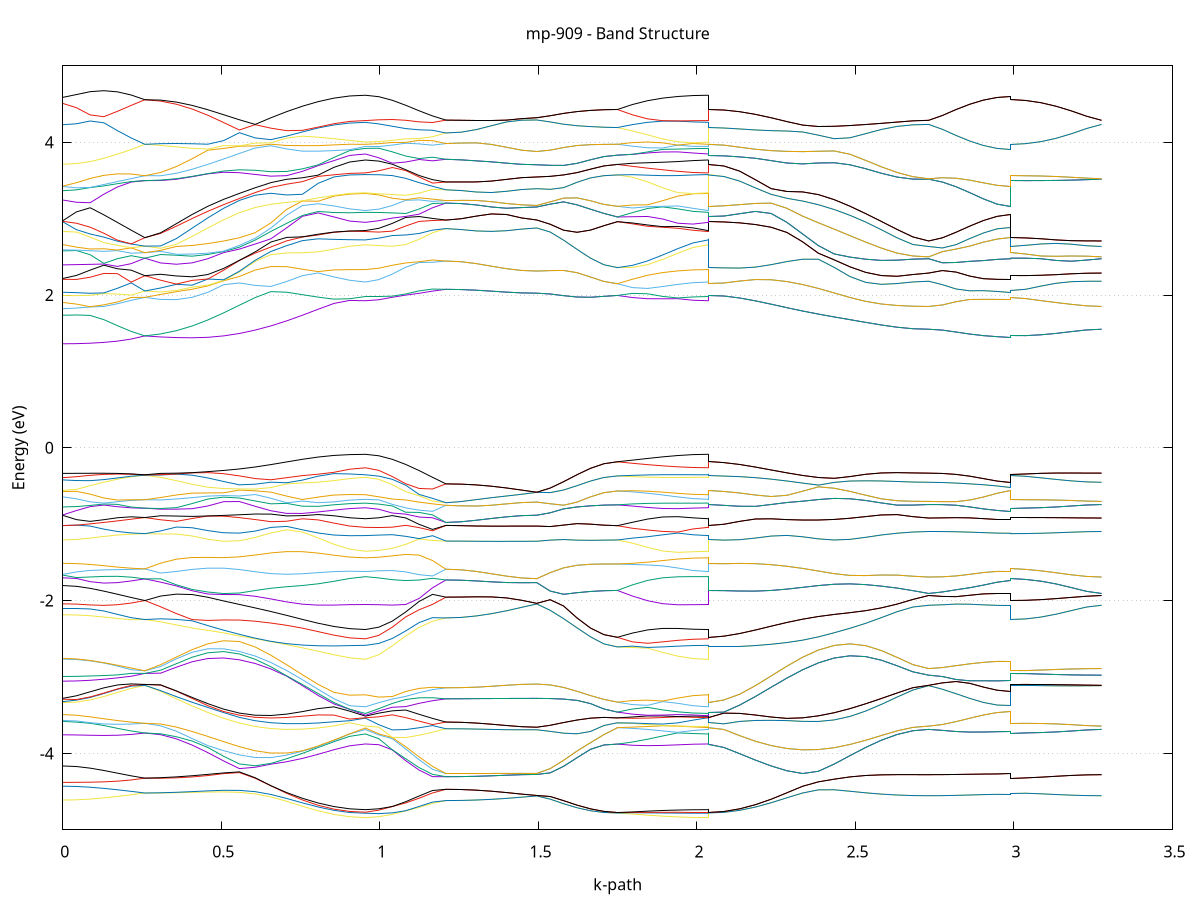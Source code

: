 set title 'mp-909 - Band Structure'
set xlabel 'k-path'
set ylabel 'Energy (eV)'
set grid y
set yrange [-5:5]
set terminal png size 800,600
set output 'mp-909_bands_gnuplot.png'
plot '-' using 1:2 with lines notitle, '-' using 1:2 with lines notitle, '-' using 1:2 with lines notitle, '-' using 1:2 with lines notitle, '-' using 1:2 with lines notitle, '-' using 1:2 with lines notitle, '-' using 1:2 with lines notitle, '-' using 1:2 with lines notitle, '-' using 1:2 with lines notitle, '-' using 1:2 with lines notitle, '-' using 1:2 with lines notitle, '-' using 1:2 with lines notitle, '-' using 1:2 with lines notitle, '-' using 1:2 with lines notitle, '-' using 1:2 with lines notitle, '-' using 1:2 with lines notitle, '-' using 1:2 with lines notitle, '-' using 1:2 with lines notitle, '-' using 1:2 with lines notitle, '-' using 1:2 with lines notitle, '-' using 1:2 with lines notitle, '-' using 1:2 with lines notitle, '-' using 1:2 with lines notitle, '-' using 1:2 with lines notitle, '-' using 1:2 with lines notitle, '-' using 1:2 with lines notitle, '-' using 1:2 with lines notitle, '-' using 1:2 with lines notitle, '-' using 1:2 with lines notitle, '-' using 1:2 with lines notitle, '-' using 1:2 with lines notitle, '-' using 1:2 with lines notitle, '-' using 1:2 with lines notitle, '-' using 1:2 with lines notitle, '-' using 1:2 with lines notitle, '-' using 1:2 with lines notitle, '-' using 1:2 with lines notitle, '-' using 1:2 with lines notitle, '-' using 1:2 with lines notitle, '-' using 1:2 with lines notitle, '-' using 1:2 with lines notitle, '-' using 1:2 with lines notitle, '-' using 1:2 with lines notitle, '-' using 1:2 with lines notitle, '-' using 1:2 with lines notitle, '-' using 1:2 with lines notitle, '-' using 1:2 with lines notitle, '-' using 1:2 with lines notitle, '-' using 1:2 with lines notitle, '-' using 1:2 with lines notitle, '-' using 1:2 with lines notitle, '-' using 1:2 with lines notitle, '-' using 1:2 with lines notitle, '-' using 1:2 with lines notitle, '-' using 1:2 with lines notitle, '-' using 1:2 with lines notitle, '-' using 1:2 with lines notitle, '-' using 1:2 with lines notitle, '-' using 1:2 with lines notitle, '-' using 1:2 with lines notitle, '-' using 1:2 with lines notitle, '-' using 1:2 with lines notitle, '-' using 1:2 with lines notitle, '-' using 1:2 with lines notitle, '-' using 1:2 with lines notitle, '-' using 1:2 with lines notitle, '-' using 1:2 with lines notitle, '-' using 1:2 with lines notitle, '-' using 1:2 with lines notitle, '-' using 1:2 with lines notitle, '-' using 1:2 with lines notitle, '-' using 1:2 with lines notitle, '-' using 1:2 with lines notitle, '-' using 1:2 with lines notitle, '-' using 1:2 with lines notitle, '-' using 1:2 with lines notitle, '-' using 1:2 with lines notitle, '-' using 1:2 with lines notitle, '-' using 1:2 with lines notitle, '-' using 1:2 with lines notitle, '-' using 1:2 with lines notitle, '-' using 1:2 with lines notitle, '-' using 1:2 with lines notitle, '-' using 1:2 with lines notitle, '-' using 1:2 with lines notitle, '-' using 1:2 with lines notitle, '-' using 1:2 with lines notitle, '-' using 1:2 with lines notitle, '-' using 1:2 with lines notitle, '-' using 1:2 with lines notitle, '-' using 1:2 with lines notitle, '-' using 1:2 with lines notitle, '-' using 1:2 with lines notitle, '-' using 1:2 with lines notitle, '-' using 1:2 with lines notitle, '-' using 1:2 with lines notitle
0.000000 -14.498402
0.043146 -14.493602
0.086293 -14.479102
0.129439 -14.455102
0.172586 -14.421802
0.215732 -14.379702
0.258879 -14.329302
0.258879 -14.329302
0.308564 -14.324602
0.358249 -14.310302
0.407935 -14.286602
0.457620 -14.253802
0.507305 -14.212402
0.556991 -14.163002
0.606676 -14.106502
0.656361 -14.044102
0.706046 -13.977402
0.755732 -13.908602
0.805417 -13.840902
0.855102 -13.779602
0.904788 -13.733202
0.954473 -13.713002
0.954473 -13.713002
0.996811 -13.714202
1.039149 -13.715802
1.081487 -13.717302
1.123825 -13.718202
1.166162 -13.718102
1.208500 -13.716702
1.208500 -13.716702
1.256241 -13.716302
1.303981 -13.715202
1.351721 -13.713602
1.399462 -13.712002
1.447202 -13.710802
1.494942 -13.710302
1.494942 -13.710302
1.537280 -13.709802
1.579618 -13.708302
1.621956 -13.706202
1.664294 -13.703802
1.706632 -13.701902
1.748970 -13.701002
1.748970 -13.701002
1.748970 -13.701002
1.748970 -13.701002
1.796710 -13.706902
1.844450 -13.711202
1.892191 -13.713602
1.939931 -13.714302
1.987671 -13.713602
2.035411 -13.712902
2.035411 -13.712902
2.035411 -13.713002
2.035411 -13.701002
2.085097 -13.716702
2.134782 -13.756902
2.184467 -13.812602
2.234153 -13.876002
2.283838 -13.941602
2.333523 -14.005902
2.383208 -14.066402
2.432894 -14.121302
2.482579 -14.169502
2.532264 -14.210102
2.581950 -14.242202
2.631635 -14.265502
2.681320 -14.279602
2.731005 -14.284302
2.731005 -14.284302
2.774152 -14.330802
2.817298 -14.371902
2.860445 -14.404402
2.903591 -14.427902
2.946738 -14.442202
2.989884 -14.446902
2.989884 -14.329302
3.037625 -14.327702
3.085365 -14.323102
3.133105 -14.315702
3.180845 -14.306002
3.228586 -14.294602
3.276326 -14.284302
e
0.000000 -14.391002
0.043146 -14.386402
0.086293 -14.372502
0.129439 -14.349502
0.172586 -14.317802
0.215732 -14.277902
0.258879 -14.329302
0.258879 -14.329302
0.308564 -14.324302
0.358249 -14.309602
0.407935 -14.285502
0.457620 -14.252302
0.507305 -14.210302
0.556991 -14.160302
0.606676 -14.103002
0.656361 -14.039502
0.706046 -13.971402
0.755732 -13.900702
0.805417 -13.830702
0.855102 -13.766602
0.904788 -13.717302
0.954473 -13.698102
0.954473 -13.698102
0.996811 -13.698902
1.039149 -13.701902
1.081487 -13.706102
1.123825 -13.710302
1.166162 -13.714002
1.208500 -13.716702
1.208500 -13.716702
1.256241 -13.716302
1.303981 -13.715202
1.351721 -13.713602
1.399462 -13.712002
1.447202 -13.710802
1.494942 -13.710302
1.494942 -13.710302
1.537280 -13.709802
1.579618 -13.708302
1.621956 -13.706202
1.664294 -13.703802
1.706632 -13.701902
1.748970 -13.701002
1.748970 -13.701002
1.748970 -13.701002
1.748970 -13.701002
1.796710 -13.693702
1.844450 -13.685402
1.892191 -13.681002
1.939931 -13.689202
1.987671 -13.695502
2.035411 -13.698102
2.035411 -13.698102
2.035411 -13.698102
2.035411 -13.701002
2.085097 -13.716702
2.134782 -13.756902
2.184467 -13.812602
2.234153 -13.876002
2.283838 -13.941602
2.333523 -14.005902
2.383208 -14.066402
2.432894 -14.121302
2.482579 -14.169502
2.532264 -14.210102
2.581950 -14.242202
2.631635 -14.265502
2.681320 -14.279602
2.731005 -14.284302
2.731005 -14.284302
2.774152 -14.330802
2.817298 -14.371902
2.860445 -14.404402
2.903591 -14.427902
2.946738 -14.442202
2.989884 -14.446902
2.989884 -14.329302
3.037625 -14.327702
3.085365 -14.323102
3.133105 -14.315702
3.180845 -14.306002
3.228586 -14.294602
3.276326 -14.284302
e
0.000000 -13.990602
0.043146 -14.022702
0.086293 -14.077502
0.129439 -14.142102
0.172586 -14.208402
0.215732 -14.271602
0.258879 -14.230702
0.258879 -14.230702
0.308564 -14.226202
0.358249 -14.212302
0.407935 -14.189102
0.457620 -14.157102
0.507305 -14.116702
0.556991 -14.068602
0.606676 -14.013702
0.656361 -13.953102
0.706046 -13.888702
0.755732 -13.822602
0.805417 -13.758602
0.855102 -13.702602
0.904788 -13.667702
0.954473 -13.657002
0.954473 -13.657002
0.996811 -13.655202
1.039149 -13.652102
1.081487 -13.648502
1.123825 -13.645202
1.166162 -13.642602
1.208500 -13.641002
1.208500 -13.641002
1.256241 -13.641402
1.303981 -13.642502
1.351721 -13.644102
1.399462 -13.645702
1.447202 -13.646902
1.494942 -13.647402
1.494942 -13.647402
1.537280 -13.647802
1.579618 -13.648802
1.621956 -13.650302
1.664294 -13.652002
1.706632 -13.653402
1.748970 -13.654102
1.748970 -13.654102
1.748970 -13.654102
1.748970 -13.654102
1.796710 -13.662602
1.844450 -13.671802
1.892191 -13.676602
1.939931 -13.668002
1.987671 -13.660602
2.035411 -13.657002
2.035411 -13.657002
2.035411 -13.657002
2.035411 -13.654102
2.085097 -13.673002
2.134782 -13.720202
2.184467 -13.783102
2.234153 -13.852502
2.283838 -13.922802
2.333523 -13.990602
2.383208 -14.053902
2.432894 -14.111002
2.482579 -14.160902
2.532264 -14.202702
2.581950 -14.235802
2.631635 -14.259802
2.681320 -14.274302
2.731005 -14.279202
2.731005 -14.279202
2.774152 -14.226102
2.817298 -14.165802
2.860445 -14.104202
2.903591 -14.047002
2.946738 -14.004002
2.989884 -13.987502
2.989884 -14.230702
3.037625 -14.232502
3.085365 -14.237702
3.133105 -14.246002
3.180845 -14.256602
3.228586 -14.268702
3.276326 -14.279202
e
0.000000 -13.988202
0.043146 -13.987902
0.086293 -14.016802
0.129439 -14.064902
0.172586 -14.120902
0.215732 -14.177502
0.258879 -14.230702
0.258879 -14.230702
0.308564 -14.225702
0.358249 -14.211302
0.407935 -14.187702
0.457620 -14.155202
0.507305 -14.114302
0.556991 -14.065702
0.606676 -14.010202
0.656361 -13.949302
0.706046 -13.884602
0.755732 -13.818802
0.805417 -13.755902
0.855102 -13.702002
0.904788 -13.661002
0.954473 -13.643902
0.954473 -13.643902
0.996811 -13.643902
1.039149 -13.643002
1.081487 -13.641802
1.123825 -13.640802
1.166162 -13.640502
1.208500 -13.641002
1.208500 -13.641002
1.256241 -13.641402
1.303981 -13.642502
1.351721 -13.644102
1.399462 -13.645702
1.447202 -13.646902
1.494942 -13.647402
1.494942 -13.647402
1.537280 -13.647802
1.579618 -13.648802
1.621956 -13.650302
1.664294 -13.652002
1.706632 -13.653402
1.748970 -13.654102
1.748970 -13.654102
1.748970 -13.654102
1.748970 -13.654102
1.796710 -13.647002
1.844450 -13.642102
1.892191 -13.639702
1.939931 -13.639902
1.987671 -13.642102
2.035411 -13.643802
2.035411 -13.643802
2.035411 -13.643902
2.035411 -13.654102
2.085097 -13.673002
2.134782 -13.720202
2.184467 -13.783102
2.234153 -13.852502
2.283838 -13.922802
2.333523 -13.990602
2.383208 -14.053902
2.432894 -14.111002
2.482579 -14.160902
2.532264 -14.202702
2.581950 -14.235802
2.631635 -14.259802
2.681320 -14.274302
2.731005 -14.279202
2.731005 -14.279202
2.774152 -14.226102
2.817298 -14.165802
2.860445 -14.104202
2.903591 -14.047002
2.946738 -14.004002
2.989884 -13.987502
2.989884 -14.230702
3.037625 -14.232502
3.085365 -14.237702
3.133105 -14.246002
3.180845 -14.256602
3.228586 -14.268702
3.276326 -14.279202
e
0.000000 -13.331602
0.043146 -13.319802
0.086293 -13.264502
0.129439 -13.175102
0.172586 -13.063502
0.215732 -12.938302
0.258879 -12.805702
0.258879 -12.805702
0.308564 -12.807402
0.358249 -12.811102
0.407935 -12.817202
0.457620 -12.827102
0.507305 -12.842302
0.556991 -12.864402
0.606676 -12.894602
0.656361 -12.936202
0.706046 -12.985902
0.755732 -13.040702
0.805417 -13.096502
0.855102 -13.146602
0.904788 -13.181502
0.954473 -13.193002
0.954473 -13.193002
0.996811 -13.192102
1.039149 -13.188402
1.081487 -13.182702
1.123825 -13.176102
1.166162 -13.169802
1.208500 -13.166902
1.208500 -13.166902
1.256241 -13.166802
1.303981 -13.166802
1.351721 -13.166702
1.399462 -13.166602
1.447202 -13.166602
1.494942 -13.166502
1.494942 -13.166502
1.537280 -13.170202
1.579618 -13.176302
1.621956 -13.182302
1.664294 -13.187202
1.706632 -13.190502
1.748970 -13.191902
1.748970 -13.191902
1.748970 -13.191902
1.748970 -13.191902
1.796710 -13.196502
1.844450 -13.199002
1.892191 -13.199402
1.939931 -13.197602
1.987671 -13.194702
2.035411 -13.193002
2.035411 -13.193002
2.035411 -13.193002
2.035411 -13.191902
2.085097 -13.174002
2.134782 -13.130702
2.184467 -13.074702
2.234153 -13.015902
2.283838 -12.960502
2.333523 -12.912502
2.383208 -12.873902
2.432894 -12.844102
2.482579 -12.822102
2.532264 -12.806402
2.581950 -12.795702
2.631635 -12.788802
2.681320 -12.785002
2.731005 -12.783702
2.731005 -12.783702
2.774152 -12.908502
2.817298 -13.033902
2.860445 -13.148002
2.903591 -13.243402
2.946738 -13.309702
2.989884 -13.333902
2.989884 -12.805702
3.037625 -12.804802
3.085365 -12.802102
3.133105 -12.797902
3.180845 -12.792602
3.228586 -12.786902
3.276326 -12.783702
e
0.000000 -13.326002
0.043146 -13.290602
0.086293 -13.215702
0.129439 -13.116202
0.172586 -13.000902
0.215732 -12.875902
0.258879 -12.805702
0.258879 -12.805702
0.308564 -12.805602
0.358249 -12.807602
0.407935 -12.812602
0.457620 -12.822102
0.507305 -12.837802
0.556991 -12.861502
0.606676 -12.894302
0.656361 -12.933002
0.706046 -12.978802
0.755732 -13.029602
0.805417 -13.081802
0.855102 -13.129002
0.904788 -13.162202
0.954473 -13.173802
0.954473 -13.173802
0.996811 -13.174202
1.039149 -13.174702
1.081487 -13.174202
1.123825 -13.172202
1.166162 -13.169002
1.208500 -13.166902
1.208500 -13.166902
1.256241 -13.166802
1.303981 -13.166802
1.351721 -13.166702
1.399462 -13.166602
1.447202 -13.166602
1.494942 -13.166502
1.494942 -13.166502
1.537280 -13.170202
1.579618 -13.176302
1.621956 -13.182302
1.664294 -13.187202
1.706632 -13.190502
1.748970 -13.191902
1.748970 -13.191902
1.748970 -13.191902
1.748970 -13.191902
1.796710 -13.186002
1.844450 -13.179402
1.892191 -13.172802
1.939931 -13.167202
1.987671 -13.171002
2.035411 -13.173802
2.035411 -13.173802
2.035411 -13.173802
2.035411 -13.191902
2.085097 -13.174002
2.134782 -13.130702
2.184467 -13.074702
2.234153 -13.015902
2.283838 -12.960502
2.333523 -12.912502
2.383208 -12.873902
2.432894 -12.844102
2.482579 -12.822102
2.532264 -12.806402
2.581950 -12.795702
2.631635 -12.788802
2.681320 -12.785002
2.731005 -12.783702
2.731005 -12.783702
2.774152 -12.908502
2.817298 -13.033902
2.860445 -13.148002
2.903591 -13.243402
2.946738 -13.309702
2.989884 -13.333902
2.989884 -12.805702
3.037625 -12.804802
3.085365 -12.802102
3.133105 -12.797902
3.180845 -12.792602
3.228586 -12.786902
3.276326 -12.783702
e
0.000000 -12.348202
0.043146 -12.347102
0.086293 -12.343802
0.129439 -12.421802
0.172586 -12.540102
0.215732 -12.670902
0.258879 -12.746202
0.258879 -12.746202
0.308564 -12.751102
0.358249 -12.758502
0.407935 -12.769002
0.457620 -12.783202
0.507305 -12.801702
0.556991 -12.825502
0.606676 -12.855602
0.656361 -12.892602
0.706046 -12.936802
0.755732 -12.987202
0.805417 -13.041302
0.855102 -13.094302
0.904788 -13.138702
0.954473 -13.161802
0.954473 -13.161802
0.996811 -13.159202
1.039149 -13.156102
1.081487 -13.153902
1.123825 -13.153402
1.166162 -13.154702
1.208500 -13.156002
1.208500 -13.156002
1.256241 -13.156102
1.303981 -13.156302
1.351721 -13.156502
1.399462 -13.156802
1.447202 -13.157002
1.494942 -13.157102
1.494942 -13.157102
1.537280 -13.154002
1.579618 -13.149202
1.621956 -13.145102
1.664294 -13.142002
1.706632 -13.140102
1.748970 -13.139302
1.748970 -13.139302
1.748970 -13.139302
1.748970 -13.139302
1.796710 -13.144502
1.844450 -13.150702
1.892191 -13.157702
1.939931 -13.164802
1.987671 -13.163302
2.035411 -13.161902
2.035411 -13.161902
2.035411 -13.161802
2.035411 -13.139302
2.085097 -13.125802
2.134782 -13.091002
2.184467 -13.044202
2.234153 -12.993502
2.283838 -12.943902
2.333523 -12.898502
2.383208 -12.859202
2.432894 -12.827602
2.482579 -12.804302
2.532264 -12.788402
2.581950 -12.778502
2.631635 -12.773002
2.681320 -12.770302
2.731005 -12.769602
2.731005 -12.769602
2.774152 -12.643802
2.817298 -12.516402
2.860445 -12.403502
2.903591 -12.320502
2.946738 -12.281402
2.989884 -12.272702
2.989884 -12.746202
3.037625 -12.747202
3.085365 -12.750102
3.133105 -12.754702
3.180845 -12.760402
3.228586 -12.766302
3.276326 -12.769602
e
0.000000 -12.283902
0.043146 -12.293002
0.086293 -12.329202
0.129439 -12.390302
0.172586 -12.494202
0.215732 -12.616702
0.258879 -12.746202
0.258879 -12.746202
0.308564 -12.744002
0.358249 -12.744902
0.407935 -12.749602
0.457620 -12.759102
0.507305 -12.774502
0.556991 -12.797002
0.606676 -12.827402
0.656361 -12.866202
0.706046 -12.912902
0.755732 -12.966002
0.805417 -13.021902
0.855102 -13.074802
0.904788 -13.115202
0.954473 -13.130002
0.954473 -13.130002
0.996811 -13.132102
1.039149 -13.136002
1.081487 -13.141202
1.123825 -13.147202
1.166162 -13.152902
1.208500 -13.156002
1.208500 -13.156002
1.256241 -13.156102
1.303981 -13.156302
1.351721 -13.156502
1.399462 -13.156802
1.447202 -13.157002
1.494942 -13.157102
1.494942 -13.157102
1.537280 -13.154002
1.579618 -13.149202
1.621956 -13.145102
1.664294 -13.142002
1.706632 -13.140102
1.748970 -13.139302
1.748970 -13.139302
1.748970 -13.139302
1.748970 -13.139302
1.796710 -13.135302
1.844450 -13.132502
1.892191 -13.130802
1.939931 -13.130102
1.987671 -13.129902
2.035411 -13.129902
2.035411 -13.129902
2.035411 -13.130002
2.035411 -13.139302
2.085097 -13.125802
2.134782 -13.091002
2.184467 -13.044202
2.234153 -12.993502
2.283838 -12.943902
2.333523 -12.898502
2.383208 -12.859202
2.432894 -12.827602
2.482579 -12.804302
2.532264 -12.788402
2.581950 -12.778502
2.631635 -12.773002
2.681320 -12.770302
2.731005 -12.769602
2.731005 -12.769602
2.774152 -12.643802
2.817298 -12.516402
2.860445 -12.403502
2.903591 -12.320502
2.946738 -12.281402
2.989884 -12.272702
2.989884 -12.746202
3.037625 -12.747202
3.085365 -12.750102
3.133105 -12.754702
3.180845 -12.760402
3.228586 -12.766302
3.276326 -12.769602
e
0.000000 -12.267702
0.043146 -12.279202
0.086293 -12.323202
0.129439 -12.338302
0.172586 -12.330802
0.215732 -12.321302
0.258879 -12.309702
0.258879 -12.309702
0.308564 -12.314002
0.358249 -12.317702
0.407935 -12.320302
0.457620 -12.321202
0.507305 -12.319802
0.556991 -12.316102
0.606676 -12.310002
0.656361 -12.302402
0.706046 -12.294002
0.755732 -12.285802
0.805417 -12.278702
0.855102 -12.273302
0.904788 -12.269702
0.954473 -12.268102
0.954473 -12.268102
0.996811 -12.267502
1.039149 -12.265902
1.081487 -12.264302
1.123825 -12.263802
1.166162 -12.264002
1.208500 -12.264102
1.208500 -12.264102
1.256241 -12.264102
1.303981 -12.263902
1.351721 -12.263802
1.399462 -12.263602
1.447202 -12.263502
1.494942 -12.263502
1.494942 -12.263502
1.537280 -12.262802
1.579618 -12.260902
1.621956 -12.258102
1.664294 -12.255002
1.706632 -12.252202
1.748970 -12.250902
1.748970 -12.250902
1.748970 -12.250802
1.748970 -12.250802
1.796710 -12.255302
1.844450 -12.259402
1.892191 -12.263002
1.939931 -12.265802
1.987671 -12.267502
2.035411 -12.268102
2.035411 -12.268102
2.035411 -12.268102
2.035411 -12.250902
2.085097 -12.252602
2.134782 -12.256302
2.184467 -12.261302
2.234153 -12.266802
2.283838 -12.271702
2.333523 -12.275102
2.383208 -12.276202
2.432894 -12.274602
2.482579 -12.270602
2.532264 -12.264902
2.581950 -12.258602
2.631635 -12.252802
2.681320 -12.248602
2.731005 -12.247102
2.731005 -12.247102
2.774152 -12.247202
2.817298 -12.247402
2.860445 -12.247402
2.903591 -12.246702
2.946738 -12.245002
2.989884 -12.244002
2.989884 -12.309702
3.037625 -12.307002
3.085365 -12.299402
3.133105 -12.287502
3.180845 -12.272502
3.228586 -12.256602
3.276326 -12.247102
e
0.000000 -12.163002
0.043146 -12.172802
0.086293 -12.210702
0.129439 -12.252402
0.172586 -12.278102
0.215732 -12.295702
0.258879 -12.309702
0.258879 -12.309702
0.308564 -12.305002
0.358249 -12.300402
0.407935 -12.295702
0.457620 -12.291102
0.507305 -12.286302
0.556991 -12.281202
0.606676 -12.275602
0.656361 -12.269502
0.706046 -12.263002
0.755732 -12.256402
0.805417 -12.250202
0.855102 -12.245002
0.904788 -12.241602
0.954473 -12.240802
0.954473 -12.240802
0.996811 -12.243502
1.039149 -12.249002
1.081487 -12.254902
1.123825 -12.259702
1.166162 -12.262802
1.208500 -12.264102
1.208500 -12.264102
1.256241 -12.264102
1.303981 -12.263902
1.351721 -12.263802
1.399462 -12.263602
1.447202 -12.263502
1.494942 -12.263502
1.494942 -12.263502
1.537280 -12.262802
1.579618 -12.260902
1.621956 -12.258102
1.664294 -12.255002
1.706632 -12.252202
1.748970 -12.250902
1.748970 -12.250902
1.748970 -12.250802
1.748970 -12.250802
1.796710 -12.246502
1.844450 -12.242402
1.892191 -12.239402
1.939931 -12.239502
1.987671 -12.240502
2.035411 -12.240802
2.035411 -12.240802
2.035411 -12.240802
2.035411 -12.250902
2.085097 -12.252602
2.134782 -12.256302
2.184467 -12.261302
2.234153 -12.266802
2.283838 -12.271702
2.333523 -12.275102
2.383208 -12.276202
2.432894 -12.274602
2.482579 -12.270602
2.532264 -12.264902
2.581950 -12.258602
2.631635 -12.252802
2.681320 -12.248602
2.731005 -12.247102
2.731005 -12.247102
2.774152 -12.247202
2.817298 -12.247402
2.860445 -12.247402
2.903591 -12.246702
2.946738 -12.245002
2.989884 -12.244002
2.989884 -12.309702
3.037625 -12.307002
3.085365 -12.299402
3.133105 -12.287502
3.180845 -12.272502
3.228586 -12.256602
3.276326 -12.247102
e
0.000000 -12.145802
0.043146 -12.164202
0.086293 -12.182502
0.129439 -12.182202
0.172586 -12.176302
0.215732 -12.169102
0.258879 -12.161902
0.258879 -12.161902
0.308564 -12.167902
0.358249 -12.176702
0.407935 -12.187902
0.457620 -12.200702
0.507305 -12.213802
0.556991 -12.225902
0.606676 -12.235702
0.656361 -12.242202
0.706046 -12.245002
0.755732 -12.244502
0.805417 -12.241802
0.855102 -12.238202
0.904788 -12.235302
0.954473 -12.233802
0.954473 -12.233802
0.996811 -12.234402
1.039149 -12.235502
1.081487 -12.235702
1.123825 -12.234002
1.166162 -12.230202
1.208500 -12.225402
1.208500 -12.225402
1.256241 -12.225402
1.303981 -12.225502
1.351721 -12.225602
1.399462 -12.225702
1.447202 -12.225702
1.494942 -12.225802
1.494942 -12.225802
1.537280 -12.225902
1.579618 -12.226302
1.621956 -12.227002
1.664294 -12.228102
1.706632 -12.229202
1.748970 -12.229902
1.748970 -12.229902
1.748970 -12.230002
1.748970 -12.230002
1.796710 -12.232702
1.844450 -12.235102
1.892191 -12.236902
1.939931 -12.235802
1.987671 -12.234302
2.035411 -12.233802
2.035411 -12.233802
2.035411 -12.233802
2.035411 -12.229902
2.085097 -12.229802
2.134782 -12.230202
2.184467 -12.231102
2.234153 -12.232002
2.283838 -12.232402
2.333523 -12.231902
2.383208 -12.230402
2.432894 -12.228102
2.482579 -12.225302
2.532264 -12.222602
2.581950 -12.220602
2.631635 -12.219402
2.681320 -12.218902
2.731005 -12.218802
2.731005 -12.218802
2.774152 -12.218002
2.817298 -12.215102
2.860445 -12.208402
2.903591 -12.192402
2.946738 -12.165502
2.989884 -12.151102
2.989884 -12.161902
3.037625 -12.164202
3.085365 -12.170702
3.133105 -12.181202
3.180845 -12.194802
3.228586 -12.209702
3.276326 -12.218802
e
0.000000 -12.140102
0.043146 -12.140702
0.086293 -12.142602
0.129439 -12.145702
0.172586 -12.150002
0.215732 -12.155502
0.258879 -12.161902
0.258879 -12.161902
0.308564 -12.159102
0.358249 -12.159502
0.407935 -12.162902
0.457620 -12.168802
0.507305 -12.176602
0.556991 -12.185302
0.606676 -12.193802
0.656361 -12.201402
0.706046 -12.207502
0.755732 -12.212002
0.805417 -12.215202
0.855102 -12.217602
0.904788 -12.219202
0.954473 -12.219802
0.954473 -12.219802
0.996811 -12.218402
1.039149 -12.216502
1.081487 -12.216002
1.123825 -12.217502
1.166162 -12.220802
1.208500 -12.225402
1.208500 -12.225402
1.256241 -12.225402
1.303981 -12.225502
1.351721 -12.225602
1.399462 -12.225702
1.447202 -12.225702
1.494942 -12.225802
1.494942 -12.225802
1.537280 -12.225902
1.579618 -12.226302
1.621956 -12.227002
1.664294 -12.228102
1.706632 -12.229202
1.748970 -12.229902
1.748970 -12.229902
1.748970 -12.230002
1.748970 -12.230002
1.796710 -12.227302
1.844450 -12.224902
1.892191 -12.222802
1.939931 -12.221202
1.987671 -12.220202
2.035411 -12.219902
2.035411 -12.219902
2.035411 -12.219802
2.035411 -12.229902
2.085097 -12.229802
2.134782 -12.230202
2.184467 -12.231102
2.234153 -12.232002
2.283838 -12.232402
2.333523 -12.231902
2.383208 -12.230402
2.432894 -12.228102
2.482579 -12.225302
2.532264 -12.222602
2.581950 -12.220602
2.631635 -12.219402
2.681320 -12.218902
2.731005 -12.218802
2.731005 -12.218802
2.774152 -12.218002
2.817298 -12.215102
2.860445 -12.208402
2.903591 -12.192402
2.946738 -12.165502
2.989884 -12.151102
2.989884 -12.161902
3.037625 -12.164202
3.085365 -12.170702
3.133105 -12.181202
3.180845 -12.194802
3.228586 -12.209702
3.276326 -12.218802
e
0.000000 -10.676102
0.043146 -10.649302
0.086293 -10.574102
0.129439 -10.463202
0.172586 -10.330102
0.215732 -10.185902
0.258879 -10.039602
0.258879 -10.039602
0.308564 -10.039302
0.358249 -10.036802
0.407935 -10.031702
0.457620 -10.023002
0.507305 -10.009102
0.556991 -9.988402
0.606676 -9.960002
0.656361 -9.923002
0.706046 -9.877502
0.755732 -9.824202
0.805417 -9.765302
0.855102 -9.705502
0.904788 -9.655002
0.954473 -9.631102
0.954473 -9.631102
0.996811 -9.629402
1.039149 -9.623402
1.081487 -9.613202
1.123825 -9.599102
1.166162 -9.581902
1.208500 -9.562502
1.208500 -9.562502
1.256241 -9.562002
1.303981 -9.560802
1.351721 -9.558902
1.399462 -9.556802
1.447202 -9.554702
1.494942 -9.553802
1.494942 -9.553802
1.537280 -9.565102
1.579618 -9.577802
1.621956 -9.589002
1.664294 -9.597902
1.706632 -9.603402
1.748970 -9.605202
1.748970 -9.605202
1.748970 -9.605102
1.748970 -9.605102
1.796710 -9.615702
1.844450 -9.623902
1.892191 -9.629102
1.939931 -9.631402
1.987671 -9.631402
2.035411 -9.631002
2.035411 -9.631002
2.035411 -9.631102
2.035411 -9.605202
2.085097 -9.628702
2.134782 -9.679902
2.184467 -9.741102
2.234153 -9.802102
2.283838 -9.858002
2.333523 -9.906602
2.383208 -9.947002
2.432894 -9.979302
2.482579 -10.003902
2.532264 -10.021902
2.581950 -10.034202
2.631635 -10.042002
2.681320 -10.046102
2.731005 -10.047502
2.731005 -10.047502
2.774152 -10.172802
2.817298 -10.314502
2.860445 -10.444902
2.903591 -10.552902
2.946738 -10.625902
2.989884 -10.651902
2.989884 -10.039602
3.037625 -10.040202
3.085365 -10.042002
3.133105 -10.044002
3.180845 -10.045802
3.228586 -10.047002
3.276326 -10.047502
e
0.000000 -10.627802
0.043146 -10.602702
0.086293 -10.532002
0.129439 -10.426702
0.172586 -10.298802
0.215732 -10.157802
0.258879 -10.039602
0.258879 -10.039602
0.308564 -10.036902
0.358249 -10.031002
0.407935 -10.021102
0.457620 -10.006502
0.507305 -9.986402
0.556991 -9.959902
0.606676 -9.926202
0.656361 -9.884802
0.706046 -9.835602
0.755732 -9.779302
0.805417 -9.718102
0.855102 -9.657302
0.904788 -9.608102
0.954473 -9.589102
0.954473 -9.589102
0.996811 -9.586102
1.039149 -9.580302
1.081487 -9.572502
1.123825 -9.563902
1.166162 -9.555802
1.208500 -9.562502
1.208500 -9.562502
1.256241 -9.562002
1.303981 -9.560802
1.351721 -9.558902
1.399462 -9.556802
1.447202 -9.554702
1.494942 -9.553802
1.494942 -9.553802
1.537280 -9.565102
1.579618 -9.577802
1.621956 -9.589002
1.664294 -9.597902
1.706632 -9.603402
1.748970 -9.605202
1.748970 -9.605202
1.748970 -9.605102
1.748970 -9.605102
1.796710 -9.592902
1.844450 -9.580002
1.892191 -9.567702
1.939931 -9.574002
1.987671 -9.585002
2.035411 -9.589202
2.035411 -9.589202
2.035411 -9.589102
2.035411 -9.605202
2.085097 -9.628702
2.134782 -9.679902
2.184467 -9.741102
2.234153 -9.802102
2.283838 -9.858002
2.333523 -9.906602
2.383208 -9.947002
2.432894 -9.979302
2.482579 -10.003902
2.532264 -10.021902
2.581950 -10.034202
2.631635 -10.042002
2.681320 -10.046102
2.731005 -10.047502
2.731005 -10.047502
2.774152 -10.172802
2.817298 -10.314502
2.860445 -10.444902
2.903591 -10.552902
2.946738 -10.625902
2.989884 -10.651902
2.989884 -10.039602
3.037625 -10.040202
3.085365 -10.042002
3.133105 -10.044002
3.180845 -10.045802
3.228586 -10.047002
3.276326 -10.047502
e
0.000000 -9.487802
0.043146 -9.507802
0.086293 -9.565502
0.129439 -9.654602
0.172586 -9.767802
0.215732 -9.898202
0.258879 -10.011602
0.258879 -10.011602
0.308564 -10.015502
0.358249 -10.014202
0.407935 -10.006402
0.457620 -9.992002
0.507305 -9.970502
0.556991 -9.941702
0.606676 -9.905102
0.656361 -9.860502
0.706046 -9.808202
0.755732 -9.749302
0.805417 -9.686102
0.855102 -9.623702
0.904788 -9.572102
0.954473 -9.547802
0.954473 -9.547802
0.996811 -9.547802
1.039149 -9.546502
1.081487 -9.544802
1.123825 -9.544002
1.166162 -9.545202
1.208500 -9.549002
1.208500 -9.549002
1.256241 -9.548902
1.303981 -9.548602
1.351721 -9.548502
1.399462 -9.548702
1.447202 -9.549402
1.494942 -9.549802
1.494942 -9.549802
1.537280 -9.539202
1.579618 -9.528602
1.621956 -9.520202
1.664294 -9.514302
1.706632 -9.511202
1.748970 -9.510602
1.748970 -9.510602
1.748970 -9.510602
1.748970 -9.510602
1.796710 -9.525702
1.844450 -9.542302
1.892191 -9.559002
1.939931 -9.557302
1.987671 -9.550202
2.035411 -9.547602
2.035411 -9.547602
2.035411 -9.547802
2.035411 -9.510602
2.085097 -9.533902
2.134782 -9.589002
2.184467 -9.654002
2.234153 -9.718202
2.283838 -9.777302
2.333523 -9.829402
2.383208 -9.874002
2.432894 -9.910902
2.482579 -9.940602
2.532264 -9.963802
2.581950 -9.981002
2.631635 -9.992802
2.681320 -9.999802
2.731005 -10.002102
2.731005 -10.002102
2.774152 -9.880102
2.817298 -9.747902
2.860445 -9.631502
2.903591 -9.539102
2.946738 -9.478702
2.989884 -9.457602
2.989884 -10.011602
3.037625 -10.010802
3.085365 -10.008702
3.133105 -10.006302
3.180845 -10.004102
3.228586 -10.002602
3.276326 -10.002102
e
0.000000 -9.425102
0.043146 -9.447702
0.086293 -9.511902
0.129439 -9.609102
0.172586 -9.730102
0.215732 -9.866702
0.258879 -10.011602
0.258879 -10.011602
0.308564 -10.003202
0.358249 -9.990802
0.407935 -9.974402
0.457620 -9.953402
0.507305 -9.927202
0.556991 -9.895002
0.606676 -9.856202
0.656361 -9.810302
0.706046 -9.757302
0.755732 -9.697602
0.805417 -9.632802
0.855102 -9.565802
0.904788 -9.505102
0.954473 -9.476902
0.954473 -9.476902
0.996811 -9.479502
1.039149 -9.488602
1.081487 -9.503102
1.123825 -9.521302
1.166162 -9.541402
1.208500 -9.549002
1.208500 -9.549002
1.256241 -9.548902
1.303981 -9.548602
1.351721 -9.548502
1.399462 -9.548702
1.447202 -9.549402
1.494942 -9.549802
1.494942 -9.549802
1.537280 -9.539202
1.579618 -9.528602
1.621956 -9.520202
1.664294 -9.514302
1.706632 -9.511202
1.748970 -9.510602
1.748970 -9.510602
1.748970 -9.510602
1.748970 -9.510602
1.796710 -9.498102
1.844450 -9.488702
1.892191 -9.482402
1.939931 -9.478902
1.987671 -9.477402
2.035411 -9.477002
2.035411 -9.477002
2.035411 -9.476902
2.035411 -9.510602
2.085097 -9.533902
2.134782 -9.589002
2.184467 -9.654002
2.234153 -9.718202
2.283838 -9.777302
2.333523 -9.829402
2.383208 -9.874002
2.432894 -9.910902
2.482579 -9.940602
2.532264 -9.963802
2.581950 -9.981002
2.631635 -9.992802
2.681320 -9.999802
2.731005 -10.002102
2.731005 -10.002102
2.774152 -9.880102
2.817298 -9.747902
2.860445 -9.631502
2.903591 -9.539102
2.946738 -9.478702
2.989884 -9.457602
2.989884 -10.011602
3.037625 -10.010802
3.085365 -10.008702
3.133105 -10.006302
3.180845 -10.004102
3.228586 -10.002602
3.276326 -10.002102
e
0.000000 -8.438002
0.043146 -8.427302
0.086293 -8.398402
0.129439 -8.358702
0.172586 -8.315402
0.215732 -8.273602
0.258879 -8.236002
0.258879 -8.236002
0.308564 -8.246902
0.358249 -8.274102
0.407935 -8.316902
0.457620 -8.374102
0.507305 -8.444402
0.556991 -8.526002
0.606676 -8.616702
0.656361 -8.714202
0.706046 -8.815802
0.755732 -8.918202
0.805417 -9.018002
0.855102 -9.119402
0.904788 -9.203702
0.954473 -9.241802
0.954473 -9.241802
0.996811 -9.242002
1.039149 -9.240702
1.081487 -9.238602
1.123825 -9.235902
1.166162 -9.232802
1.208500 -9.229202
1.208500 -9.229202
1.256241 -9.227302
1.303981 -9.221802
1.351721 -9.212802
1.399462 -9.200802
1.447202 -9.187202
1.494942 -9.178102
1.494942 -9.178102
1.537280 -9.179302
1.579618 -9.181802
1.621956 -9.184202
1.664294 -9.185802
1.706632 -9.186402
1.748970 -9.186102
1.748970 -9.186102
1.748970 -9.186102
1.748970 -9.186102
1.796710 -9.201202
1.844450 -9.215202
1.892191 -9.226602
1.939931 -9.235002
1.987671 -9.240102
2.035411 -9.241802
2.035411 -9.241802
2.035411 -9.241802
2.035411 -9.186102
2.085097 -9.157802
2.134782 -9.088102
2.184467 -8.998702
2.234153 -8.901502
2.283838 -8.802802
2.333523 -8.706602
2.383208 -8.615602
2.432894 -8.532302
2.482579 -8.458602
2.532264 -8.396202
2.581950 -8.346202
2.631635 -8.309802
2.681320 -8.287702
2.731005 -8.280302
2.731005 -8.280302
2.774152 -8.290602
2.817298 -8.316502
2.860445 -8.349502
2.903591 -8.381502
2.946738 -8.405002
2.989884 -8.413802
2.989884 -8.236002
3.037625 -8.240502
3.085365 -8.250802
3.133105 -8.262102
3.180845 -8.271802
3.228586 -8.278102
3.276326 -8.280302
e
0.000000 -8.352902
0.043146 -8.344402
0.086293 -8.321002
0.129439 -8.287402
0.172586 -8.248702
0.215732 -8.209202
0.258879 -8.236002
0.258879 -8.236002
0.308564 -8.241502
0.358249 -8.263202
0.407935 -8.300602
0.457620 -8.352902
0.507305 -8.419402
0.556991 -8.499702
0.606676 -8.592202
0.656361 -8.693702
0.706046 -8.800802
0.755732 -8.910002
0.805417 -9.017302
0.855102 -9.106602
0.904788 -9.175102
0.954473 -9.204602
0.954473 -9.204602
0.996811 -9.205702
1.039149 -9.209002
1.081487 -9.213902
1.123825 -9.219402
1.166162 -9.224702
1.208500 -9.229202
1.208500 -9.229202
1.256241 -9.227302
1.303981 -9.221802
1.351721 -9.212802
1.399462 -9.200802
1.447202 -9.187202
1.494942 -9.178102
1.494942 -9.178102
1.537280 -9.179302
1.579618 -9.181802
1.621956 -9.184202
1.664294 -9.185802
1.706632 -9.186402
1.748970 -9.186102
1.748970 -9.186102
1.748970 -9.186102
1.748970 -9.186102
1.796710 -9.174802
1.844450 -9.178502
1.892191 -9.188402
1.939931 -9.197002
1.987671 -9.202702
2.035411 -9.204702
2.035411 -9.204702
2.035411 -9.204602
2.035411 -9.186102
2.085097 -9.157802
2.134782 -9.088102
2.184467 -8.998702
2.234153 -8.901502
2.283838 -8.802802
2.333523 -8.706602
2.383208 -8.615602
2.432894 -8.532302
2.482579 -8.458602
2.532264 -8.396202
2.581950 -8.346202
2.631635 -8.309802
2.681320 -8.287702
2.731005 -8.280302
2.731005 -8.280302
2.774152 -8.290602
2.817298 -8.316502
2.860445 -8.349502
2.903591 -8.381502
2.946738 -8.405002
2.989884 -8.413802
2.989884 -8.236002
3.037625 -8.240502
3.085365 -8.250802
3.133105 -8.262102
3.180845 -8.271802
3.228586 -8.278102
3.276326 -8.280302
e
0.000000 -8.132902
0.043146 -8.135702
0.086293 -8.144002
0.129439 -8.158002
0.172586 -8.178002
0.215732 -8.203902
0.258879 -8.172102
0.258879 -8.172102
0.308564 -8.185802
0.358249 -8.215902
0.407935 -8.261702
0.457620 -8.321702
0.507305 -8.393502
0.556991 -8.474302
0.606676 -8.561302
0.656361 -8.653302
0.706046 -8.748602
0.755732 -8.844502
0.805417 -8.937102
0.855102 -9.019902
0.904788 -9.081502
0.954473 -9.105002
0.954473 -9.105002
0.996811 -9.105402
1.039149 -9.105202
1.081487 -9.104202
1.123825 -9.102402
1.166162 -9.099902
1.208500 -9.096902
1.208500 -9.096902
1.256241 -9.099302
1.303981 -9.106402
1.351721 -9.117602
1.399462 -9.131702
1.447202 -9.146902
1.494942 -9.156502
1.494942 -9.156502
1.537280 -9.154902
1.579618 -9.151102
1.621956 -9.146902
1.664294 -9.143402
1.706632 -9.141302
1.748970 -9.140602
1.748970 -9.140602
1.748970 -9.140702
1.748970 -9.140702
1.796710 -9.148902
1.844450 -9.141402
1.892191 -9.127602
1.939931 -9.115602
1.987671 -9.107702
2.035411 -9.105002
2.035411 -9.105002
2.035411 -9.105002
2.035411 -9.140602
2.085097 -9.110002
2.134782 -9.038802
2.184467 -8.946602
2.234153 -8.844502
2.283838 -8.738602
2.333523 -8.633002
2.383208 -8.531002
2.432894 -8.435702
2.482579 -8.349602
2.532264 -8.275302
2.581950 -8.215002
2.631635 -8.170502
2.681320 -8.143202
2.731005 -8.134002
2.731005 -8.134002
2.774152 -8.128502
2.817298 -8.116102
2.860445 -8.102802
2.903591 -8.092102
2.946738 -8.085302
2.989884 -8.083002
2.989884 -8.172102
3.037625 -8.168002
3.085365 -8.158802
3.133105 -8.149002
3.180845 -8.141002
3.228586 -8.135802
3.276326 -8.134002
e
0.000000 -8.062702
0.043146 -8.065702
0.086293 -8.074902
0.129439 -8.090202
0.172586 -8.111702
0.215732 -8.139202
0.258879 -8.172102
0.258879 -8.172102
0.308564 -8.175102
0.358249 -8.194802
0.407935 -8.230702
0.457620 -8.281802
0.507305 -8.346702
0.556991 -8.423702
0.606676 -8.510802
0.656361 -8.605502
0.706046 -8.704902
0.755732 -8.805702
0.805417 -8.903302
0.855102 -8.991202
0.904788 -9.058202
0.954473 -9.087102
0.954473 -9.087102
0.996811 -9.086902
1.039149 -9.087402
1.081487 -9.088802
1.123825 -9.091002
1.166162 -9.093802
1.208500 -9.096902
1.208500 -9.096902
1.256241 -9.099302
1.303981 -9.106402
1.351721 -9.117602
1.399462 -9.131702
1.447202 -9.146902
1.494942 -9.156502
1.494942 -9.156502
1.537280 -9.154902
1.579618 -9.151102
1.621956 -9.146902
1.664294 -9.143402
1.706632 -9.141302
1.748970 -9.140602
1.748970 -9.140602
1.748970 -9.140702
1.748970 -9.140702
1.796710 -9.127702
1.844450 -9.114702
1.892191 -9.103302
1.939931 -9.094602
1.987671 -9.089102
2.035411 -9.087202
2.035411 -9.087202
2.035411 -9.087102
2.035411 -9.140602
2.085097 -9.110002
2.134782 -9.038802
2.184467 -8.946602
2.234153 -8.844502
2.283838 -8.738602
2.333523 -8.633002
2.383208 -8.531002
2.432894 -8.435702
2.482579 -8.349602
2.532264 -8.275302
2.581950 -8.215002
2.631635 -8.170502
2.681320 -8.143202
2.731005 -8.134002
2.731005 -8.134002
2.774152 -8.128502
2.817298 -8.116102
2.860445 -8.102802
2.903591 -8.092102
2.946738 -8.085302
2.989884 -8.083002
2.989884 -8.172102
3.037625 -8.168002
3.085365 -8.158802
3.133105 -8.149002
3.180845 -8.141002
3.228586 -8.135802
3.276326 -8.134002
e
0.000000 -4.611102
0.043146 -4.607802
0.086293 -4.598002
0.129439 -4.582702
0.172586 -4.563202
0.215732 -4.541402
0.258879 -4.518802
0.258879 -4.518802
0.308564 -4.518502
0.358249 -4.515202
0.407935 -4.510302
0.457620 -4.505502
0.507305 -4.503802
0.556991 -4.509902
0.606676 -4.530202
0.656361 -4.569902
0.706046 -4.627302
0.755732 -4.691902
0.805417 -4.751902
0.855102 -4.799202
0.904788 -4.829502
0.954473 -4.840802
0.954473 -4.840802
0.996811 -4.829002
1.039149 -4.799002
1.081487 -4.752702
1.123825 -4.707102
1.166162 -4.654802
1.208500 -4.617602
1.208500 -4.617602
1.256241 -4.615802
1.303981 -4.610502
1.351721 -4.601602
1.399462 -4.589002
1.447202 -4.573102
1.494942 -4.557102
1.494942 -4.557102
1.537280 -4.599202
1.579618 -4.659002
1.621956 -4.711802
1.664294 -4.750702
1.706632 -4.773402
1.748970 -4.780102
1.748970 -4.780102
1.748970 -4.780202
1.748970 -4.780202
1.796710 -4.794302
1.844450 -4.808502
1.892191 -4.821502
1.939931 -4.831902
1.987671 -4.838602
2.035411 -4.840902
2.035411 -4.840902
2.035411 -4.840802
2.035411 -4.780102
2.085097 -4.771802
2.134782 -4.745702
2.184467 -4.702702
2.234153 -4.646102
2.283838 -4.581202
2.333523 -4.518302
2.383208 -4.477402
2.432894 -4.476402
2.482579 -4.495502
2.532264 -4.516202
2.581950 -4.533102
2.631635 -4.545102
2.681320 -4.552102
2.731005 -4.554402
2.731005 -4.554402
2.774152 -4.553102
2.817298 -4.549602
2.860445 -4.544702
2.903591 -4.539702
2.946738 -4.536002
2.989884 -4.534602
2.989884 -4.518802
3.037625 -4.521802
3.085365 -4.529202
3.133105 -4.538402
3.180845 -4.546702
3.228586 -4.552402
3.276326 -4.554402
e
0.000000 -4.429502
0.043146 -4.433002
0.086293 -4.443002
0.129439 -4.458002
0.172586 -4.476402
0.215732 -4.496902
0.258879 -4.518802
0.258879 -4.518802
0.308564 -4.515802
0.358249 -4.509402
0.407935 -4.500402
0.457620 -4.490502
0.507305 -4.483302
0.556991 -4.484302
0.606676 -4.500902
0.656361 -4.537602
0.706046 -4.590002
0.755732 -4.647902
0.805417 -4.701802
0.855102 -4.745402
0.904788 -4.773802
0.954473 -4.783102
0.954473 -4.783102
0.996811 -4.788502
1.039149 -4.778402
1.081487 -4.750602
1.123825 -4.694602
1.166162 -4.637402
1.208500 -4.617602
1.208500 -4.617602
1.256241 -4.615802
1.303981 -4.610502
1.351721 -4.601602
1.399462 -4.589002
1.447202 -4.573102
1.494942 -4.557102
1.494942 -4.557102
1.537280 -4.599202
1.579618 -4.659002
1.621956 -4.711802
1.664294 -4.750702
1.706632 -4.773402
1.748970 -4.780102
1.748970 -4.780102
1.748970 -4.780202
1.748970 -4.780202
1.796710 -4.776402
1.844450 -4.778502
1.892191 -4.780402
1.939931 -4.781702
1.987671 -4.782502
2.035411 -4.782802
2.035411 -4.782802
2.035411 -4.783102
2.035411 -4.780102
2.085097 -4.771802
2.134782 -4.745702
2.184467 -4.702702
2.234153 -4.646102
2.283838 -4.581202
2.333523 -4.518302
2.383208 -4.477402
2.432894 -4.476402
2.482579 -4.495502
2.532264 -4.516202
2.581950 -4.533102
2.631635 -4.545102
2.681320 -4.552102
2.731005 -4.554402
2.731005 -4.554402
2.774152 -4.553102
2.817298 -4.549602
2.860445 -4.544702
2.903591 -4.539702
2.946738 -4.536002
2.989884 -4.534602
2.989884 -4.518802
3.037625 -4.521802
3.085365 -4.529202
3.133105 -4.538402
3.180845 -4.546702
3.228586 -4.552402
3.276326 -4.554402
e
0.000000 -4.379302
0.043146 -4.378902
0.086293 -4.377202
0.129439 -4.372702
0.172586 -4.363502
0.215732 -4.347702
0.258879 -4.324302
0.258879 -4.324302
0.308564 -4.325102
0.358249 -4.319902
0.407935 -4.308402
0.457620 -4.290002
0.507305 -4.264702
0.556991 -4.251402
0.606676 -4.325502
0.656361 -4.424802
0.706046 -4.522702
0.755732 -4.609702
0.805417 -4.679602
0.855102 -4.729902
0.904788 -4.759902
0.954473 -4.770202
0.954473 -4.770202
0.996811 -4.743102
1.039149 -4.695802
1.081487 -4.648802
1.123825 -4.586602
1.166162 -4.518102
1.208500 -4.470302
1.208500 -4.470302
1.256241 -4.473002
1.303981 -4.481302
1.351721 -4.494902
1.399462 -4.512902
1.447202 -4.533202
1.494942 -4.550802
1.494942 -4.550802
1.537280 -4.564502
1.579618 -4.618802
1.621956 -4.677502
1.664294 -4.725902
1.706632 -4.759102
1.748970 -4.774002
1.748970 -4.774002
1.748970 -4.774202
1.748970 -4.774202
1.796710 -4.772802
1.844450 -4.771502
1.892191 -4.770902
1.939931 -4.770702
1.987671 -4.770802
2.035411 -4.770802
2.035411 -4.770802
2.035411 -4.770202
2.035411 -4.774002
2.085097 -4.760702
2.134782 -4.725902
2.184467 -4.671702
2.234153 -4.600302
2.283838 -4.516002
2.333523 -4.430002
2.383208 -4.372502
2.432894 -4.337602
2.482579 -4.308002
2.532264 -4.289402
2.581950 -4.280902
2.631635 -4.278402
2.681320 -4.278502
2.731005 -4.278802
2.731005 -4.278802
2.774152 -4.278002
2.817298 -4.275902
2.860445 -4.273302
2.903591 -4.270802
2.946738 -4.269202
2.989884 -4.268702
2.989884 -4.324302
3.037625 -4.320702
3.085365 -4.311302
3.133105 -4.299502
3.180845 -4.288802
3.228586 -4.281402
3.276326 -4.278802
e
0.000000 -4.164602
0.043146 -4.172102
0.086293 -4.193102
0.129439 -4.223802
0.172586 -4.259002
0.215732 -4.293902
0.258879 -4.324302
0.258879 -4.324302
0.308564 -4.318302
0.358249 -4.307502
0.407935 -4.292702
0.457620 -4.274602
0.507305 -4.255802
0.556991 -4.242002
0.606676 -4.318702
0.656361 -4.422802
0.706046 -4.512802
0.755732 -4.587802
0.805417 -4.649402
0.855102 -4.696002
0.904788 -4.725602
0.954473 -4.736802
0.954473 -4.736802
0.996811 -4.725302
1.039149 -4.695802
1.081487 -4.632702
1.123825 -4.557902
1.166162 -4.485902
1.208500 -4.470302
1.208500 -4.470302
1.256241 -4.473002
1.303981 -4.481302
1.351721 -4.494902
1.399462 -4.512902
1.447202 -4.533202
1.494942 -4.550802
1.494942 -4.550802
1.537280 -4.564502
1.579618 -4.618802
1.621956 -4.677502
1.664294 -4.725902
1.706632 -4.759102
1.748970 -4.774002
1.748970 -4.774002
1.748970 -4.774202
1.748970 -4.774202
1.796710 -4.766802
1.844450 -4.756002
1.892191 -4.747502
1.939931 -4.741602
1.987671 -4.738102
2.035411 -4.737002
2.035411 -4.737002
2.035411 -4.736802
2.035411 -4.774002
2.085097 -4.760702
2.134782 -4.725902
2.184467 -4.671702
2.234153 -4.600302
2.283838 -4.516002
2.333523 -4.430002
2.383208 -4.372502
2.432894 -4.337602
2.482579 -4.308002
2.532264 -4.289402
2.581950 -4.280902
2.631635 -4.278402
2.681320 -4.278502
2.731005 -4.278802
2.731005 -4.278802
2.774152 -4.278002
2.817298 -4.275902
2.860445 -4.273302
2.903591 -4.270802
2.946738 -4.269202
2.989884 -4.268702
2.989884 -4.324302
3.037625 -4.320702
3.085365 -4.311302
3.133105 -4.299502
3.180845 -4.288802
3.228586 -4.281402
3.276326 -4.278802
e
0.000000 -3.756702
0.043146 -3.758602
0.086293 -3.762702
0.129439 -3.765202
0.172586 -3.762402
0.215732 -3.752102
0.258879 -3.733202
0.258879 -3.733202
0.308564 -3.755202
0.358249 -3.809702
0.407935 -3.891002
0.457620 -3.990402
0.507305 -4.098702
0.556991 -4.199102
0.606676 -4.181702
0.656361 -4.140902
0.706046 -4.109302
0.755732 -4.066102
0.805417 -4.011702
0.855102 -3.952202
0.904788 -3.900602
0.954473 -3.876802
0.954473 -3.876802
0.996811 -3.886402
1.039149 -3.954202
1.081487 -4.095202
1.123825 -4.219002
1.166162 -4.304702
1.208500 -4.305102
1.208500 -4.305102
1.256241 -4.303802
1.303981 -4.300002
1.351721 -4.293602
1.399462 -4.285802
1.447202 -4.278802
1.494942 -4.275602
1.494942 -4.275602
1.537280 -4.254902
1.579618 -4.169202
1.621956 -4.056302
1.664294 -3.946902
1.706632 -3.890102
1.748970 -3.878302
1.748970 -3.878302
1.748970 -3.878102
1.748970 -3.878102
1.796710 -3.893702
1.844450 -3.898802
1.892191 -3.895802
1.939931 -3.888002
1.987671 -3.880002
2.035411 -3.876602
2.035411 -3.876602
2.035411 -3.876802
2.035411 -3.878302
2.085097 -3.922602
2.134782 -4.003702
2.184467 -4.087802
2.234153 -4.164502
2.283838 -4.227402
2.333523 -4.263602
2.383208 -4.234102
2.432894 -4.140202
2.482579 -4.029902
2.532264 -3.922202
2.581950 -3.827102
2.631635 -3.752402
2.681320 -3.703402
2.731005 -3.685802
2.731005 -3.685802
2.774152 -3.698502
2.817298 -3.713702
2.860445 -3.721002
2.903591 -3.720602
2.946738 -3.716202
2.989884 -3.713602
2.989884 -3.733202
3.037625 -3.731902
3.085365 -3.727402
3.133105 -3.719202
3.180845 -3.707202
3.228586 -3.693402
3.276326 -3.685802
e
0.000000 -3.581402
0.043146 -3.590502
0.086293 -3.606102
0.129439 -3.635202
0.172586 -3.672402
0.215732 -3.706102
0.258879 -3.733202
0.258879 -3.733202
0.308564 -3.743802
0.358249 -3.781702
0.407935 -3.838602
0.457620 -3.922802
0.507305 -4.037802
0.556991 -4.138402
0.606676 -4.162002
0.656361 -4.131002
0.706046 -4.070102
0.755732 -3.999902
0.805417 -3.922902
0.855102 -3.847202
0.904788 -3.776902
0.954473 -3.745802
0.954473 -3.745802
0.996811 -3.807902
1.039149 -3.952702
1.081487 -4.069702
1.123825 -4.186302
1.166162 -4.274402
1.208500 -4.305102
1.208500 -4.305102
1.256241 -4.303802
1.303981 -4.300002
1.351721 -4.293602
1.399462 -4.285802
1.447202 -4.278802
1.494942 -4.275602
1.494942 -4.275602
1.537280 -4.254902
1.579618 -4.169202
1.621956 -4.056302
1.664294 -3.946902
1.706632 -3.890102
1.748970 -3.878302
1.748970 -3.878302
1.748970 -3.878102
1.748970 -3.878102
1.796710 -3.851302
1.844450 -3.814602
1.892191 -3.772102
1.939931 -3.731302
1.987671 -3.740202
2.035411 -3.745902
2.035411 -3.745902
2.035411 -3.745802
2.035411 -3.878302
2.085097 -3.922602
2.134782 -4.003702
2.184467 -4.087802
2.234153 -4.164502
2.283838 -4.227402
2.333523 -4.263602
2.383208 -4.234102
2.432894 -4.140202
2.482579 -4.029902
2.532264 -3.922202
2.581950 -3.827102
2.631635 -3.752402
2.681320 -3.703402
2.731005 -3.685802
2.731005 -3.685802
2.774152 -3.698502
2.817298 -3.713702
2.860445 -3.721002
2.903591 -3.720602
2.946738 -3.716202
2.989884 -3.713602
2.989884 -3.733202
3.037625 -3.731902
3.085365 -3.727402
3.133105 -3.719202
3.180845 -3.707202
3.228586 -3.693402
3.276326 -3.685802
e
0.000000 -3.570002
0.043146 -3.575602
0.086293 -3.598002
0.129439 -3.614902
0.172586 -3.619102
0.215732 -3.616102
0.258879 -3.606302
0.258879 -3.606302
0.308564 -3.639202
0.358249 -3.709802
0.407935 -3.806002
0.457620 -3.898202
0.507305 -3.964302
0.556991 -4.019902
0.606676 -4.054102
0.656361 -4.054902
0.706046 -4.023102
0.755732 -3.969702
0.805417 -3.912502
0.855102 -3.834002
0.904788 -3.745102
0.954473 -3.687802
0.954473 -3.687802
0.996811 -3.758502
1.039149 -3.807402
1.081487 -3.942002
1.123825 -4.083202
1.166162 -4.209102
1.208500 -4.264002
1.208500 -4.264002
1.256241 -4.264002
1.303981 -4.263702
1.351721 -4.262902
1.399462 -4.262102
1.447202 -4.262002
1.494942 -4.262302
1.494942 -4.262302
1.537280 -4.199402
1.579618 -4.090102
1.621956 -3.969202
1.664294 -3.860002
1.706632 -3.754502
1.748970 -3.665102
1.748970 -3.665102
1.748970 -3.663102
1.748970 -3.663102
1.796710 -3.672302
1.844450 -3.686502
1.892191 -3.705602
1.939931 -3.725302
1.987671 -3.700302
2.035411 -3.686002
2.035411 -3.686002
2.035411 -3.687802
2.035411 -3.665102
2.085097 -3.687002
2.134782 -3.767802
2.184467 -3.840802
2.234153 -3.897602
2.283838 -3.935702
2.333523 -3.953602
2.383208 -3.950202
2.432894 -3.925802
2.482579 -3.883402
2.532264 -3.828302
2.581950 -3.765902
2.631635 -3.704902
2.681320 -3.659602
2.731005 -3.643002
2.731005 -3.643002
2.774152 -3.622402
2.817298 -3.583802
2.860445 -3.540202
2.903591 -3.497602
2.946738 -3.465602
2.989884 -3.454902
2.989884 -3.606302
3.037625 -3.606702
3.085365 -3.608802
3.133105 -3.614202
3.180845 -3.623702
3.228586 -3.635902
3.276326 -3.643002
e
0.000000 -3.491602
0.043146 -3.500602
0.086293 -3.521802
0.129439 -3.546602
0.172586 -3.570302
0.215732 -3.590702
0.258879 -3.606302
0.258879 -3.606302
0.308564 -3.615002
0.358249 -3.655802
0.407935 -3.713502
0.457620 -3.778402
0.507305 -3.846102
0.556991 -3.911802
0.606676 -3.965702
0.656361 -3.995802
0.706046 -3.995702
0.755732 -3.966702
0.805417 -3.902402
0.855102 -3.825302
0.904788 -3.744102
0.954473 -3.667502
0.954473 -3.667502
0.996811 -3.744402
1.039149 -3.792702
1.081487 -3.912702
1.123825 -4.046002
1.166162 -4.170502
1.208500 -4.264002
1.208500 -4.264002
1.256241 -4.264002
1.303981 -4.263702
1.351721 -4.262902
1.399462 -4.262102
1.447202 -4.262002
1.494942 -4.262302
1.494942 -4.262302
1.537280 -4.199402
1.579618 -4.090102
1.621956 -3.969202
1.664294 -3.860002
1.706632 -3.754502
1.748970 -3.665102
1.748970 -3.665102
1.748970 -3.663102
1.748970 -3.663102
1.796710 -3.656102
1.844450 -3.647902
1.892191 -3.638502
1.939931 -3.642902
1.987671 -3.653202
2.035411 -3.661702
2.035411 -3.661702
2.035411 -3.667502
2.035411 -3.665102
2.085097 -3.687002
2.134782 -3.767802
2.184467 -3.840802
2.234153 -3.897602
2.283838 -3.935702
2.333523 -3.953602
2.383208 -3.950202
2.432894 -3.925802
2.482579 -3.883402
2.532264 -3.828302
2.581950 -3.765902
2.631635 -3.704902
2.681320 -3.659602
2.731005 -3.643002
2.731005 -3.643002
2.774152 -3.622402
2.817298 -3.583802
2.860445 -3.540202
2.903591 -3.497602
2.946738 -3.465602
2.989884 -3.454902
2.989884 -3.606302
3.037625 -3.606702
3.085365 -3.608802
3.133105 -3.614202
3.180845 -3.623702
3.228586 -3.635902
3.276326 -3.643002
e
0.000000 -3.334502
0.043146 -3.328402
0.086293 -3.300402
0.129439 -3.255302
0.172586 -3.201902
0.215732 -3.149602
0.258879 -3.109302
0.258879 -3.109302
0.308564 -3.188402
0.358249 -3.285202
0.407935 -3.378602
0.457620 -3.464802
0.507305 -3.540702
0.556991 -3.602702
0.606676 -3.647902
0.656361 -3.675402
0.706046 -3.686202
0.755732 -3.682602
0.805417 -3.667102
0.855102 -3.640602
0.904788 -3.599202
0.954473 -3.642202
0.954473 -3.642202
0.996811 -3.657102
1.039149 -3.790002
1.081487 -3.792302
1.123825 -3.762402
1.166162 -3.722902
1.208500 -3.677202
1.208500 -3.677202
1.256241 -3.678402
1.303981 -3.681702
1.351721 -3.686202
1.399462 -3.690002
1.447202 -3.691202
1.494942 -3.690702
1.494942 -3.690702
1.537280 -3.711602
1.579618 -3.735402
1.621956 -3.743602
1.664294 -3.713102
1.706632 -3.635102
1.748970 -3.599602
1.748970 -3.599602
1.748970 -3.600802
1.748970 -3.600802
1.796710 -3.608602
1.844450 -3.622602
1.892191 -3.635102
1.939931 -3.641502
1.987671 -3.646602
2.035411 -3.647602
2.035411 -3.647602
2.035411 -3.642202
2.035411 -3.599602
2.085097 -3.613102
2.134782 -3.581702
2.184467 -3.569002
2.234153 -3.567302
2.283838 -3.570602
2.333523 -3.580902
2.383208 -3.582002
2.432894 -3.562002
2.482579 -3.516302
2.532264 -3.446002
2.581950 -3.358202
2.631635 -3.262302
2.681320 -3.170402
2.731005 -3.113302
2.731005 -3.113302
2.774152 -3.160102
2.817298 -3.218902
2.860445 -3.279702
2.903591 -3.332902
2.946738 -3.367002
2.989884 -3.376502
2.989884 -3.109302
3.037625 -3.110402
3.085365 -3.113002
3.133105 -3.115402
3.180845 -3.116202
3.228586 -3.115002
3.276326 -3.113302
e
0.000000 -3.322702
0.043146 -3.302402
0.086293 -3.268102
0.129439 -3.216202
0.172586 -3.160502
0.215732 -3.119602
0.258879 -3.109302
0.258879 -3.109302
0.308564 -3.178702
0.358249 -3.257202
0.407935 -3.330702
0.457620 -3.398902
0.507305 -3.465702
0.556991 -3.528502
0.606676 -3.572302
0.656361 -3.598702
0.706046 -3.610602
0.755732 -3.610802
0.805417 -3.602002
0.855102 -3.586402
0.904788 -3.572102
0.954473 -3.539002
0.954473 -3.539002
0.996811 -3.624502
1.039149 -3.692402
1.081487 -3.688202
1.123825 -3.664702
1.166162 -3.635802
1.208500 -3.677202
1.208500 -3.677202
1.256241 -3.678402
1.303981 -3.681702
1.351721 -3.686202
1.399462 -3.690002
1.447202 -3.691202
1.494942 -3.690702
1.494942 -3.690702
1.537280 -3.711602
1.579618 -3.735402
1.621956 -3.743602
1.664294 -3.713102
1.706632 -3.635102
1.748970 -3.599602
1.748970 -3.599602
1.748970 -3.600802
1.748970 -3.600802
1.796710 -3.602702
1.844450 -3.610202
1.892191 -3.616002
1.939931 -3.600402
1.987671 -3.565002
2.035411 -3.533102
2.035411 -3.533102
2.035411 -3.539002
2.035411 -3.599602
2.085097 -3.613102
2.134782 -3.581702
2.184467 -3.569002
2.234153 -3.567302
2.283838 -3.570602
2.333523 -3.580902
2.383208 -3.582002
2.432894 -3.562002
2.482579 -3.516302
2.532264 -3.446002
2.581950 -3.358202
2.631635 -3.262302
2.681320 -3.170402
2.731005 -3.113302
2.731005 -3.113302
2.774152 -3.160102
2.817298 -3.218902
2.860445 -3.279702
2.903591 -3.332902
2.946738 -3.367002
2.989884 -3.376502
2.989884 -3.109302
3.037625 -3.110402
3.085365 -3.113002
3.133105 -3.115402
3.180845 -3.116202
3.228586 -3.115002
3.276326 -3.113302
e
0.000000 -3.290902
0.043146 -3.295202
0.086293 -3.260702
0.129439 -3.210502
0.172586 -3.156202
0.215732 -3.109702
0.258879 -3.097302
0.258879 -3.097302
0.308564 -3.106202
0.358249 -3.183902
0.407935 -3.280502
0.457620 -3.375802
0.507305 -3.452102
0.556991 -3.499802
0.606676 -3.527902
0.656361 -3.536902
0.706046 -3.530002
0.755732 -3.513402
0.805417 -3.496402
0.855102 -3.498602
0.904788 -3.550802
0.954473 -3.533602
0.954473 -3.533602
0.996811 -3.520802
1.039149 -3.495202
1.081487 -3.532002
1.123825 -3.577502
1.166162 -3.622902
1.208500 -3.589802
1.208500 -3.589802
1.256241 -3.593202
1.303981 -3.602902
1.351721 -3.617802
1.399462 -3.635202
1.447202 -3.650702
1.494942 -3.657502
1.494942 -3.657502
1.537280 -3.632502
1.579618 -3.596202
1.621956 -3.563302
1.664294 -3.539002
1.706632 -3.529002
1.748970 -3.535802
1.748970 -3.535802
1.748970 -3.535002
1.748970 -3.535002
1.796710 -3.540202
1.844450 -3.537802
1.892191 -3.530602
1.939931 -3.521202
1.987671 -3.527702
2.035411 -3.531802
2.035411 -3.531802
2.035411 -3.533602
2.035411 -3.535802
2.085097 -3.472902
2.134782 -3.476502
2.184467 -3.497802
2.234153 -3.524002
2.283838 -3.541702
2.333523 -3.534502
2.383208 -3.508602
2.432894 -3.467902
2.482579 -3.414202
2.532264 -3.350602
2.581950 -3.281002
2.631635 -3.209102
2.681320 -3.140102
2.731005 -3.108902
2.731005 -3.108902
2.774152 -3.077202
2.817298 -3.059302
2.860445 -3.082902
2.903591 -3.131902
2.946738 -3.173002
2.989884 -3.190302
2.989884 -3.097302
3.037625 -3.097602
3.085365 -3.098502
3.133105 -3.100302
3.180845 -3.103002
3.228586 -3.106502
3.276326 -3.108902
e
0.000000 -3.279602
0.043146 -3.245702
0.086293 -3.193702
0.129439 -3.142402
0.172586 -3.104202
0.215732 -3.090602
0.258879 -3.097302
0.258879 -3.097302
0.308564 -3.103002
0.358249 -3.182502
0.407935 -3.267202
0.457620 -3.349402
0.507305 -3.420702
0.556991 -3.472602
0.606676 -3.500402
0.656361 -3.503802
0.706046 -3.486002
0.755732 -3.453002
0.805417 -3.413902
0.855102 -3.390902
0.904788 -3.447002
0.954473 -3.512302
0.954473 -3.512302
0.996811 -3.473102
1.039149 -3.443102
1.081487 -3.432402
1.123825 -3.488302
1.166162 -3.542002
1.208500 -3.589802
1.208500 -3.589802
1.256241 -3.593202
1.303981 -3.602902
1.351721 -3.617802
1.399462 -3.635202
1.447202 -3.650702
1.494942 -3.657502
1.494942 -3.657502
1.537280 -3.632502
1.579618 -3.596202
1.621956 -3.563302
1.664294 -3.539002
1.706632 -3.529002
1.748970 -3.535802
1.748970 -3.535802
1.748970 -3.535002
1.748970 -3.535002
1.796710 -3.523402
1.844450 -3.509802
1.892191 -3.509702
1.939931 -3.518402
1.987671 -3.511602
2.035411 -3.514002
2.035411 -3.514002
2.035411 -3.512302
2.035411 -3.535802
2.085097 -3.472902
2.134782 -3.476502
2.184467 -3.497802
2.234153 -3.524002
2.283838 -3.541702
2.333523 -3.534502
2.383208 -3.508602
2.432894 -3.467902
2.482579 -3.414202
2.532264 -3.350602
2.581950 -3.281002
2.631635 -3.209102
2.681320 -3.140102
2.731005 -3.108902
2.731005 -3.108902
2.774152 -3.077202
2.817298 -3.059302
2.860445 -3.082902
2.903591 -3.131902
2.946738 -3.173002
2.989884 -3.190302
2.989884 -3.097302
3.037625 -3.097602
3.085365 -3.098502
3.133105 -3.100302
3.180845 -3.103002
3.228586 -3.106502
3.276326 -3.108902
e
0.000000 -3.054802
0.043146 -3.051802
0.086293 -3.043202
0.129439 -3.029402
0.172586 -3.011602
0.215732 -2.990202
0.258879 -2.953002
0.258879 -2.953002
0.308564 -2.949702
0.358249 -2.871702
0.407935 -2.800502
0.457620 -2.758002
0.507305 -2.751102
0.556991 -2.774802
0.606676 -2.823202
0.656361 -2.894902
0.706046 -2.988502
0.755732 -3.113202
0.805417 -3.242002
0.855102 -3.352402
0.904788 -3.423402
0.954473 -3.500102
0.954473 -3.500102
0.996811 -3.445202
1.039149 -3.396102
1.081487 -3.387402
1.123825 -3.344802
1.166162 -3.310902
1.208500 -3.285702
1.208500 -3.285702
1.256241 -3.284802
1.303981 -3.283102
1.351721 -3.282002
1.399462 -3.281202
1.447202 -3.280402
1.494942 -3.280002
1.494942 -3.280002
1.537280 -3.282102
1.579618 -3.289302
1.621956 -3.306302
1.664294 -3.347902
1.706632 -3.418602
1.748970 -3.459202
1.748970 -3.459202
1.748970 -3.459402
1.748970 -3.459402
1.796710 -3.486302
1.844450 -3.500902
1.892191 -3.498302
1.939931 -3.492102
1.987671 -3.497002
2.035411 -3.507002
2.035411 -3.507002
2.035411 -3.500102
2.035411 -3.459202
2.085097 -3.459702
2.134782 -3.367802
2.184467 -3.255402
2.234153 -3.134202
2.283838 -3.014502
2.333523 -2.905302
2.383208 -2.815102
2.432894 -2.751802
2.482579 -2.722702
2.532264 -2.732902
2.581950 -2.780402
2.631635 -2.853402
2.681320 -2.932402
2.731005 -2.976102
2.731005 -2.976102
2.774152 -2.994002
2.817298 -3.032502
2.860445 -3.049802
2.903591 -3.049502
2.946738 -3.050702
2.989884 -3.051302
2.989884 -2.953002
3.037625 -2.955702
3.085365 -2.961602
3.133105 -2.967502
3.180845 -2.972202
3.228586 -2.975102
3.276326 -2.976102
e
0.000000 -2.993202
0.043146 -2.991402
0.086293 -2.986802
0.129439 -2.980802
0.172586 -2.972602
0.215732 -2.952402
0.258879 -2.953002
0.258879 -2.953002
0.308564 -2.911202
0.358249 -2.826002
0.407935 -2.741002
0.457620 -2.682902
0.507305 -2.667502
0.556991 -2.698602
0.606676 -2.768002
0.656361 -2.866302
0.706046 -2.984602
0.755732 -3.098502
0.805417 -3.217002
0.855102 -3.334602
0.904788 -3.421902
0.954473 -3.477102
0.954473 -3.477102
0.996811 -3.414402
1.039149 -3.346402
1.081487 -3.294302
1.123825 -3.272502
1.166162 -3.271602
1.208500 -3.285702
1.208500 -3.285702
1.256241 -3.284802
1.303981 -3.283102
1.351721 -3.282002
1.399462 -3.281202
1.447202 -3.280402
1.494942 -3.280002
1.494942 -3.280002
1.537280 -3.282102
1.579618 -3.289302
1.621956 -3.306302
1.664294 -3.347902
1.706632 -3.418602
1.748970 -3.459202
1.748970 -3.459202
1.748970 -3.459402
1.748970 -3.459402
1.796710 -3.419302
1.844450 -3.397402
1.892191 -3.430802
1.939931 -3.455902
1.987671 -3.471302
2.035411 -3.477002
2.035411 -3.477002
2.035411 -3.477102
2.035411 -3.459202
2.085097 -3.459702
2.134782 -3.367802
2.184467 -3.255402
2.234153 -3.134202
2.283838 -3.014502
2.333523 -2.905302
2.383208 -2.815102
2.432894 -2.751802
2.482579 -2.722702
2.532264 -2.732902
2.581950 -2.780402
2.631635 -2.853402
2.681320 -2.932402
2.731005 -2.976102
2.731005 -2.976102
2.774152 -2.994002
2.817298 -3.032502
2.860445 -3.049802
2.903591 -3.049502
2.946738 -3.050702
2.989884 -3.051302
2.989884 -2.953002
3.037625 -2.955702
3.085365 -2.961602
3.133105 -2.967502
3.180845 -2.972202
3.228586 -2.975102
3.276326 -2.976102
e
0.000000 -2.765402
0.043146 -2.771302
0.086293 -2.788302
0.129439 -2.816502
0.172586 -2.856802
0.215732 -2.904002
0.258879 -2.919102
0.258879 -2.919102
0.308564 -2.862802
0.358249 -2.761702
0.407935 -2.676702
0.457620 -2.630702
0.507305 -2.631202
0.556991 -2.665802
0.606676 -2.725902
0.656361 -2.809902
0.706046 -2.915202
0.755732 -3.035202
0.805417 -3.161502
0.855102 -3.284402
0.904788 -3.375402
0.954473 -3.389902
0.954473 -3.389902
0.996811 -3.336102
1.039149 -3.288902
1.081487 -3.254502
1.123825 -3.205102
1.166162 -3.165802
1.208500 -3.141102
1.208500 -3.141102
1.256241 -3.139402
1.303981 -3.133202
1.351721 -3.121702
1.399462 -3.107902
1.447202 -3.096802
1.494942 -3.092602
1.494942 -3.092602
1.537280 -3.103802
1.579618 -3.136702
1.621956 -3.187302
1.664294 -3.243102
1.706632 -3.293102
1.748970 -3.328602
1.748970 -3.328602
1.748970 -3.329402
1.748970 -3.329402
1.796710 -3.361402
1.844450 -3.371002
1.892191 -3.322502
1.939931 -3.344502
1.987671 -3.375902
2.035411 -3.390502
2.035411 -3.390502
2.035411 -3.389902
2.035411 -3.328602
2.085097 -3.300402
2.134782 -3.225702
2.184467 -3.113402
2.234153 -2.986002
2.283838 -2.858002
2.333523 -2.740902
2.383208 -2.647302
2.432894 -2.587202
2.482579 -2.566102
2.532264 -2.589702
2.581950 -2.654202
2.631635 -2.744102
2.681320 -2.838102
2.731005 -2.889702
2.731005 -2.889702
2.774152 -2.876502
2.817298 -2.851702
2.860445 -2.827702
2.903591 -2.808402
2.946738 -2.796002
2.989884 -2.791702
2.989884 -2.919102
3.037625 -2.915902
3.085365 -2.908902
3.133105 -2.901402
3.180845 -2.895202
3.228586 -2.891102
3.276326 -2.889702
e
0.000000 -2.756502
0.043146 -2.763502
0.086293 -2.783502
0.129439 -2.812802
0.172586 -2.845602
0.215732 -2.881902
0.258879 -2.919102
0.258879 -2.919102
0.308564 -2.839002
0.358249 -2.739002
0.407935 -2.642002
0.457620 -2.565802
0.507305 -2.525702
0.556991 -2.535702
0.606676 -2.607102
0.656361 -2.715102
0.706046 -2.839602
0.755732 -2.970202
0.805417 -3.097002
0.855102 -3.200402
0.904788 -3.237902
0.954473 -3.233102
0.954473 -3.233102
0.996811 -3.263102
1.039149 -3.255802
1.081487 -3.189602
1.123825 -3.149202
1.166162 -3.134302
1.208500 -3.141102
1.208500 -3.141102
1.256241 -3.139402
1.303981 -3.133202
1.351721 -3.121702
1.399462 -3.107902
1.447202 -3.096802
1.494942 -3.092602
1.494942 -3.092602
1.537280 -3.103802
1.579618 -3.136702
1.621956 -3.187302
1.664294 -3.243102
1.706632 -3.293102
1.748970 -3.328602
1.748970 -3.328602
1.748970 -3.329402
1.748970 -3.329402
1.796710 -3.308202
1.844450 -3.303102
1.892191 -3.314502
1.939931 -3.275602
1.987671 -3.244102
2.035411 -3.232602
2.035411 -3.232602
2.035411 -3.233102
2.035411 -3.328602
2.085097 -3.300402
2.134782 -3.225702
2.184467 -3.113402
2.234153 -2.986002
2.283838 -2.858002
2.333523 -2.740902
2.383208 -2.647302
2.432894 -2.587202
2.482579 -2.566102
2.532264 -2.589702
2.581950 -2.654202
2.631635 -2.744102
2.681320 -2.838102
2.731005 -2.889702
2.731005 -2.889702
2.774152 -2.876502
2.817298 -2.851702
2.860445 -2.827702
2.903591 -2.808402
2.946738 -2.796002
2.989884 -2.791702
2.989884 -2.919102
3.037625 -2.915902
3.085365 -2.908902
3.133105 -2.901402
3.180845 -2.895202
3.228586 -2.891102
3.276326 -2.889702
e
0.000000 -2.185302
0.043146 -2.188202
0.086293 -2.197902
0.129439 -2.214602
0.172586 -2.235002
0.215732 -2.249802
0.258879 -2.247802
0.258879 -2.247802
0.308564 -2.277502
0.358249 -2.318602
0.407935 -2.358502
0.457620 -2.390102
0.507305 -2.422402
0.556991 -2.463402
0.606676 -2.499302
0.656361 -2.536202
0.706046 -2.576102
0.755732 -2.618102
0.805417 -2.662902
0.855102 -2.708802
0.904788 -2.748202
0.954473 -2.768602
0.954473 -2.768602
0.996811 -2.708302
1.039149 -2.591502
1.081487 -2.463602
1.123825 -2.351302
1.166162 -2.270502
1.208500 -2.226602
1.208500 -2.226602
1.256241 -2.220002
1.303981 -2.201002
1.351721 -2.171502
1.399462 -2.133302
1.447202 -2.088302
1.494942 -2.044102
1.494942 -2.044102
1.537280 -2.127102
1.579618 -2.236502
1.621956 -2.356502
1.664294 -2.474002
1.706632 -2.566502
1.748970 -2.606002
1.748970 -2.606002
1.748970 -2.606402
1.748970 -2.606402
1.796710 -2.613402
1.844450 -2.622302
1.892191 -2.678902
1.939931 -2.727002
1.987671 -2.758502
2.035411 -2.769502
2.035411 -2.769502
2.035411 -2.768602
2.035411 -2.606002
2.085097 -2.606002
2.134782 -2.600302
2.184467 -2.588502
2.234153 -2.571602
2.283838 -2.549002
2.333523 -2.517802
2.383208 -2.474602
2.432894 -2.420802
2.482579 -2.362402
2.532264 -2.297502
2.581950 -2.222702
2.631635 -2.145002
2.681320 -2.083902
2.731005 -2.060902
2.731005 -2.060902
2.774152 -2.054902
2.817298 -2.045602
2.860445 -2.047202
2.903591 -2.055402
2.946738 -2.062302
2.989884 -2.064902
2.989884 -2.247802
3.037625 -2.239502
3.085365 -2.215202
3.133105 -2.177502
3.180845 -2.130902
3.228586 -2.084302
3.276326 -2.060902
e
0.000000 -2.103202
0.043146 -2.103502
0.086293 -2.109402
0.129439 -2.135602
0.172586 -2.180502
0.215732 -2.223102
0.258879 -2.247802
0.258879 -2.247802
0.308564 -2.238202
0.358249 -2.246202
0.407935 -2.264302
0.457620 -2.327502
0.507305 -2.387002
0.556991 -2.441102
0.606676 -2.491402
0.656361 -2.533302
0.706046 -2.563302
0.755732 -2.581802
0.805417 -2.591102
0.855102 -2.593002
0.904788 -2.589202
0.954473 -2.585202
0.954473 -2.585202
0.996811 -2.560702
1.039149 -2.496002
1.081487 -2.397202
1.123825 -2.287702
1.166162 -2.223402
1.208500 -2.226602
1.208500 -2.226602
1.256241 -2.220002
1.303981 -2.201002
1.351721 -2.171502
1.399462 -2.133302
1.447202 -2.088302
1.494942 -2.044102
1.494942 -2.044102
1.537280 -2.127102
1.579618 -2.236502
1.621956 -2.356502
1.664294 -2.474002
1.706632 -2.566502
1.748970 -2.606002
1.748970 -2.606002
1.748970 -2.606402
1.748970 -2.606402
1.796710 -2.595902
1.844450 -2.613002
1.892191 -2.606102
1.939931 -2.596302
1.987671 -2.588302
2.035411 -2.585402
2.035411 -2.585402
2.035411 -2.585202
2.035411 -2.606002
2.085097 -2.606002
2.134782 -2.600302
2.184467 -2.588502
2.234153 -2.571602
2.283838 -2.549002
2.333523 -2.517802
2.383208 -2.474602
2.432894 -2.420802
2.482579 -2.362402
2.532264 -2.297502
2.581950 -2.222702
2.631635 -2.145002
2.681320 -2.083902
2.731005 -2.060902
2.731005 -2.060902
2.774152 -2.054902
2.817298 -2.045602
2.860445 -2.047202
2.903591 -2.055402
2.946738 -2.062302
2.989884 -2.064902
2.989884 -2.247802
3.037625 -2.239502
3.085365 -2.215202
3.133105 -2.177502
3.180845 -2.130902
3.228586 -2.084302
3.276326 -2.060902
e
0.000000 -2.041802
0.043146 -2.045902
0.086293 -2.056802
0.129439 -2.062302
0.172586 -2.053802
0.215732 -2.032102
0.258879 -1.999102
0.258879 -1.999102
0.308564 -2.080802
0.358249 -2.169702
0.407935 -2.248202
0.457620 -2.259302
0.507305 -2.253502
0.556991 -2.254502
0.606676 -2.269702
0.656361 -2.293702
0.706046 -2.323402
0.755732 -2.360702
0.805417 -2.406002
0.855102 -2.452002
0.904788 -2.487702
0.954473 -2.500202
0.954473 -2.500202
0.996811 -2.455002
1.039149 -2.348302
1.081487 -2.213502
1.123825 -2.120002
1.166162 -2.049102
1.208500 -1.954802
1.208500 -1.954802
1.256241 -1.953302
1.303981 -1.950402
1.351721 -1.951402
1.399462 -1.964802
1.447202 -1.995602
1.494942 -2.035802
1.494942 -2.035802
1.537280 -1.988402
1.579618 -2.071002
1.621956 -2.227302
1.664294 -2.359202
1.706632 -2.445702
1.748970 -2.480102
1.748970 -2.480102
1.748970 -2.480602
1.748970 -2.480602
1.796710 -2.540102
1.844450 -2.558602
1.892191 -2.539802
1.939931 -2.520002
1.987671 -2.505802
2.035411 -2.500602
2.035411 -2.500602
2.035411 -2.500202
2.035411 -2.480102
2.085097 -2.465402
2.134782 -2.431002
2.184467 -2.385002
2.234153 -2.334702
2.283838 -2.286102
2.333523 -2.243202
2.383208 -2.208202
2.432894 -2.181102
2.482579 -2.158002
2.532264 -2.131602
2.581950 -2.095002
2.631635 -2.045602
2.681320 -1.984502
2.731005 -1.933202
2.731005 -1.933202
2.774152 -1.945302
2.817298 -1.948102
2.860445 -1.929902
2.903591 -1.912102
2.946738 -1.907102
2.989884 -1.906902
2.989884 -1.999102
3.037625 -1.996002
3.085365 -1.987302
3.133105 -1.973902
3.180845 -1.958002
3.228586 -1.943002
3.276326 -1.933202
e
0.000000 -1.803102
0.043146 -1.812902
0.086293 -1.839502
0.129439 -1.876002
0.172586 -1.916902
0.215732 -1.959002
0.258879 -1.999102
0.258879 -1.999102
0.308564 -1.940502
0.358249 -1.915202
0.407935 -1.920602
0.457620 -1.956302
0.507305 -2.004502
0.556991 -2.050102
0.606676 -2.095602
0.656361 -2.142802
0.706046 -2.193202
0.755732 -2.245902
0.805417 -2.296302
0.855102 -2.338402
0.904788 -2.366902
0.954473 -2.378602
0.954473 -2.378602
0.996811 -2.347802
1.039149 -2.268902
1.081487 -2.149002
1.123825 -2.011302
1.166162 -1.918302
1.208500 -1.954802
1.208500 -1.954802
1.256241 -1.953302
1.303981 -1.950402
1.351721 -1.951402
1.399462 -1.964802
1.447202 -1.995602
1.494942 -2.035802
1.494942 -2.035802
1.537280 -1.988402
1.579618 -2.071002
1.621956 -2.227302
1.664294 -2.359202
1.706632 -2.445702
1.748970 -2.480102
1.748970 -2.480102
1.748970 -2.480602
1.748970 -2.480602
1.796710 -2.424902
1.844450 -2.383702
1.892191 -2.363902
1.939931 -2.364702
1.987671 -2.374202
2.035411 -2.379002
2.035411 -2.379002
2.035411 -2.378602
2.035411 -2.480102
2.085097 -2.465402
2.134782 -2.431002
2.184467 -2.385002
2.234153 -2.334702
2.283838 -2.286102
2.333523 -2.243202
2.383208 -2.208202
2.432894 -2.181102
2.482579 -2.158002
2.532264 -2.131602
2.581950 -2.095002
2.631635 -2.045602
2.681320 -1.984502
2.731005 -1.933202
2.731005 -1.933202
2.774152 -1.945302
2.817298 -1.948102
2.860445 -1.929902
2.903591 -1.912102
2.946738 -1.907102
2.989884 -1.906902
2.989884 -1.999102
3.037625 -1.996002
3.085365 -1.987302
3.133105 -1.973902
3.180845 -1.958002
3.228586 -1.943002
3.276326 -1.933202
e
0.000000 -1.701402
0.043146 -1.710202
0.086293 -1.751902
0.129439 -1.770802
0.172586 -1.764502
0.215732 -1.742502
0.258879 -1.715602
0.258879 -1.715602
0.308564 -1.758302
0.358249 -1.807902
0.407935 -1.870702
0.457620 -1.914002
0.507305 -1.920402
0.556991 -1.921602
0.606676 -1.943402
0.656361 -1.978202
0.706046 -2.017102
0.755732 -2.046602
0.805417 -2.059302
0.855102 -2.058502
0.904788 -2.053002
0.954473 -2.051202
0.954473 -2.051202
0.996811 -2.053902
1.039149 -2.058702
1.081487 -2.050902
1.123825 -1.971902
1.166162 -1.832002
1.208500 -1.729702
1.208500 -1.729702
1.256241 -1.733102
1.303981 -1.742302
1.351721 -1.754202
1.399462 -1.763502
1.447202 -1.765802
1.494942 -1.764702
1.494942 -1.764702
1.537280 -1.875002
1.579618 -1.917102
1.621956 -1.896602
1.664294 -1.880402
1.706632 -1.870502
1.748970 -1.866902
1.748970 -1.866902
1.748970 -1.866902
1.748970 -1.866902
1.796710 -1.940102
1.844450 -2.001402
1.892191 -2.040502
1.939931 -2.054702
1.987671 -2.053702
2.035411 -2.051202
2.035411 -2.051202
2.035411 -2.051202
2.035411 -1.866902
2.085097 -1.869702
2.134782 -1.874802
2.184467 -1.875502
2.234153 -1.867102
2.283838 -1.849602
2.333523 -1.826402
2.383208 -1.803102
2.432894 -1.785802
2.482579 -1.780802
2.532264 -1.790902
2.581950 -1.810502
2.631635 -1.836102
2.681320 -1.869702
2.731005 -1.906602
2.731005 -1.906602
2.774152 -1.886802
2.817298 -1.858302
2.860445 -1.831302
2.903591 -1.797102
2.946738 -1.759102
2.989884 -1.741402
2.989884 -1.715602
3.037625 -1.723102
3.085365 -1.745702
3.133105 -1.782302
3.180845 -1.829302
3.228586 -1.878402
3.276326 -1.906602
e
0.000000 -1.665902
0.043146 -1.698402
0.086293 -1.690802
0.129439 -1.683202
0.172586 -1.682002
0.215732 -1.693002
0.258879 -1.715602
0.258879 -1.715602
0.308564 -1.714802
0.358249 -1.793002
0.407935 -1.853602
0.457620 -1.887702
0.507305 -1.907802
0.556991 -1.900802
0.606676 -1.868102
0.656361 -1.838402
0.706046 -1.818502
0.755732 -1.802402
0.805417 -1.780002
0.855102 -1.747602
0.904788 -1.710202
0.954473 -1.686502
0.954473 -1.686502
0.996811 -1.703202
1.039149 -1.725602
1.081487 -1.737702
1.123825 -1.730802
1.166162 -1.707802
1.208500 -1.729702
1.208500 -1.729702
1.256241 -1.733102
1.303981 -1.742302
1.351721 -1.754202
1.399462 -1.763502
1.447202 -1.765802
1.494942 -1.764702
1.494942 -1.764702
1.537280 -1.875002
1.579618 -1.917102
1.621956 -1.896602
1.664294 -1.880402
1.706632 -1.870502
1.748970 -1.866902
1.748970 -1.866902
1.748970 -1.866902
1.748970 -1.866902
1.796710 -1.794202
1.844450 -1.735602
1.892191 -1.701202
1.939931 -1.688202
1.987671 -1.686002
2.035411 -1.686202
2.035411 -1.686202
2.035411 -1.686502
2.035411 -1.866902
2.085097 -1.869702
2.134782 -1.874802
2.184467 -1.875502
2.234153 -1.867102
2.283838 -1.849602
2.333523 -1.826402
2.383208 -1.803102
2.432894 -1.785802
2.482579 -1.780802
2.532264 -1.790902
2.581950 -1.810502
2.631635 -1.836102
2.681320 -1.869702
2.731005 -1.906602
2.731005 -1.906602
2.774152 -1.886802
2.817298 -1.858302
2.860445 -1.831302
2.903591 -1.797102
2.946738 -1.759102
2.989884 -1.741402
2.989884 -1.715602
3.037625 -1.723102
3.085365 -1.745702
3.133105 -1.782302
3.180845 -1.829302
3.228586 -1.878402
3.276326 -1.906602
e
0.000000 -1.657502
0.043146 -1.624302
0.086293 -1.605102
0.129439 -1.598202
0.172586 -1.594902
0.215732 -1.590802
0.258879 -1.584902
0.258879 -1.584902
0.308564 -1.639302
0.358249 -1.618702
0.407935 -1.591502
0.457620 -1.575202
0.507305 -1.575002
0.556991 -1.593202
0.606676 -1.622202
0.656361 -1.646702
0.706046 -1.655402
0.755732 -1.648702
0.805417 -1.634202
0.855102 -1.620202
0.904788 -1.614902
0.954473 -1.619302
0.954473 -1.619302
0.996811 -1.609602
1.039149 -1.606402
1.081487 -1.624302
1.123825 -1.660602
1.166162 -1.677502
1.208500 -1.589202
1.208500 -1.589202
1.256241 -1.596802
1.303981 -1.618102
1.351721 -1.648302
1.399462 -1.679402
1.447202 -1.703302
1.494942 -1.713002
1.494942 -1.713002
1.537280 -1.633902
1.579618 -1.571402
1.621956 -1.537602
1.664294 -1.524102
1.706632 -1.521002
1.748970 -1.520702
1.748970 -1.520702
1.748970 -1.520702
1.748970 -1.520702
1.796710 -1.527002
1.844450 -1.533002
1.892191 -1.545502
1.939931 -1.573402
1.987671 -1.605602
2.035411 -1.619602
2.035411 -1.619602
2.035411 -1.619302
2.035411 -1.520702
2.085097 -1.517302
2.134782 -1.512802
2.184467 -1.516302
2.234153 -1.529602
2.283838 -1.550502
2.333523 -1.578302
2.383208 -1.612502
2.432894 -1.647202
2.482579 -1.670102
2.532264 -1.672202
2.581950 -1.665102
2.631635 -1.666302
2.681320 -1.680902
2.731005 -1.691402
2.731005 -1.691402
2.774152 -1.688402
2.817298 -1.677102
2.860445 -1.656202
2.903591 -1.632602
2.946738 -1.617802
2.989884 -1.614002
2.989884 -1.584902
3.037625 -1.591602
3.085365 -1.610002
3.133105 -1.635602
3.180845 -1.662302
3.228586 -1.683302
3.276326 -1.691402
e
0.000000 -1.511802
0.043146 -1.515502
0.086293 -1.526302
0.129439 -1.542802
0.172586 -1.561202
0.215732 -1.575802
0.258879 -1.584902
0.258879 -1.584902
0.308564 -1.509502
0.358249 -1.457802
0.407935 -1.435802
0.457620 -1.434802
0.507305 -1.437102
0.556991 -1.427302
0.606676 -1.403402
0.656361 -1.375902
0.706046 -1.358502
0.755732 -1.359402
0.805417 -1.377902
0.855102 -1.405702
0.904788 -1.430202
0.954473 -1.439902
0.954473 -1.439902
0.996811 -1.432202
1.039149 -1.414002
1.081487 -1.395102
1.123825 -1.404202
1.166162 -1.475602
1.208500 -1.589202
1.208500 -1.589202
1.256241 -1.596802
1.303981 -1.618102
1.351721 -1.648302
1.399462 -1.679402
1.447202 -1.703302
1.494942 -1.713002
1.494942 -1.713002
1.537280 -1.633902
1.579618 -1.571402
1.621956 -1.537602
1.664294 -1.524102
1.706632 -1.521002
1.748970 -1.520702
1.748970 -1.520702
1.748970 -1.520702
1.748970 -1.520702
1.796710 -1.511502
1.844450 -1.496702
1.892191 -1.475802
1.939931 -1.455802
1.987671 -1.443702
2.035411 -1.440002
2.035411 -1.440002
2.035411 -1.439902
2.035411 -1.520702
2.085097 -1.517302
2.134782 -1.512802
2.184467 -1.516302
2.234153 -1.529602
2.283838 -1.550502
2.333523 -1.578302
2.383208 -1.612502
2.432894 -1.647202
2.482579 -1.670102
2.532264 -1.672202
2.581950 -1.665102
2.631635 -1.666302
2.681320 -1.680902
2.731005 -1.691402
2.731005 -1.691402
2.774152 -1.688402
2.817298 -1.677102
2.860445 -1.656202
2.903591 -1.632602
2.946738 -1.617802
2.989884 -1.614002
2.989884 -1.584902
3.037625 -1.591602
3.085365 -1.610002
3.133105 -1.635602
3.180845 -1.662302
3.228586 -1.683302
3.276326 -1.691402
e
0.000000 -1.205602
0.043146 -1.199302
0.086293 -1.181802
0.129439 -1.159802
0.172586 -1.141702
0.215732 -1.130502
0.258879 -1.123402
0.258879 -1.123402
0.308564 -1.127702
0.358249 -1.127902
0.407935 -1.154102
0.457620 -1.196002
0.507305 -1.224002
0.556991 -1.216602
0.606676 -1.173502
0.656361 -1.113902
0.706046 -1.073302
0.755732 -1.102002
0.805417 -1.179502
0.855102 -1.262002
0.904788 -1.326802
0.954473 -1.353802
0.954473 -1.353802
0.996811 -1.343702
1.039149 -1.315102
1.081487 -1.264502
1.123825 -1.192802
1.166162 -1.213102
1.208500 -1.220402
1.208500 -1.220402
1.256241 -1.221302
1.303981 -1.223102
1.351721 -1.224202
1.399462 -1.224102
1.447202 -1.223402
1.494942 -1.223002
1.494942 -1.223002
1.537280 -1.208302
1.579618 -1.200702
1.621956 -1.208402
1.664294 -1.210902
1.706632 -1.208302
1.748970 -1.206302
1.748970 -1.206302
1.748970 -1.206302
1.748970 -1.206302
1.796710 -1.247802
1.844450 -1.302902
1.892191 -1.350402
1.939931 -1.368102
1.987671 -1.361002
2.035411 -1.353902
2.035411 -1.353902
2.035411 -1.353802
2.035411 -1.206302
2.085097 -1.208102
2.134782 -1.202502
2.184467 -1.181402
2.234153 -1.155202
2.283838 -1.146402
2.333523 -1.164302
2.383208 -1.191702
2.432894 -1.206502
2.482579 -1.198202
2.532264 -1.171502
2.581950 -1.140902
2.631635 -1.117702
2.681320 -1.102302
2.731005 -1.095302
2.731005 -1.095302
2.774152 -1.096102
2.817298 -1.098702
2.860445 -1.103702
2.903591 -1.110402
2.946738 -1.116402
2.989884 -1.118802
2.989884 -1.123402
3.037625 -1.122102
3.085365 -1.118302
3.133105 -1.112002
3.180845 -1.104502
3.228586 -1.098002
3.276326 -1.095302
e
0.000000 -1.018802
0.043146 -1.012002
0.086293 -1.024302
0.129439 -1.064102
0.172586 -1.095502
0.215732 -1.113902
0.258879 -1.123402
0.258879 -1.123402
0.308564 -1.088102
0.358249 -1.037002
0.407935 -1.046102
0.457620 -1.083502
0.507305 -1.111702
0.556991 -1.116202
0.606676 -1.090202
0.656361 -1.041802
0.706046 -1.028602
0.755732 -1.072602
0.805417 -1.115202
0.855102 -1.141602
0.904788 -1.150402
0.954473 -1.148802
0.954473 -1.148802
0.996811 -1.142102
1.039149 -1.137102
1.081487 -1.158502
1.123825 -1.188202
1.166162 -1.150302
1.208500 -1.220402
1.208500 -1.220402
1.256241 -1.221302
1.303981 -1.223102
1.351721 -1.224202
1.399462 -1.224102
1.447202 -1.223402
1.494942 -1.223002
1.494942 -1.223002
1.537280 -1.208302
1.579618 -1.200702
1.621956 -1.208402
1.664294 -1.210902
1.706632 -1.208302
1.748970 -1.206302
1.748970 -1.206302
1.748970 -1.206302
1.748970 -1.206302
1.796710 -1.182202
1.844450 -1.163802
1.892191 -1.138902
1.939931 -1.116202
1.987671 -1.138302
2.035411 -1.148702
2.035411 -1.148702
2.035411 -1.148802
2.035411 -1.206302
2.085097 -1.208102
2.134782 -1.202502
2.184467 -1.181402
2.234153 -1.155202
2.283838 -1.146402
2.333523 -1.164302
2.383208 -1.191702
2.432894 -1.206502
2.482579 -1.198202
2.532264 -1.171502
2.581950 -1.140902
2.631635 -1.117702
2.681320 -1.102302
2.731005 -1.095302
2.731005 -1.095302
2.774152 -1.096102
2.817298 -1.098702
2.860445 -1.103702
2.903591 -1.110402
2.946738 -1.116402
2.989884 -1.118802
2.989884 -1.123402
3.037625 -1.122102
3.085365 -1.118302
3.133105 -1.112002
3.180845 -1.104502
3.228586 -1.098002
3.276326 -1.095302
e
0.000000 -1.016702
0.043146 -1.011902
0.086293 -0.995602
0.129439 -0.976502
0.172586 -0.956502
0.215732 -0.934402
0.258879 -0.912402
0.258879 -0.912402
0.308564 -0.941902
0.358249 -0.962502
0.407935 -0.925302
0.457620 -0.892202
0.507305 -0.894702
0.556991 -0.913502
0.606676 -0.938702
0.656361 -0.966602
0.706046 -0.961202
0.755732 -0.929002
0.805417 -0.943402
0.855102 -0.985402
0.904788 -1.023902
0.954473 -1.041102
0.954473 -1.041102
0.996811 -1.043302
1.039149 -1.038802
1.081487 -1.014402
1.123825 -1.044602
1.166162 -1.086302
1.208500 -1.015702
1.208500 -1.015702
1.256241 -1.019102
1.303981 -1.023402
1.351721 -1.025302
1.399462 -1.025202
1.447202 -1.024602
1.494942 -1.024302
1.494942 -1.024302
1.537280 -1.030602
1.579618 -1.011502
1.621956 -0.992002
1.664294 -0.999102
1.706632 -1.012402
1.748970 -1.018902
1.748970 -1.018902
1.748970 -1.019102
1.748970 -1.019102
1.796710 -1.053102
1.844450 -1.075302
1.892191 -1.094402
1.939931 -1.102402
1.987671 -1.061902
2.035411 -1.041102
2.035411 -1.041102
2.035411 -1.041102
2.035411 -1.018902
2.085097 -1.000502
2.134782 -0.962602
2.184467 -0.931802
2.234153 -0.929102
2.283838 -0.939602
2.333523 -0.945202
2.383208 -0.944902
2.432894 -0.937502
2.482579 -0.921902
2.532264 -0.900202
2.581950 -0.878702
2.631635 -0.874402
2.681320 -0.900902
2.731005 -0.919002
2.731005 -0.919002
2.774152 -0.916902
2.817298 -0.914102
2.860445 -0.917102
2.903591 -0.927002
2.946738 -0.938202
2.989884 -0.943002
2.989884 -0.912402
3.037625 -0.912502
3.085365 -0.913002
3.133105 -0.914302
3.180845 -0.916202
3.228586 -0.918102
3.276326 -0.919002
e
0.000000 -0.883902
0.043146 -0.939902
0.086293 -0.963002
0.129439 -0.940902
0.172586 -0.915402
0.215732 -0.902902
0.258879 -0.912402
0.258879 -0.912402
0.308564 -0.889402
0.358249 -0.893202
0.407935 -0.897902
0.457620 -0.892102
0.507305 -0.884602
0.556991 -0.876302
0.606676 -0.866802
0.656361 -0.867602
0.706046 -0.891202
0.755732 -0.887602
0.805417 -0.873202
0.855102 -0.889502
0.904788 -0.915502
0.954473 -0.928102
0.954473 -0.928102
0.996811 -0.915802
1.039149 -0.887202
1.081487 -0.917902
1.123825 -1.001502
1.166162 -1.068202
1.208500 -1.015702
1.208500 -1.015702
1.256241 -1.019102
1.303981 -1.023402
1.351721 -1.025302
1.399462 -1.025202
1.447202 -1.024602
1.494942 -1.024302
1.494942 -1.024302
1.537280 -1.030602
1.579618 -1.011502
1.621956 -0.992002
1.664294 -0.999102
1.706632 -1.012402
1.748970 -1.018902
1.748970 -1.018902
1.748970 -1.019102
1.748970 -1.019102
1.796710 -0.974702
1.844450 -0.932602
1.892191 -0.905102
1.939931 -0.901202
1.987671 -0.916502
2.035411 -0.928302
2.035411 -0.928302
2.035411 -0.928102
2.035411 -1.018902
2.085097 -1.000502
2.134782 -0.962602
2.184467 -0.931802
2.234153 -0.929102
2.283838 -0.939602
2.333523 -0.945202
2.383208 -0.944902
2.432894 -0.937502
2.482579 -0.921902
2.532264 -0.900202
2.581950 -0.878702
2.631635 -0.874402
2.681320 -0.900902
2.731005 -0.919002
2.731005 -0.919002
2.774152 -0.916902
2.817298 -0.914102
2.860445 -0.917102
2.903591 -0.927002
2.946738 -0.938202
2.989884 -0.943002
2.989884 -0.912402
3.037625 -0.912502
3.085365 -0.913002
3.133105 -0.914302
3.180845 -0.916202
3.228586 -0.918102
3.276326 -0.919002
e
0.000000 -0.878502
0.043146 -0.820902
0.086293 -0.769702
0.129439 -0.749202
0.172586 -0.770702
0.215732 -0.785802
0.258879 -0.790302
0.258879 -0.790302
0.308564 -0.802902
0.358249 -0.802802
0.407935 -0.796802
0.457620 -0.760802
0.507305 -0.705002
0.556991 -0.703102
0.606676 -0.765302
0.656361 -0.823702
0.706046 -0.858202
0.755732 -0.858502
0.805417 -0.839402
0.855102 -0.816402
0.904788 -0.795302
0.954473 -0.784602
0.954473 -0.784602
0.996811 -0.804102
1.039149 -0.853402
1.081487 -0.867802
1.123825 -0.906102
1.166162 -0.915702
1.208500 -0.977102
1.208500 -0.977102
1.256241 -0.968002
1.303981 -0.948002
1.351721 -0.925002
1.399462 -0.903502
1.447202 -0.887802
1.494942 -0.882002
1.494942 -0.882002
1.537280 -0.850502
1.579618 -0.799202
1.621956 -0.774102
1.664294 -0.759202
1.706632 -0.750002
1.748970 -0.746402
1.748970 -0.746402
1.748970 -0.746302
1.748970 -0.746302
1.796710 -0.762402
1.844450 -0.780202
1.892191 -0.794302
1.939931 -0.796602
1.987671 -0.789102
2.035411 -0.784302
2.035411 -0.784302
2.035411 -0.784602
2.035411 -0.746402
2.085097 -0.753102
2.134782 -0.764802
2.184467 -0.766102
2.234153 -0.741802
2.283838 -0.715902
2.333523 -0.698602
2.383208 -0.676902
2.432894 -0.662102
2.482579 -0.666702
2.532264 -0.689102
2.581950 -0.721402
2.631635 -0.750202
2.681320 -0.749602
2.731005 -0.742402
2.731005 -0.742402
2.774152 -0.743502
2.817298 -0.751702
2.860445 -0.773402
2.903591 -0.799402
2.946738 -0.819602
2.989884 -0.827102
2.989884 -0.790302
3.037625 -0.788702
3.085365 -0.783402
3.133105 -0.774102
3.180845 -0.761602
3.228586 -0.748802
3.276326 -0.742402
e
0.000000 -0.774202
0.043146 -0.768802
0.086293 -0.754302
0.129439 -0.735502
0.172586 -0.740402
0.215732 -0.775102
0.258879 -0.790302
0.258879 -0.790302
0.308564 -0.794202
0.358249 -0.783202
0.407935 -0.729502
0.457620 -0.670702
0.507305 -0.645202
0.556991 -0.657302
0.606676 -0.695302
0.656361 -0.733002
0.706046 -0.727002
0.755732 -0.764102
0.805417 -0.766102
0.855102 -0.745602
0.904788 -0.730702
0.954473 -0.724102
0.954473 -0.724102
0.996811 -0.736502
1.039149 -0.760702
1.081487 -0.843102
1.123825 -0.845602
1.166162 -0.877902
1.208500 -0.977102
1.208500 -0.977102
1.256241 -0.968002
1.303981 -0.948002
1.351721 -0.925002
1.399462 -0.903502
1.447202 -0.887802
1.494942 -0.882002
1.494942 -0.882002
1.537280 -0.850502
1.579618 -0.799202
1.621956 -0.774102
1.664294 -0.759202
1.706632 -0.750002
1.748970 -0.746402
1.748970 -0.746402
1.748970 -0.746302
1.748970 -0.746302
1.796710 -0.734302
1.844450 -0.727502
1.892191 -0.724902
1.939931 -0.724502
1.987671 -0.724202
2.035411 -0.723902
2.035411 -0.723902
2.035411 -0.724102
2.035411 -0.746402
2.085097 -0.753102
2.134782 -0.764802
2.184467 -0.766102
2.234153 -0.741802
2.283838 -0.715902
2.333523 -0.698602
2.383208 -0.676902
2.432894 -0.662102
2.482579 -0.666702
2.532264 -0.689102
2.581950 -0.721402
2.631635 -0.750202
2.681320 -0.749602
2.731005 -0.742402
2.731005 -0.742402
2.774152 -0.743502
2.817298 -0.751702
2.860445 -0.773402
2.903591 -0.799402
2.946738 -0.819602
2.989884 -0.827102
2.989884 -0.790302
3.037625 -0.788702
3.085365 -0.783402
3.133105 -0.774102
3.180845 -0.761602
3.228586 -0.748802
3.276326 -0.742402
e
0.000000 -0.641602
0.043146 -0.667802
0.086293 -0.706802
0.129439 -0.724102
0.172586 -0.705002
0.215732 -0.688002
0.258879 -0.679402
0.258879 -0.679402
0.308564 -0.682702
0.358249 -0.669602
0.407935 -0.652302
0.457620 -0.631802
0.507305 -0.624902
0.556991 -0.630402
0.606676 -0.611502
0.656361 -0.660102
0.706046 -0.719402
0.755732 -0.696902
0.805417 -0.717802
0.855102 -0.707902
0.904788 -0.684402
0.954473 -0.674202
0.954473 -0.674202
0.996811 -0.681202
1.039149 -0.739602
1.081487 -0.786302
1.123825 -0.815802
1.166162 -0.831302
1.208500 -0.752702
1.208500 -0.752702
1.256241 -0.759402
1.303981 -0.761802
1.351721 -0.751802
1.399462 -0.733702
1.447202 -0.716802
1.494942 -0.710002
1.494942 -0.710002
1.537280 -0.731902
1.579618 -0.751202
1.621956 -0.710502
1.664294 -0.641902
1.706632 -0.587202
1.748970 -0.564902
1.748970 -0.564902
1.748970 -0.564702
1.748970 -0.564702
1.796710 -0.576002
1.844450 -0.594202
1.892191 -0.617202
1.939931 -0.642402
1.987671 -0.664602
2.035411 -0.674302
2.035411 -0.674302
2.035411 -0.674202
2.035411 -0.564902
2.085097 -0.571402
2.134782 -0.591102
2.184467 -0.617902
2.234153 -0.637402
2.283838 -0.621302
2.333523 -0.568002
2.383208 -0.510602
2.432894 -0.528802
2.482579 -0.570102
2.532264 -0.620102
2.581950 -0.667602
2.631635 -0.692702
2.681320 -0.699702
2.731005 -0.701502
2.731005 -0.701502
2.774152 -0.704702
2.817298 -0.704302
2.860445 -0.683702
2.903591 -0.644202
2.946738 -0.595302
2.989884 -0.560302
2.989884 -0.679402
3.037625 -0.679502
3.085365 -0.680502
3.133105 -0.683602
3.180845 -0.689502
3.228586 -0.697102
3.276326 -0.701502
e
0.000000 -0.572202
0.043146 -0.569502
0.086293 -0.606502
0.129439 -0.656602
0.172586 -0.683802
0.215732 -0.679802
0.258879 -0.679402
0.258879 -0.679402
0.308564 -0.650302
0.358249 -0.617202
0.407935 -0.593502
0.457620 -0.590202
0.507305 -0.589102
0.556991 -0.552702
0.606676 -0.562402
0.656361 -0.580102
0.706046 -0.632102
0.755732 -0.676902
0.805417 -0.644602
0.855102 -0.618302
0.904788 -0.611302
0.954473 -0.613902
0.954473 -0.613902
0.996811 -0.641102
1.039149 -0.670402
1.081487 -0.682002
1.123825 -0.710902
1.166162 -0.733102
1.208500 -0.752702
1.208500 -0.752702
1.256241 -0.759402
1.303981 -0.761802
1.351721 -0.751802
1.399462 -0.733702
1.447202 -0.716802
1.494942 -0.710002
1.494942 -0.710002
1.537280 -0.731902
1.579618 -0.751202
1.621956 -0.710502
1.664294 -0.641902
1.706632 -0.587202
1.748970 -0.564902
1.748970 -0.564902
1.748970 -0.564702
1.748970 -0.564702
1.796710 -0.561702
1.844450 -0.567502
1.892191 -0.580202
1.939931 -0.595802
1.987671 -0.608602
2.035411 -0.613702
2.035411 -0.613702
2.035411 -0.613902
2.035411 -0.564902
2.085097 -0.571402
2.134782 -0.591102
2.184467 -0.617902
2.234153 -0.637402
2.283838 -0.621302
2.333523 -0.568002
2.383208 -0.510602
2.432894 -0.528802
2.482579 -0.570102
2.532264 -0.620102
2.581950 -0.667602
2.631635 -0.692702
2.681320 -0.699702
2.731005 -0.701502
2.731005 -0.701502
2.774152 -0.704702
2.817298 -0.704302
2.860445 -0.683702
2.903591 -0.644202
2.946738 -0.595302
2.989884 -0.560302
2.989884 -0.679402
3.037625 -0.679502
3.085365 -0.680502
3.133105 -0.683602
3.180845 -0.689502
3.228586 -0.697102
3.276326 -0.701502
e
0.000000 -0.556902
0.043146 -0.543402
0.086293 -0.496102
0.129439 -0.450002
0.172586 -0.410302
0.215732 -0.379402
0.258879 -0.358202
0.258879 -0.358202
0.308564 -0.386902
0.358249 -0.430002
0.407935 -0.476802
0.457620 -0.515702
0.507305 -0.533002
0.556991 -0.538402
0.606676 -0.539702
0.656361 -0.520002
0.706046 -0.472202
0.755732 -0.459002
0.805417 -0.450002
0.855102 -0.429402
0.904788 -0.402602
0.954473 -0.386002
0.954473 -0.386002
0.996811 -0.412902
1.039149 -0.482002
1.081487 -0.573902
1.123825 -0.627802
1.166162 -0.696202
1.208500 -0.718402
1.208500 -0.718402
1.256241 -0.703502
1.303981 -0.677802
1.351721 -0.653002
1.399462 -0.630702
1.447202 -0.608202
1.494942 -0.582402
1.494942 -0.582402
1.537280 -0.586302
1.579618 -0.552102
1.621956 -0.495602
1.664294 -0.435102
1.706632 -0.388202
1.748970 -0.368302
1.748970 -0.368302
1.748970 -0.368102
1.748970 -0.368102
1.796710 -0.376802
1.844450 -0.383902
1.892191 -0.387502
1.939931 -0.387702
1.987671 -0.386402
2.035411 -0.385602
2.035411 -0.385602
2.035411 -0.386002
2.035411 -0.368302
2.085097 -0.369702
2.134782 -0.377102
2.184467 -0.390602
2.234153 -0.409902
2.283838 -0.434102
2.333523 -0.461702
2.383208 -0.487702
2.432894 -0.452702
2.482579 -0.434602
2.532264 -0.431702
2.581950 -0.433902
2.631635 -0.440602
2.681320 -0.447902
2.731005 -0.451002
2.731005 -0.451002
2.774152 -0.453902
2.817298 -0.461502
2.860445 -0.471602
2.903591 -0.483002
2.946738 -0.499302
2.989884 -0.520002
2.989884 -0.358202
3.037625 -0.373102
3.085365 -0.393002
3.133105 -0.413802
3.180845 -0.432602
3.228586 -0.446002
3.276326 -0.451002
e
0.000000 -0.420002
0.043146 -0.428602
0.086293 -0.429902
0.129439 -0.416102
0.172586 -0.394002
0.215732 -0.371302
0.258879 -0.358202
0.258879 -0.358202
0.308564 -0.355502
0.358249 -0.344002
0.407935 -0.358402
0.457620 -0.394402
0.507305 -0.440802
0.556991 -0.484502
0.606676 -0.476002
0.656361 -0.449902
0.706046 -0.457202
0.755732 -0.422702
0.805417 -0.371002
0.855102 -0.337702
0.904788 -0.342202
0.954473 -0.352702
0.954473 -0.352702
0.996811 -0.370502
1.039149 -0.412202
1.081487 -0.488802
1.123825 -0.610302
1.166162 -0.661302
1.208500 -0.718402
1.208500 -0.718402
1.256241 -0.703502
1.303981 -0.677802
1.351721 -0.653002
1.399462 -0.630702
1.447202 -0.608202
1.494942 -0.582402
1.494942 -0.582402
1.537280 -0.586302
1.579618 -0.552102
1.621956 -0.495602
1.664294 -0.435102
1.706632 -0.388202
1.748970 -0.368302
1.748970 -0.368302
1.748970 -0.368102
1.748970 -0.368102
1.796710 -0.360302
1.844450 -0.354802
1.892191 -0.352202
1.939931 -0.351802
1.987671 -0.352302
2.035411 -0.352702
2.035411 -0.352702
2.035411 -0.352702
2.035411 -0.368302
2.085097 -0.369702
2.134782 -0.377102
2.184467 -0.390602
2.234153 -0.409902
2.283838 -0.434102
2.333523 -0.461702
2.383208 -0.487702
2.432894 -0.452702
2.482579 -0.434602
2.532264 -0.431702
2.581950 -0.433902
2.631635 -0.440602
2.681320 -0.447902
2.731005 -0.451002
2.731005 -0.451002
2.774152 -0.453902
2.817298 -0.461502
2.860445 -0.471602
2.903591 -0.483002
2.946738 -0.499302
2.989884 -0.520002
2.989884 -0.358202
3.037625 -0.373102
3.085365 -0.393002
3.133105 -0.413802
3.180845 -0.432602
3.228586 -0.446002
3.276326 -0.451002
e
0.000000 -0.391002
0.043146 -0.377602
0.086293 -0.359802
0.129439 -0.347802
0.172586 -0.343202
0.215732 -0.346402
0.258879 -0.353002
0.258879 -0.353002
0.308564 -0.351202
0.358249 -0.342602
0.407935 -0.327702
0.457620 -0.324702
0.507305 -0.338702
0.556991 -0.367302
0.606676 -0.402202
0.656361 -0.418102
0.706046 -0.391002
0.755732 -0.363802
0.805417 -0.345202
0.855102 -0.320602
0.904788 -0.280202
0.954473 -0.261302
0.954473 -0.261302
0.996811 -0.295102
1.039149 -0.375702
1.081487 -0.469802
1.123825 -0.531802
1.166162 -0.538902
1.208500 -0.472002
1.208500 -0.472002
1.256241 -0.475302
1.303981 -0.485402
1.351721 -0.502302
1.399462 -0.525502
1.447202 -0.553202
1.494942 -0.581702
1.494942 -0.581702
1.537280 -0.526702
1.579618 -0.443102
1.621956 -0.351902
1.664294 -0.268502
1.706632 -0.208202
1.748970 -0.182902
1.748970 -0.182902
1.748970 -0.182502
1.748970 -0.182502
1.796710 -0.202302
1.844450 -0.220102
1.892191 -0.235802
1.939931 -0.248802
1.987671 -0.257602
2.035411 -0.260802
2.035411 -0.260802
2.035411 -0.261302
2.035411 -0.182902
2.085097 -0.193502
2.134782 -0.217802
2.184467 -0.251702
2.234153 -0.289802
2.283838 -0.327502
2.333523 -0.361602
2.383208 -0.388602
2.432894 -0.399202
2.482579 -0.376402
2.532264 -0.346402
2.581950 -0.328902
2.631635 -0.324802
2.681320 -0.328502
2.731005 -0.331302
2.731005 -0.331302
2.774152 -0.335302
2.817298 -0.348002
2.860445 -0.370902
2.903591 -0.402702
2.946738 -0.435102
2.989884 -0.448802
2.989884 -0.353002
3.037625 -0.342202
3.085365 -0.333902
3.133105 -0.330202
3.180845 -0.329802
3.228586 -0.330702
3.276326 -0.331302
e
0.000000 -0.334302
0.043146 -0.333902
0.086293 -0.333002
0.129439 -0.332902
0.172586 -0.335002
0.215732 -0.341102
0.258879 -0.353002
0.258879 -0.353002
0.308564 -0.334802
0.358249 -0.331802
0.407935 -0.325402
0.457620 -0.311702
0.507305 -0.296102
0.556991 -0.276702
0.606676 -0.251002
0.656361 -0.219502
0.706046 -0.184702
0.755732 -0.150202
0.805417 -0.120602
0.855102 -0.099702
0.904788 -0.088702
0.954473 -0.085002
0.954473 -0.085002
0.996811 -0.104002
1.039149 -0.150302
1.081487 -0.217202
1.123825 -0.297902
1.166162 -0.385702
1.208500 -0.472002
1.208500 -0.472002
1.256241 -0.475302
1.303981 -0.485402
1.351721 -0.502302
1.399462 -0.525502
1.447202 -0.553202
1.494942 -0.581702
1.494942 -0.581702
1.537280 -0.526702
1.579618 -0.443102
1.621956 -0.351902
1.664294 -0.268502
1.706632 -0.208202
1.748970 -0.182902
1.748970 -0.182902
1.748970 -0.182502
1.748970 -0.182502
1.796710 -0.161102
1.844450 -0.139102
1.892191 -0.118302
1.939931 -0.100702
1.987671 -0.088902
2.035411 -0.084702
2.035411 -0.084702
2.035411 -0.085002
2.035411 -0.182902
2.085097 -0.193502
2.134782 -0.217802
2.184467 -0.251702
2.234153 -0.289802
2.283838 -0.327502
2.333523 -0.361602
2.383208 -0.388602
2.432894 -0.399202
2.482579 -0.376402
2.532264 -0.346402
2.581950 -0.328902
2.631635 -0.324802
2.681320 -0.328502
2.731005 -0.331302
2.731005 -0.331302
2.774152 -0.335302
2.817298 -0.348002
2.860445 -0.370902
2.903591 -0.402702
2.946738 -0.435102
2.989884 -0.448802
2.989884 -0.353002
3.037625 -0.342202
3.085365 -0.333902
3.133105 -0.330202
3.180845 -0.329802
3.228586 -0.330702
3.276326 -0.331302
e
0.000000 1.361898
0.043146 1.363698
0.086293 1.369598
0.129439 1.379998
0.172586 1.396898
0.215732 1.423798
0.258879 1.465298
0.258879 1.465298
0.308564 1.451298
0.358249 1.443298
0.407935 1.440498
0.457620 1.446598
0.507305 1.465298
0.556991 1.496998
0.606676 1.540998
0.656361 1.596298
0.706046 1.661898
0.755732 1.735798
0.805417 1.814098
0.855102 1.889898
0.904788 1.929598
0.954473 1.925398
0.954473 1.925398
0.996811 1.938498
1.039149 1.970798
1.081487 1.999198
1.123825 2.022798
1.166162 2.051598
1.208500 2.074998
1.208500 2.074998
1.256241 2.071898
1.303981 2.063298
1.351721 2.051098
1.399462 2.038198
1.447202 2.028198
1.494942 2.024398
1.494942 2.024398
1.537280 2.013898
1.579618 1.991898
1.621956 1.974198
1.664294 1.970998
1.706632 1.982998
1.748970 1.994598
1.748970 1.994598
1.748970 1.994698
1.748970 1.994698
1.796710 1.967498
1.844450 1.951898
1.892191 1.951198
1.939931 1.951898
1.987671 1.932198
2.035411 1.925398
2.035411 1.925398
2.035411 1.925398
2.035411 1.994598
2.085097 1.987498
2.134782 1.961498
2.184467 1.923998
2.234153 1.880198
2.283838 1.834698
2.333523 1.790898
2.383208 1.750598
2.432894 1.713498
2.482579 1.677898
2.532264 1.642298
2.581950 1.607798
2.631635 1.578598
2.681320 1.559298
2.731005 1.552498
2.731005 1.552498
2.774152 1.541098
2.817298 1.515798
2.860445 1.489498
2.903591 1.468498
2.946738 1.455198
2.989884 1.450698
2.989884 1.465298
3.037625 1.468898
3.085365 1.479698
3.133105 1.497998
3.180845 1.521398
3.228586 1.543198
3.276326 1.552498
e
0.000000 1.735698
0.043146 1.739198
0.086293 1.733298
0.129439 1.677998
0.172586 1.598498
0.215732 1.524198
0.258879 1.465298
0.258879 1.465298
0.308564 1.490998
0.358249 1.533498
0.407935 1.594798
0.457620 1.673898
0.507305 1.766798
0.556991 1.866998
0.606676 1.966698
0.656361 2.044798
0.706046 2.037098
0.755732 2.004898
0.805417 1.972798
0.855102 1.946298
0.904788 1.951798
0.954473 1.980698
0.954473 1.980698
0.996811 1.980798
1.039149 1.985598
1.081487 2.013898
1.123825 2.054898
1.166162 2.078398
1.208500 2.074998
1.208500 2.074998
1.256241 2.071898
1.303981 2.063298
1.351721 2.051098
1.399462 2.038198
1.447202 2.028198
1.494942 2.024398
1.494942 2.024398
1.537280 2.013898
1.579618 1.991898
1.621956 1.974198
1.664294 1.970998
1.706632 1.982998
1.748970 1.994598
1.748970 1.994598
1.748970 1.994698
1.748970 1.994698
1.796710 2.021798
1.844450 2.016398
1.892191 1.982198
1.939931 1.961898
1.987671 1.974998
2.035411 1.980798
2.035411 1.980798
2.035411 1.980698
2.035411 1.994598
2.085097 1.987498
2.134782 1.961498
2.184467 1.923998
2.234153 1.880198
2.283838 1.834698
2.333523 1.790898
2.383208 1.750598
2.432894 1.713498
2.482579 1.677898
2.532264 1.642298
2.581950 1.607798
2.631635 1.578598
2.681320 1.559298
2.731005 1.552498
2.731005 1.552498
2.774152 1.541098
2.817298 1.515798
2.860445 1.489498
2.903591 1.468498
2.946738 1.455198
2.989884 1.450698
2.989884 1.465298
3.037625 1.468898
3.085365 1.479698
3.133105 1.497998
3.180845 1.521398
3.228586 1.543198
3.276326 1.552498
e
0.000000 1.821998
0.043146 1.828998
0.086293 1.844498
0.129439 1.850198
0.172586 1.886698
0.215732 1.930098
0.258879 1.969798
0.258879 1.969798
0.308564 1.942598
0.358249 1.940098
0.407935 1.970298
0.457620 2.035998
0.507305 2.135398
0.556991 2.157998
0.606676 2.126398
0.656361 2.112498
0.706046 2.177298
0.755732 2.253798
0.805417 2.288998
0.855102 2.237298
0.904788 2.193398
0.954473 2.170498
0.954473 2.170498
0.996811 2.202198
1.039149 2.274198
1.081487 2.364098
1.123825 2.425998
1.166162 2.429298
1.208500 2.445098
1.208500 2.445098
1.256241 2.436298
1.303981 2.411798
1.351721 2.377998
1.399462 2.345098
1.447202 2.321998
1.494942 2.313898
1.494942 2.313898
1.537280 2.319998
1.579618 2.321798
1.621956 2.292898
1.664294 2.236098
1.706632 2.178198
1.748970 2.148198
1.748970 2.148198
1.748970 2.147898
1.748970 2.147898
1.796710 2.097498
1.844450 2.086598
1.892191 2.111498
1.939931 2.139798
1.987671 2.161698
2.035411 2.169898
2.035411 2.169898
2.035411 2.170498
2.035411 2.148198
2.085097 2.157898
2.134782 2.183298
2.184467 2.202898
2.234153 2.200298
2.283838 2.176498
2.333523 2.137298
2.383208 2.086398
2.432894 2.027698
2.482579 1.968198
2.532264 1.917398
2.581950 1.882698
2.631635 1.863398
2.681320 1.853798
2.731005 1.850598
2.731005 1.850598
2.774152 1.870198
2.817298 1.912698
2.860445 1.941798
2.903591 1.943298
2.946738 1.942898
2.989884 1.944698
2.989884 1.969798
3.037625 1.953598
3.085365 1.926898
3.133105 1.901698
3.180845 1.878398
3.228586 1.858898
3.276326 1.850598
e
0.000000 1.902898
0.043146 1.881498
0.086293 1.846898
0.129439 1.871898
0.172586 1.909398
0.215732 1.968398
0.258879 1.969798
0.258879 1.969798
0.308564 2.008198
0.358249 2.044598
0.407935 2.075898
0.457620 2.119898
0.507305 2.186998
0.556991 2.243498
0.606676 2.327298
0.656361 2.373198
0.706046 2.371798
0.755732 2.337998
0.805417 2.307198
0.855102 2.328998
0.904788 2.332298
0.954473 2.333498
0.954473 2.333498
0.996811 2.351698
1.039149 2.389898
1.081487 2.419998
1.123825 2.435998
1.166162 2.458698
1.208500 2.445098
1.208500 2.445098
1.256241 2.436298
1.303981 2.411798
1.351721 2.377998
1.399462 2.345098
1.447202 2.321998
1.494942 2.313898
1.494942 2.313898
1.537280 2.319998
1.579618 2.321798
1.621956 2.292898
1.664294 2.236098
1.706632 2.178198
1.748970 2.148198
1.748970 2.148198
1.748970 2.147898
1.748970 2.147898
1.796710 2.206998
1.844450 2.259098
1.892191 2.294298
1.939931 2.316398
1.987671 2.329198
2.035411 2.333398
2.035411 2.333398
2.035411 2.333498
2.035411 2.148198
2.085097 2.157898
2.134782 2.183298
2.184467 2.202898
2.234153 2.200298
2.283838 2.176498
2.333523 2.137298
2.383208 2.086398
2.432894 2.027698
2.482579 1.968198
2.532264 1.917398
2.581950 1.882698
2.631635 1.863398
2.681320 1.853798
2.731005 1.850598
2.731005 1.850598
2.774152 1.870198
2.817298 1.912698
2.860445 1.941798
2.903591 1.943298
2.946738 1.942898
2.989884 1.944698
2.989884 1.969798
3.037625 1.953598
3.085365 1.926898
3.133105 1.901698
3.180845 1.878398
3.228586 1.858898
3.276326 1.850598
e
0.000000 1.994098
0.043146 1.992098
0.086293 1.997098
0.129439 2.018098
0.172586 2.012998
0.215732 1.998998
0.258879 2.053298
0.258879 2.053298
0.308564 2.040298
0.358249 2.059898
0.407935 2.103098
0.457620 2.129598
0.507305 2.191198
0.556991 2.302298
0.606676 2.440598
0.656361 2.529298
0.706046 2.551098
0.755732 2.553698
0.805417 2.566298
0.855102 2.600498
0.904788 2.639798
0.954473 2.657898
0.954473 2.657898
0.996811 2.647498
1.039149 2.638298
1.081487 2.661398
1.123825 2.729898
1.166162 2.815498
1.208500 2.869898
1.208500 2.869898
1.256241 2.857598
1.303981 2.839398
1.351721 2.833098
1.399462 2.842298
1.447202 2.863098
1.494942 2.877998
1.494942 2.877998
1.537280 2.824698
1.579618 2.718398
1.621956 2.597998
1.664294 2.483398
1.706632 2.396698
1.748970 2.359598
1.748970 2.359598
1.748970 2.359198
1.748970 2.359198
1.796710 2.361798
1.844450 2.398198
1.892191 2.465998
1.939931 2.547698
1.987671 2.622498
2.035411 2.657998
2.035411 2.657998
2.035411 2.657898
2.035411 2.359598
2.085097 2.355498
2.134782 2.353198
2.184467 2.365398
2.234153 2.397898
2.283838 2.438198
2.333523 2.469098
2.383208 2.468498
2.432894 2.362498
2.482579 2.241998
2.532264 2.166198
2.581950 2.140298
2.631635 2.150898
2.681320 2.171398
2.731005 2.180698
2.731005 2.180698
2.774152 2.136198
2.817298 2.079398
2.860445 2.055698
2.903591 2.057398
2.946738 2.047098
2.989884 2.038198
2.989884 2.053298
3.037625 2.075798
3.085365 2.117398
3.133105 2.154498
3.180845 2.174898
3.228586 2.180298
3.276326 2.180698
e
0.000000 2.036598
0.043146 2.031398
0.086293 2.023198
0.129439 2.028198
0.172586 2.088698
0.215732 2.158898
0.258879 2.053298
0.258879 2.053298
0.308564 2.092498
0.358249 2.140198
0.407935 2.129098
0.457620 2.209798
0.507305 2.199698
0.556991 2.311798
0.606676 2.454498
0.656361 2.570798
0.706046 2.646298
0.755732 2.712298
0.805417 2.735998
0.855102 2.728998
0.904788 2.724598
0.954473 2.721798
0.954473 2.721798
0.996811 2.744798
1.039149 2.778698
1.081487 2.786298
1.123825 2.805898
1.166162 2.850198
1.208500 2.869898
1.208500 2.869898
1.256241 2.857598
1.303981 2.839398
1.351721 2.833098
1.399462 2.842298
1.447202 2.863098
1.494942 2.877998
1.494942 2.877998
1.537280 2.824698
1.579618 2.718398
1.621956 2.597998
1.664294 2.483398
1.706632 2.396698
1.748970 2.359598
1.748970 2.359598
1.748970 2.359198
1.748970 2.359198
1.796710 2.388498
1.844450 2.446998
1.892191 2.524898
1.939931 2.607798
1.987671 2.682198
2.035411 2.721398
2.035411 2.721398
2.035411 2.721798
2.035411 2.359598
2.085097 2.355498
2.134782 2.353198
2.184467 2.365398
2.234153 2.397898
2.283838 2.438298
2.333523 2.469098
2.383208 2.468498
2.432894 2.362498
2.482579 2.241998
2.532264 2.166198
2.581950 2.140298
2.631635 2.150898
2.681320 2.171398
2.731005 2.180698
2.731005 2.180698
2.774152 2.136198
2.817298 2.079398
2.860445 2.055698
2.903591 2.057398
2.946738 2.047098
2.989884 2.038198
2.989884 2.053298
3.037625 2.075798
3.085365 2.117398
3.133105 2.154498
3.180845 2.174898
3.228586 2.180298
3.276326 2.180698
e
0.000000 2.205698
0.043146 2.204398
0.086293 2.233398
0.129439 2.283098
0.172586 2.279698
0.215732 2.168798
0.258879 2.253498
0.258879 2.253498
0.308564 2.194198
0.358249 2.143698
0.407935 2.192098
0.457620 2.210098
0.507305 2.325298
0.556991 2.453198
0.606676 2.549198
0.656361 2.629298
0.706046 2.709398
0.755732 2.759798
0.805417 2.786598
0.855102 2.821398
0.904788 2.836098
0.954473 2.831298
0.954473 2.831298
0.996811 2.824298
1.039149 2.836798
1.081487 2.903598
1.123825 2.963898
1.166162 2.975298
1.208500 2.981398
1.208500 2.981398
1.256241 2.998898
1.303981 3.033198
1.351721 3.061798
1.399462 3.054298
1.447202 3.009198
1.494942 2.982498
1.494942 2.982498
1.537280 2.927098
1.579618 2.848898
1.621956 2.821598
1.664294 2.850098
1.706632 2.907798
1.748970 2.959998
1.748970 2.959998
1.748970 2.961098
1.748970 2.961098
1.796710 2.932298
1.844450 2.899998
1.892191 2.887598
1.939931 2.873798
1.987671 2.848298
2.035411 2.831398
2.035411 2.831398
2.035411 2.831298
2.035411 2.959998
2.085097 2.956798
2.134782 2.945098
2.184467 2.923098
2.234153 2.887398
2.283838 2.819498
2.333523 2.696398
2.383208 2.546898
2.432894 2.460798
2.482579 2.369598
2.532264 2.297098
2.581950 2.254798
2.631635 2.245798
2.681320 2.268498
2.731005 2.287798
2.731005 2.287798
2.774152 2.320498
2.817298 2.300598
2.860445 2.248198
2.903591 2.214298
2.946738 2.205498
2.989884 2.205298
2.989884 2.253498
3.037625 2.254798
3.085365 2.258898
3.133105 2.266998
3.180845 2.278198
3.228586 2.285698
3.276326 2.287798
e
0.000000 2.216898
0.043146 2.256698
0.086293 2.326298
0.129439 2.390698
0.172586 2.343998
0.215732 2.325898
0.258879 2.253498
0.258879 2.253498
0.308564 2.272098
0.358249 2.249898
0.407935 2.238998
0.457620 2.268498
0.507305 2.348498
0.556991 2.454298
0.606676 2.565098
0.656361 2.694298
0.706046 2.754298
0.755732 2.761998
0.805417 2.796298
0.855102 2.824598
0.904788 2.838298
0.954473 2.844098
0.954473 2.844098
0.996811 2.873498
1.039149 2.937598
1.081487 3.016198
1.123825 3.027798
1.166162 3.003198
1.208500 2.981398
1.208500 2.981398
1.256241 2.998898
1.303981 3.033198
1.351721 3.061798
1.399462 3.054298
1.447202 3.009198
1.494942 2.982498
1.494942 2.982498
1.537280 2.927098
1.579618 2.848898
1.621956 2.821598
1.664294 2.850098
1.706632 2.907798
1.748970 2.959998
1.748970 2.959998
1.748970 2.961098
1.748970 2.961098
1.796710 2.943498
1.844450 2.917598
1.892191 2.895198
1.939931 2.898498
1.987671 2.879398
2.035411 2.843698
2.035411 2.843698
2.035411 2.844098
2.035411 2.959998
2.085097 2.956798
2.134782 2.945098
2.184467 2.923098
2.234153 2.887398
2.283838 2.819498
2.333523 2.696398
2.383208 2.546898
2.432894 2.460798
2.482579 2.369598
2.532264 2.297098
2.581950 2.254798
2.631635 2.245798
2.681320 2.268498
2.731005 2.287798
2.731005 2.287798
2.774152 2.320498
2.817298 2.300598
2.860445 2.248198
2.903591 2.214298
2.946738 2.205498
2.989884 2.205298
2.989884 2.253498
3.037625 2.254798
3.085365 2.258898
3.133105 2.266998
3.180845 2.278198
3.228586 2.285698
3.276326 2.287798
e
0.000000 2.394898
0.043146 2.398198
0.086293 2.401898
0.129439 2.405998
0.172586 2.374698
0.215732 2.411198
0.258879 2.482598
0.258879 2.482598
0.308564 2.420098
0.358249 2.403398
0.407935 2.421198
0.457620 2.475698
0.507305 2.555798
0.556991 2.601898
0.606676 2.667598
0.656361 2.736398
0.706046 2.879498
0.755732 3.030698
0.805417 3.074898
0.855102 3.022698
0.904788 2.968498
0.954473 2.951598
0.954473 2.951598
0.996811 2.973298
1.039149 3.007598
1.081487 3.029198
1.123825 3.058798
1.166162 3.142698
1.208500 3.203798
1.208500 3.203798
1.256241 3.197298
1.303981 3.179798
1.351721 3.153098
1.399462 3.136398
1.447202 3.145098
1.494942 3.152798
1.494942 3.152798
1.537280 3.189698
1.579618 3.219698
1.621956 3.180698
1.664294 3.123998
1.706632 3.068598
1.748970 3.022998
1.748970 3.022998
1.748970 3.021898
1.748970 3.021898
1.796710 3.025298
1.844450 3.028598
1.892191 2.994998
1.939931 2.940098
1.987671 2.928998
2.035411 2.951198
2.035411 2.951198
2.035411 2.951598
2.035411 3.022998
2.085097 3.034298
2.134782 3.064698
2.184467 3.094898
2.234153 3.067698
2.283838 2.951598
2.333523 2.798998
2.383208 2.646698
2.432894 2.538298
2.482579 2.496898
2.532264 2.469198
2.581950 2.453398
2.631635 2.456698
2.681320 2.469898
2.731005 2.475298
2.731005 2.475298
2.774152 2.422398
2.817298 2.426298
2.860445 2.441298
2.903591 2.451198
2.946738 2.466798
2.989884 2.475398
2.989884 2.482598
3.037625 2.482398
3.085365 2.475398
3.133105 2.452898
3.180845 2.443098
3.228586 2.457598
3.276326 2.475298
e
0.000000 2.577898
0.043146 2.582398
0.086293 2.528098
0.129439 2.414898
0.172586 2.475998
0.215732 2.514998
0.258879 2.482598
0.258879 2.482598
0.308564 2.530598
0.358249 2.521098
0.407935 2.508698
0.457620 2.531398
0.507305 2.569298
0.556991 2.626998
0.606676 2.719698
0.656361 2.833298
0.706046 2.938798
0.755732 3.041498
0.805417 3.093598
0.855102 3.080298
0.904788 3.077098
0.954473 3.082398
0.954473 3.082398
0.996811 3.080898
1.039149 3.075498
1.081487 3.067498
1.123825 3.126298
1.166162 3.198798
1.208500 3.203798
1.208500 3.203798
1.256241 3.197298
1.303981 3.179798
1.351721 3.153098
1.399462 3.136398
1.447202 3.145098
1.494942 3.152798
1.494942 3.152798
1.537280 3.189698
1.579618 3.219698
1.621956 3.180698
1.664294 3.123998
1.706632 3.068598
1.748970 3.022998
1.748970 3.022998
1.748970 3.021898
1.748970 3.021898
1.796710 3.078598
1.844450 3.133698
1.892191 3.154398
1.939931 3.127998
1.987671 3.095698
2.035411 3.082598
2.035411 3.082598
2.035411 3.082398
2.035411 3.022998
2.085097 3.034298
2.134782 3.064698
2.184467 3.094898
2.234153 3.067698
2.283838 2.951598
2.333523 2.798998
2.383208 2.646698
2.432894 2.538298
2.482579 2.496898
2.532264 2.469198
2.581950 2.453398
2.631635 2.456698
2.681320 2.469898
2.731005 2.475298
2.731005 2.475298
2.774152 2.422398
2.817298 2.426298
2.860445 2.441298
2.903591 2.451198
2.946738 2.466798
2.989884 2.475398
2.989884 2.482598
3.037625 2.482398
3.085365 2.475398
3.133105 2.452898
3.180845 2.443098
3.228586 2.457598
3.276326 2.475298
e
0.000000 2.591498
0.043146 2.588098
0.086293 2.579698
0.129439 2.571998
0.172586 2.581098
0.215732 2.547998
0.258879 2.554498
0.258879 2.554498
0.308564 2.572298
0.358249 2.533698
0.407935 2.536298
0.457620 2.548298
0.507305 2.574298
0.556991 2.649898
0.606676 2.743298
0.656361 2.876698
0.706046 3.044798
0.755732 3.171398
0.805417 3.195098
0.855102 3.166298
0.904788 3.128098
0.954473 3.106598
0.954473 3.106598
0.996811 3.124398
1.039149 3.171398
1.081487 3.240498
1.123825 3.245598
1.166162 3.226298
1.208500 3.236998
1.208500 3.236998
1.256241 3.239198
1.303981 3.238798
1.351721 3.222198
1.399462 3.198598
1.447202 3.181198
1.494942 3.172698
1.494942 3.172698
1.537280 3.220198
1.579618 3.268598
1.621956 3.272198
1.664294 3.234498
1.706632 3.186498
1.748970 3.161698
1.748970 3.161698
1.748970 3.161398
1.748970 3.161398
1.796710 3.139598
1.844450 3.155898
1.892191 3.161198
1.939931 3.166498
1.987671 3.135298
2.035411 3.106298
2.035411 3.106298
2.035411 3.106598
2.035411 3.161698
2.085097 3.168298
2.134782 3.183498
2.184467 3.199398
2.234153 3.203198
2.283838 3.135598
2.333523 3.032398
2.383208 2.945698
2.432894 2.862798
2.482579 2.777698
2.532264 2.693198
2.581950 2.614398
2.631635 2.548898
2.681320 2.511398
2.731005 2.499898
2.731005 2.499898
2.774152 2.568198
2.817298 2.602198
2.860445 2.640498
2.903591 2.692398
2.946738 2.732698
2.989884 2.748398
2.989884 2.554498
3.037625 2.536798
3.085365 2.510898
3.133105 2.507398
3.180845 2.511198
3.228586 2.508998
3.276326 2.499898
e
0.000000 2.660898
0.043146 2.627098
0.086293 2.602898
0.129439 2.605698
0.172586 2.589398
0.215732 2.617698
0.258879 2.554498
0.258879 2.554498
0.308564 2.585498
0.358249 2.635798
0.407935 2.649298
0.457620 2.673798
0.507305 2.706798
0.556991 2.750298
0.606676 2.816498
0.656361 2.944798
0.706046 3.121198
0.755732 3.231098
0.805417 3.227698
0.855102 3.295198
0.904788 3.321698
0.954473 3.329498
0.954473 3.329498
0.996811 3.310998
1.039149 3.267898
1.081487 3.247098
1.123825 3.273498
1.166162 3.255998
1.208500 3.236998
1.208500 3.236998
1.256241 3.239198
1.303981 3.238798
1.351721 3.222198
1.399462 3.198598
1.447202 3.181198
1.494942 3.172698
1.494942 3.172698
1.537280 3.220198
1.579618 3.268598
1.621956 3.272198
1.664294 3.234498
1.706632 3.186498
1.748970 3.161698
1.748970 3.161698
1.748970 3.161398
1.748970 3.161398
1.796710 3.178398
1.844450 3.181298
1.892191 3.235198
1.939931 3.295298
1.987671 3.325798
2.035411 3.329698
2.035411 3.329698
2.035411 3.329498
2.035411 3.161698
2.085097 3.168298
2.134782 3.183498
2.184467 3.199398
2.234153 3.203198
2.283838 3.135598
2.333523 3.032398
2.383208 2.945698
2.432894 2.862798
2.482579 2.777698
2.532264 2.693198
2.581950 2.614398
2.631635 2.548898
2.681320 2.511398
2.731005 2.499898
2.731005 2.499898
2.774152 2.568198
2.817298 2.602198
2.860445 2.640498
2.903591 2.692398
2.946738 2.732698
2.989884 2.748398
2.989884 2.554498
3.037625 2.536798
3.085365 2.510898
3.133105 2.507398
3.180845 2.511198
3.228586 2.508998
3.276326 2.499898
e
0.000000 2.832398
0.043146 2.824798
0.086293 2.758198
0.129439 2.686298
0.172586 2.650798
0.215732 2.619098
0.258879 2.640098
0.258879 2.640098
0.308564 2.612198
0.358249 2.664398
0.407935 2.767698
0.457620 2.878298
0.507305 2.985798
0.556991 3.078298
0.606676 3.146098
0.656361 3.188598
0.706046 3.212798
0.755732 3.233698
0.805417 3.272398
0.855102 3.303498
0.904788 3.330998
0.954473 3.338198
0.954473 3.338198
0.996811 3.324898
1.039149 3.316098
1.081487 3.305598
1.123825 3.334298
1.166162 3.382898
1.208500 3.377598
1.208500 3.377598
1.256241 3.368398
1.303981 3.348898
1.351721 3.341998
1.399462 3.358098
1.447202 3.381298
1.494942 3.392298
1.494942 3.392298
1.537280 3.383798
1.579618 3.406298
1.621956 3.476398
1.664294 3.533298
1.706632 3.562498
1.748970 3.572098
1.748970 3.572098
1.748970 3.572198
1.748970 3.572198
1.796710 3.542898
1.844450 3.481298
1.892191 3.403498
1.939931 3.340798
1.987671 3.328798
2.035411 3.338398
2.035411 3.338398
2.035411 3.338198
2.035411 3.572098
2.085097 3.551698
2.134782 3.491798
2.184467 3.402598
2.234153 3.318398
2.283838 3.266498
2.333523 3.230598
2.383208 3.182298
2.432894 3.119598
2.482579 3.043998
2.532264 2.955398
2.581950 2.854498
2.631635 2.748598
2.681320 2.661298
2.731005 2.635798
2.731005 2.635798
2.774152 2.616298
2.817298 2.659398
2.860445 2.739298
2.903591 2.812398
2.946738 2.866798
2.989884 2.887498
2.989884 2.640098
3.037625 2.651598
3.085365 2.668698
3.133105 2.676298
3.180845 2.665798
3.228586 2.645498
3.276326 2.635798
e
0.000000 2.957898
0.043146 2.855698
0.086293 2.799598
0.129439 2.758198
0.172586 2.704998
0.215732 2.668898
0.258879 2.640098
0.258879 2.640098
0.308564 2.642898
0.358249 2.739198
0.407935 2.875598
0.457620 3.010698
0.507305 3.135598
0.556991 3.238798
0.606676 3.306698
0.656361 3.332098
0.706046 3.310198
0.755732 3.318998
0.805417 3.462698
0.855102 3.545998
0.904788 3.572098
0.954473 3.576798
0.954473 3.576798
0.996811 3.575098
1.039149 3.563798
1.081487 3.527798
1.123825 3.471598
1.166162 3.423898
1.208500 3.377598
1.208500 3.377598
1.256241 3.368398
1.303981 3.348898
1.351721 3.341998
1.399462 3.358098
1.447202 3.381298
1.494942 3.392298
1.494942 3.392298
1.537280 3.383798
1.579618 3.406298
1.621956 3.476398
1.664294 3.533298
1.706632 3.562498
1.748970 3.572098
1.748970 3.572098
1.748970 3.572198
1.748970 3.572198
1.796710 3.575898
1.844450 3.569198
1.892191 3.562798
1.939931 3.563898
1.987671 3.571998
2.035411 3.576798
2.035411 3.576798
2.035411 3.576798
2.035411 3.572098
2.085097 3.551698
2.134782 3.491798
2.184467 3.402598
2.234153 3.318398
2.283838 3.266498
2.333523 3.230598
2.383208 3.182298
2.432894 3.119598
2.482579 3.043998
2.532264 2.955398
2.581950 2.854498
2.631635 2.748598
2.681320 2.661298
2.731005 2.635798
2.731005 2.635798
2.774152 2.616298
2.817298 2.659398
2.860445 2.739298
2.903591 2.812398
2.946738 2.866798
2.989884 2.887498
2.989884 2.640098
3.037625 2.651598
3.085365 2.668698
3.133105 2.676298
3.180845 2.665798
3.228586 2.645498
3.276326 2.635798
e
0.000000 2.964798
0.043146 2.939998
0.086293 2.888298
0.129439 2.808898
0.172586 2.718298
0.215732 2.670098
0.258879 2.751198
0.258879 2.751198
0.308564 2.807398
0.358249 2.901198
0.407935 3.001498
0.457620 3.096798
0.507305 3.183398
0.556991 3.264098
0.606676 3.341198
0.656361 3.409098
0.706046 3.451398
0.755732 3.484498
0.805417 3.553198
0.855102 3.574098
0.904788 3.592598
0.954473 3.598798
0.954473 3.598798
0.996811 3.626798
1.039149 3.669398
1.081487 3.629998
1.123825 3.544998
1.166162 3.465798
1.208500 3.479998
1.208500 3.479998
1.256241 3.479898
1.303981 3.480898
1.351721 3.491798
1.399462 3.514098
1.447202 3.536498
1.494942 3.545498
1.494942 3.545498
1.537280 3.553898
1.579618 3.572398
1.621956 3.602698
1.664294 3.647598
1.706632 3.690298
1.748970 3.709498
1.748970 3.709498
1.748970 3.709698
1.748970 3.709698
1.796710 3.684998
1.844450 3.661198
1.892191 3.639698
1.939931 3.619898
1.987671 3.604498
2.035411 3.598398
2.035411 3.598398
2.035411 3.598798
2.035411 3.709498
2.085097 3.689698
2.134782 3.622098
2.184467 3.509698
2.234153 3.392898
2.283838 3.355798
2.333523 3.350098
2.383208 3.314898
2.432894 3.248898
2.482579 3.163098
2.532264 3.065998
2.581950 2.963198
2.631635 2.858298
2.681320 2.760698
2.731005 2.707998
2.731005 2.707998
2.774152 2.748998
2.817298 2.822098
2.860445 2.901998
2.903591 2.975798
2.946738 3.030098
2.989884 3.051598
2.989884 2.751198
3.037625 2.747598
3.085365 2.736798
3.133105 2.721698
3.180845 2.711798
3.228586 2.708898
3.276326 2.707998
e
0.000000 2.972798
0.043146 3.088898
0.086293 3.142398
0.129439 3.050098
0.172586 2.950198
0.215732 2.849198
0.258879 2.751198
0.258879 2.751198
0.308564 2.814898
0.358249 2.934298
0.407935 3.054798
0.457620 3.162398
0.507305 3.252898
0.556991 3.330698
0.606676 3.404498
0.656361 3.471598
0.706046 3.515198
0.755732 3.535198
0.805417 3.569698
0.855102 3.671698
0.904788 3.741298
0.954473 3.767798
0.954473 3.767798
0.996811 3.753498
1.039149 3.712698
1.081487 3.640698
1.123825 3.564698
1.166162 3.510698
1.208500 3.479998
1.208500 3.479998
1.256241 3.479898
1.303981 3.480898
1.351721 3.491798
1.399462 3.514098
1.447202 3.536498
1.494942 3.545498
1.494942 3.545498
1.537280 3.553898
1.579618 3.572398
1.621956 3.602698
1.664294 3.647598
1.706632 3.690298
1.748970 3.709498
1.748970 3.709498
1.748970 3.709698
1.748970 3.709698
1.796710 3.725098
1.844450 3.732198
1.892191 3.738498
1.939931 3.747498
1.987671 3.759898
2.035411 3.768098
2.035411 3.768098
2.035411 3.767798
2.035411 3.709498
2.085097 3.689698
2.134782 3.622098
2.184467 3.509698
2.234153 3.392898
2.283838 3.355798
2.333523 3.350098
2.383208 3.314898
2.432894 3.248898
2.482579 3.163098
2.532264 3.065998
2.581950 2.963198
2.631635 2.858298
2.681320 2.760698
2.731005 2.707998
2.731005 2.707998
2.774152 2.748998
2.817298 2.822098
2.860445 2.901998
2.903591 2.975798
2.946738 3.030098
2.989884 3.051598
2.989884 2.751198
3.037625 2.747598
3.085365 2.736798
3.133105 2.721698
3.180845 2.711798
3.228586 2.708898
3.276326 2.707998
e
0.000000 3.244198
0.043146 3.214498
0.086293 3.208498
0.129439 3.320098
0.172586 3.415198
0.215732 3.479398
0.258879 3.497798
0.258879 3.497798
0.308564 3.499198
0.358249 3.515698
0.407935 3.549198
0.457620 3.586998
0.507305 3.607598
0.556991 3.601598
0.606676 3.578798
0.656361 3.556198
0.706046 3.563098
0.755732 3.619298
0.805417 3.694198
0.855102 3.759698
0.904788 3.827798
0.954473 3.846298
0.954473 3.846298
0.996811 3.796698
1.039149 3.726098
1.081487 3.741298
1.123825 3.774498
1.166162 3.756798
1.208500 3.777398
1.208500 3.777398
1.256241 3.769598
1.303981 3.756898
1.351721 3.743798
1.399462 3.726598
1.447202 3.711098
1.494942 3.705598
1.494942 3.705598
1.537280 3.698098
1.579618 3.697098
1.621956 3.724098
1.664294 3.770498
1.706632 3.812598
1.748970 3.830998
1.748970 3.830998
1.748970 3.831198
1.748970 3.831198
1.796710 3.841898
1.844450 3.860198
1.892191 3.872698
1.939931 3.874198
1.987671 3.859398
2.035411 3.846898
2.035411 3.846898
2.035411 3.846298
2.035411 3.830998
2.085097 3.822098
2.134782 3.808598
2.184467 3.790298
2.234153 3.759798
2.283838 3.728098
2.333523 3.716898
2.383208 3.728598
2.432894 3.731998
2.482579 3.705198
2.532264 3.653798
2.581950 3.594098
2.631635 3.544198
2.681320 3.517498
2.731005 3.516998
2.731005 3.516998
2.774152 3.479198
2.817298 3.417698
2.860445 3.340698
2.903591 3.258998
2.946738 3.190298
2.989884 3.160798
2.989884 3.497798
3.037625 3.497898
3.085365 3.498598
3.133105 3.500398
3.180845 3.504098
3.228586 3.510198
3.276326 3.516998
e
0.000000 3.365898
0.043146 3.377198
0.086293 3.407198
0.129439 3.428598
0.172586 3.457998
0.215732 3.485598
0.258879 3.497798
0.258879 3.497798
0.308564 3.504898
0.358249 3.523298
0.407935 3.553398
0.457620 3.589998
0.507305 3.622798
0.556991 3.639498
0.606676 3.633398
0.656361 3.614798
0.706046 3.618098
0.755732 3.652198
0.805417 3.703998
0.855102 3.801098
0.904788 3.891598
0.954473 3.919998
0.954473 3.919998
0.996811 3.921898
1.039149 3.874898
1.081487 3.819998
1.123825 3.786698
1.166162 3.804498
1.208500 3.777398
1.208500 3.777398
1.256241 3.769598
1.303981 3.756898
1.351721 3.743798
1.399462 3.726598
1.447202 3.711098
1.494942 3.705598
1.494942 3.705598
1.537280 3.698098
1.579618 3.697098
1.621956 3.724098
1.664294 3.770498
1.706632 3.812598
1.748970 3.830998
1.748970 3.830998
1.748970 3.831198
1.748970 3.831198
1.796710 3.842298
1.844450 3.873398
1.892191 3.907198
1.939931 3.910698
1.987671 3.916098
2.035411 3.919598
2.035411 3.919598
2.035411 3.919998
2.035411 3.830998
2.085097 3.822098
2.134782 3.808598
2.184467 3.790298
2.234153 3.759798
2.283838 3.728098
2.333523 3.716898
2.383208 3.728598
2.432894 3.731998
2.482579 3.705198
2.532264 3.653798
2.581950 3.594098
2.631635 3.544198
2.681320 3.517498
2.731005 3.516998
2.731005 3.516998
2.774152 3.479198
2.817298 3.417698
2.860445 3.340698
2.903591 3.258998
2.946738 3.190298
2.989884 3.160798
2.989884 3.497798
3.037625 3.497898
3.085365 3.498598
3.133105 3.500398
3.180845 3.504098
3.228586 3.510198
3.276326 3.516998
e
0.000000 3.420798
0.043146 3.403898
0.086293 3.408598
0.129439 3.446798
0.172586 3.486398
0.215732 3.523598
0.258879 3.562198
0.258879 3.562198
0.308564 3.561698
0.358249 3.594198
0.407935 3.646698
0.457620 3.710698
0.507305 3.780998
0.556991 3.853698
0.606676 3.924798
0.656361 3.954598
0.706046 3.912698
0.755732 3.883798
0.805417 3.883298
0.855102 3.890898
0.904788 3.902298
0.954473 3.945998
0.954473 3.945998
0.996811 3.943598
1.039149 3.962998
1.081487 3.987698
1.123825 3.978698
1.166162 3.962198
1.208500 3.982898
1.208500 3.982898
1.256241 3.990098
1.303981 3.991998
1.351721 3.971698
1.399462 3.934598
1.447202 3.896398
1.494942 3.879198
1.494942 3.879198
1.537280 3.896998
1.579618 3.931198
1.621956 3.957298
1.664294 3.968498
1.706632 3.972098
1.748970 3.974098
1.748970 3.974098
1.748970 3.974098
1.748970 3.974098
1.796710 3.948698
1.844450 3.927798
1.892191 3.925498
1.939931 3.962498
1.987671 3.946098
2.035411 3.946698
2.035411 3.946698
2.035411 3.945998
2.035411 3.974098
2.085097 3.962398
2.134782 3.935598
2.184467 3.908498
2.234153 3.890598
2.283838 3.880798
2.333523 3.877498
2.383208 3.882298
2.432894 3.886298
2.482579 3.843298
2.532264 3.762598
2.581950 3.678098
2.631635 3.604298
2.681320 3.549498
2.731005 3.521698
2.731005 3.521698
2.774152 3.535698
2.817298 3.529198
2.860445 3.504298
2.903591 3.468998
2.946738 3.436598
2.989884 3.422998
2.989884 3.562198
3.037625 3.561398
3.085365 3.558298
3.133105 3.551698
3.180845 3.541798
3.228586 3.530498
3.276326 3.521698
e
0.000000 3.425898
0.043146 3.470998
0.086293 3.526198
0.129439 3.566898
0.172586 3.586198
0.215732 3.584798
0.258879 3.562198
0.258879 3.562198
0.308564 3.604598
0.358249 3.682198
0.407935 3.783898
0.457620 3.896498
0.507305 3.919198
0.556991 3.948398
0.606676 3.952398
0.656361 3.974598
0.706046 3.958098
0.755732 3.955798
0.805417 3.955898
0.855102 3.965498
0.904788 3.974098
0.954473 3.973198
0.954473 3.973198
0.996811 3.981598
1.039149 3.997498
1.081487 3.998398
1.123825 4.025398
1.166162 4.021198
1.208500 3.982898
1.208500 3.982898
1.256241 3.990098
1.303981 3.991998
1.351721 3.971698
1.399462 3.934598
1.447202 3.896398
1.494942 3.879198
1.494942 3.879198
1.537280 3.896998
1.579618 3.931198
1.621956 3.957298
1.664294 3.968498
1.706632 3.972098
1.748970 3.974098
1.748970 3.974098
1.748970 3.974098
1.748970 3.974098
1.796710 3.995498
1.844450 4.003798
1.892191 3.992298
1.939931 3.962998
1.987671 3.984098
2.035411 3.973198
2.035411 3.973198
2.035411 3.973198
2.035411 3.974098
2.085097 3.962398
2.134782 3.935598
2.184467 3.908498
2.234153 3.890598
2.283838 3.880798
2.333523 3.877498
2.383208 3.882298
2.432894 3.886298
2.482579 3.843298
2.532264 3.762598
2.581950 3.678098
2.631635 3.604298
2.681320 3.549498
2.731005 3.521698
2.731005 3.521698
2.774152 3.535698
2.817298 3.529198
2.860445 3.504298
2.903591 3.468998
2.946738 3.436598
2.989884 3.422998
2.989884 3.562198
3.037625 3.561398
3.085365 3.558298
3.133105 3.551698
3.180845 3.541798
3.228586 3.530498
3.276326 3.521698
e
0.000000 3.712598
0.043146 3.720798
0.086293 3.746898
0.129439 3.790598
0.172586 3.844898
0.215732 3.904498
0.258879 3.973398
0.258879 3.973398
0.308564 3.958898
0.358249 3.939998
0.407935 3.920998
0.457620 3.910498
0.507305 3.956298
0.556991 3.952598
0.606676 3.989098
0.656361 3.992598
0.706046 4.054098
0.755732 4.079898
0.805417 4.066398
0.855102 4.046798
0.904788 4.024598
0.954473 4.002098
0.954473 4.002098
0.996811 4.009798
1.039149 4.025298
1.081487 4.044998
1.123825 4.048698
1.166162 4.072498
1.208500 4.121898
1.208500 4.121898
1.256241 4.132098
1.303981 4.165598
1.351721 4.215998
1.399462 4.265998
1.447202 4.288998
1.494942 4.291898
1.494942 4.291898
1.537280 4.266098
1.579618 4.236198
1.621956 4.216498
1.664294 4.205298
1.706632 4.196998
1.748970 4.192498
1.748970 4.192498
1.748970 4.192498
1.748970 4.192498
1.796710 4.148698
1.844450 4.097298
1.892191 4.042798
1.939931 4.006398
1.987671 3.991998
2.035411 4.001798
2.035411 4.001798
2.035411 4.002098
2.035411 4.192498
2.085097 4.186598
2.134782 4.174398
2.184467 4.161098
2.234153 4.152198
2.283838 4.147298
2.333523 4.134598
2.383208 4.092698
2.432894 4.046798
2.482579 4.058698
2.532264 4.112398
2.581950 4.167798
2.631635 4.207898
2.681320 4.228098
2.731005 4.233598
2.731005 4.233598
2.774152 4.169798
2.817298 4.089198
2.860445 4.016398
2.903591 3.957798
2.946738 3.919298
2.989884 3.905698
2.989884 3.973398
3.037625 3.981998
3.085365 4.008298
3.133105 4.052098
3.180845 4.110998
3.228586 4.179498
3.276326 4.233598
e
0.000000 4.229598
0.043146 4.242098
0.086293 4.278398
0.129439 4.254898
0.172586 4.151798
0.215732 4.056198
0.258879 3.973398
0.258879 3.973398
0.308564 3.981698
0.358249 3.983798
0.407935 3.980498
0.457620 3.974598
0.507305 4.021598
0.556991 4.124998
0.606676 4.056898
0.656361 4.034098
0.706046 4.081098
0.755732 4.134998
0.805417 4.187398
0.855102 4.226498
0.904788 4.251398
0.954473 4.260598
0.954473 4.260598
0.996811 4.240398
1.039149 4.209798
1.081487 4.178998
1.123825 4.163198
1.166162 4.156798
1.208500 4.121898
1.208500 4.121898
1.256241 4.132098
1.303981 4.165598
1.351721 4.215998
1.399462 4.265998
1.447202 4.288998
1.494942 4.291898
1.494942 4.291898
1.537280 4.266098
1.579618 4.236198
1.621956 4.216498
1.664294 4.205298
1.706632 4.196998
1.748970 4.192498
1.748970 4.192498
1.748970 4.192498
1.748970 4.192498
1.796710 4.230998
1.844450 4.260998
1.892191 4.276798
1.939931 4.276198
1.987671 4.266498
2.035411 4.260898
2.035411 4.260898
2.035411 4.260598
2.035411 4.192498
2.085097 4.186598
2.134782 4.174398
2.184467 4.161098
2.234153 4.152198
2.283838 4.147298
2.333523 4.134598
2.383208 4.092698
2.432894 4.046798
2.482579 4.058698
2.532264 4.112398
2.581950 4.167798
2.631635 4.207898
2.681320 4.228098
2.731005 4.233598
2.731005 4.233598
2.774152 4.169798
2.817298 4.089198
2.860445 4.016398
2.903591 3.957798
2.946738 3.919298
2.989884 3.905698
2.989884 3.973398
3.037625 3.981998
3.085365 4.008298
3.133105 4.052098
3.180845 4.110998
3.228586 4.179498
3.276326 4.233598
e
0.000000 4.508598
0.043146 4.452498
0.086293 4.358098
0.129439 4.334698
0.172586 4.405298
0.215732 4.482598
0.258879 4.556798
0.258879 4.556798
0.308564 4.538998
0.358249 4.498098
0.407935 4.435298
0.457620 4.353498
0.507305 4.258198
0.556991 4.160598
0.606676 4.230598
0.656361 4.184498
0.706046 4.151898
0.755732 4.156198
0.805417 4.198398
0.855102 4.242898
0.904788 4.273098
0.954473 4.283998
0.954473 4.283998
0.996811 4.294198
1.039149 4.297898
1.081487 4.287898
1.123825 4.267198
1.166162 4.258598
1.208500 4.289898
1.208500 4.289898
1.256241 4.287898
1.303981 4.284498
1.351721 4.284498
1.399462 4.289798
1.447202 4.308798
1.494942 4.321298
1.494942 4.321298
1.537280 4.347098
1.579618 4.378098
1.621956 4.401498
1.664294 4.417098
1.706632 4.425998
1.748970 4.429098
1.748970 4.429098
1.748970 4.429098
1.748970 4.429098
1.796710 4.359598
1.844450 4.306098
1.892191 4.282498
1.939931 4.279198
1.987671 4.282098
2.035411 4.283798
2.035411 4.283798
2.035411 4.283998
2.035411 4.429098
2.085097 4.422098
2.134782 4.400098
2.184467 4.365398
2.234153 4.320998
2.283838 4.270698
2.333523 4.225098
2.383208 4.206298
2.432894 4.208898
2.482579 4.219098
2.532264 4.232498
2.581950 4.247598
2.631635 4.264398
2.681320 4.280498
2.731005 4.287398
2.731005 4.287398
2.774152 4.350298
2.817298 4.428398
2.860445 4.497498
2.903591 4.551698
2.946738 4.586398
2.989884 4.598398
2.989884 4.556798
3.037625 4.546898
3.085365 4.517698
3.133105 4.471198
3.180845 4.410698
3.228586 4.341598
3.276326 4.287398
e
0.000000 4.587798
0.043146 4.624598
0.086293 4.662398
0.129439 4.675098
0.172586 4.659798
0.215732 4.618498
0.258879 4.556798
0.258879 4.556798
0.308564 4.551898
0.358249 4.526198
0.407935 4.482698
0.457620 4.425698
0.507305 4.360698
0.556991 4.294498
0.606676 4.233798
0.656361 4.320298
0.706046 4.400898
0.755732 4.472098
0.805417 4.531898
0.855102 4.577498
0.904788 4.605998
0.954473 4.615498
0.954473 4.615498
0.996811 4.596598
1.039149 4.549898
1.081487 4.484198
1.123825 4.412098
1.166162 4.344898
1.208500 4.289898
1.208500 4.289898
1.256241 4.287898
1.303981 4.284498
1.351721 4.284498
1.399462 4.289798
1.447202 4.308798
1.494942 4.321298
1.494942 4.321298
1.537280 4.347098
1.579618 4.378098
1.621956 4.401498
1.664294 4.417098
1.706632 4.425998
1.748970 4.429098
1.748970 4.429098
1.748970 4.429098
1.748970 4.429098
1.796710 4.494098
1.844450 4.544098
1.892191 4.577898
1.939931 4.599298
1.987671 4.611498
2.035411 4.615698
2.035411 4.615698
2.035411 4.615498
2.035411 4.429098
2.085097 4.422098
2.134782 4.400098
2.184467 4.365398
2.234153 4.320998
2.283838 4.270698
2.333523 4.225098
2.383208 4.206298
2.432894 4.208898
2.482579 4.219098
2.532264 4.232498
2.581950 4.247598
2.631635 4.264398
2.681320 4.280498
2.731005 4.287398
2.731005 4.287398
2.774152 4.350298
2.817298 4.428398
2.860445 4.497498
2.903591 4.551698
2.946738 4.586398
2.989884 4.598398
2.989884 4.556798
3.037625 4.546898
3.085365 4.517698
3.133105 4.471198
3.180845 4.410698
3.228586 4.341598
3.276326 4.287398
e
0.000000 6.118998
0.043146 6.130798
0.086293 6.166598
0.129439 6.226498
0.172586 6.308098
0.215732 6.405598
0.258879 6.507798
0.258879 6.507798
0.308564 6.433198
0.358249 6.350198
0.407935 6.279498
0.457620 6.232298
0.507305 6.215798
0.556991 6.233798
0.606676 6.285098
0.656361 6.360298
0.706046 6.429698
0.755732 6.449098
0.805417 6.451198
0.855102 6.453998
0.904788 6.456498
0.954473 6.456298
0.954473 6.456298
0.996811 6.444198
1.039149 6.418198
1.081487 6.390498
1.123825 6.371398
1.166162 6.367098
1.208500 6.379798
1.208500 6.379798
1.256241 6.370998
1.303981 6.357598
1.351721 6.353798
1.399462 6.359698
1.447202 6.368598
1.494942 6.372698
1.494942 6.372698
1.537280 6.372898
1.579618 6.373698
1.621956 6.375498
1.664294 6.378098
1.706632 6.380598
1.748970 6.381498
1.748970 6.381498
1.748970 6.381398
1.748970 6.381398
1.796710 6.384598
1.844450 6.417898
1.892191 6.479398
1.939931 6.524198
1.987671 6.480798
2.035411 6.456298
2.035411 6.456298
2.035411 6.456298
2.035411 6.381498
2.085097 6.385998
2.134782 6.394698
2.184467 6.405398
2.234153 6.414998
2.283838 6.418498
2.333523 6.410198
2.383208 6.391298
2.432894 6.377298
2.482579 6.384598
2.532264 6.418298
2.581950 6.472298
2.631635 6.535298
2.681320 6.592898
2.731005 6.621398
2.731005 6.621398
2.774152 6.525398
2.817298 6.423298
2.860445 6.335898
2.903591 6.268798
2.946738 6.226198
2.989884 6.211498
2.989884 6.507798
3.037625 6.514698
3.085365 6.532598
3.133105 6.555998
3.180845 6.580898
3.228586 6.605798
3.276326 6.621398
e
0.000000 6.200898
0.043146 6.217598
0.086293 6.266198
0.129439 6.343198
0.172586 6.443598
0.215732 6.560598
0.258879 6.507798
0.258879 6.507898
0.308564 6.531498
0.358249 6.489198
0.407935 6.433098
0.457620 6.393898
0.507305 6.383898
0.556991 6.403598
0.606676 6.396298
0.656361 6.404898
0.706046 6.430498
0.755732 6.470698
0.805417 6.524298
0.855102 6.590198
0.904788 6.665198
0.954473 6.724998
0.954473 6.724998
0.996811 6.667798
1.039149 6.589498
1.081487 6.516898
1.123825 6.456098
1.166162 6.409798
1.208500 6.379798
1.208500 6.379798
1.256241 6.370998
1.303981 6.357598
1.351721 6.353798
1.399462 6.359698
1.447202 6.368598
1.494942 6.372698
1.494942 6.372698
1.537280 6.372898
1.579618 6.373698
1.621956 6.375498
1.664294 6.378098
1.706632 6.380598
1.748970 6.381498
1.748970 6.381498
1.748970 6.381398
1.748970 6.381398
1.796710 6.407998
1.844450 6.456898
1.892191 6.509498
1.939931 6.568498
1.987671 6.685498
2.035411 6.726498
2.035411 6.726498
2.035411 6.724998
2.035411 6.381498
2.085097 6.385998
2.134782 6.394698
2.184467 6.405398
2.234153 6.414998
2.283838 6.418498
2.333523 6.410198
2.383208 6.391298
2.432894 6.377298
2.482579 6.384598
2.532264 6.418298
2.581950 6.472298
2.631635 6.535298
2.681320 6.592898
2.731005 6.621398
2.731005 6.621398
2.774152 6.525398
2.817298 6.423298
2.860445 6.335998
2.903591 6.268798
2.946738 6.226198
2.989884 6.211498
2.989884 6.507798
3.037625 6.514698
3.085365 6.532598
3.133105 6.555998
3.180845 6.580898
3.228586 6.605798
3.276326 6.621398
e
0.000000 6.438998
0.043146 6.464098
0.086293 6.532698
0.129439 6.622598
0.172586 6.656198
0.215732 6.598498
0.258879 6.684298
0.258879 6.684298
0.308564 6.658998
0.358249 6.626198
0.407935 6.568298
0.457620 6.501498
0.507305 6.445498
0.556991 6.416898
0.606676 6.476698
0.656361 6.525498
0.706046 6.527898
0.755732 6.590898
0.805417 6.668298
0.855102 6.735098
0.904788 6.789898
0.954473 6.823698
0.954473 6.823698
0.996811 6.793098
1.039149 6.755498
1.081487 6.727698
1.123825 6.712398
1.166162 6.709698
1.208500 6.718398
1.208500 6.718398
1.256241 6.754598
1.303981 6.841598
1.351721 6.937798
1.399462 6.996498
1.447202 7.004398
1.494942 6.999998
1.494942 6.999998
1.537280 7.002898
1.579618 7.011198
1.621956 7.023398
1.664294 7.037498
1.706632 7.051098
1.748970 7.058398
1.748970 7.058398
1.748970 7.058398
1.748970 7.058398
1.796710 7.017298
1.844450 6.957998
1.892191 6.805198
1.939931 6.712198
1.987671 6.712798
2.035411 6.824498
2.035411 6.824498
2.035411 6.823698
2.035411 7.058398
2.085097 7.054098
2.134782 7.033598
2.184467 6.979398
2.234153 6.884298
2.283838 6.766498
2.333523 6.652398
2.383208 6.561698
2.432894 6.505698
2.482579 6.488698
2.532264 6.508298
2.581950 6.554798
2.631635 6.609398
2.681320 6.646098
2.731005 6.653298
2.731005 6.653298
2.774152 6.746498
2.817298 6.833498
2.860445 6.881898
2.903591 6.877798
2.946738 6.822298
2.989884 6.801198
2.989884 6.684298
3.037625 6.684598
3.085365 6.685598
3.133105 6.685298
3.180845 6.679398
3.228586 6.665498
3.276326 6.653298
e
0.000000 6.767498
0.043146 6.765398
0.086293 6.755698
0.129439 6.740398
0.172586 6.770598
0.215732 6.799898
0.258879 6.684298
0.258879 6.684298
0.308564 6.677098
0.358249 6.632398
0.407935 6.586398
0.457620 6.561298
0.507305 6.563698
0.556991 6.572398
0.606676 6.551698
0.656361 6.574698
0.706046 6.688298
0.755732 6.785898
0.805417 6.851798
0.855102 6.886798
0.904788 6.873098
0.954473 6.829498
0.954473 6.829498
0.996811 6.843498
1.039149 6.827298
1.081487 6.795198
1.123825 6.763198
1.166162 6.736798
1.208500 6.718398
1.208500 6.718398
1.256241 6.754598
1.303981 6.841598
1.351721 6.937798
1.399462 6.996498
1.447202 7.004398
1.494942 6.999998
1.494942 6.999998
1.537280 7.002898
1.579618 7.011198
1.621956 7.023398
1.664294 7.037498
1.706632 7.051098
1.748970 7.058398
1.748970 7.058398
1.748970 7.058398
1.748970 7.058398
1.796710 7.077498
1.844450 6.984098
1.892191 6.967898
1.939931 6.967998
1.987671 6.953398
2.035411 6.828698
2.035411 6.828698
2.035411 6.829498
2.035411 7.058398
2.085097 7.054098
2.134782 7.033598
2.184467 6.979398
2.234153 6.884298
2.283838 6.766498
2.333523 6.652398
2.383208 6.561698
2.432894 6.505698
2.482579 6.488698
2.532264 6.508298
2.581950 6.554798
2.631635 6.609398
2.681320 6.646098
2.731005 6.653298
2.731005 6.653298
2.774152 6.746498
2.817298 6.833598
2.860445 6.881898
2.903591 6.877798
2.946738 6.822298
2.989884 6.801198
2.989884 6.684298
3.037625 6.684598
3.085365 6.685598
3.133105 6.685398
3.180845 6.679398
3.228586 6.665498
3.276326 6.653298
e
0.000000 6.832398
0.043146 6.849898
0.086293 6.896298
0.129439 6.928698
0.172586 6.891998
0.215732 6.860898
0.258879 6.946698
0.258879 6.946798
0.308564 6.957598
0.358249 6.957798
0.407935 6.894598
0.457620 6.811898
0.507305 6.743798
0.556991 6.724998
0.606676 6.786098
0.656361 6.829298
0.706046 6.897598
0.755732 6.990098
0.805417 7.068098
0.855102 7.038398
0.904788 6.984898
0.954473 6.949498
0.954473 6.949498
0.996811 6.997698
1.039149 7.077198
1.081487 7.163998
1.123825 7.247498
1.166162 7.318798
1.208500 7.367898
1.208500 7.367898
1.256241 7.379198
1.303981 7.403698
1.351721 7.391698
1.399462 7.382298
1.447202 7.421798
1.494942 7.448298
1.494942 7.448298
1.537280 7.447698
1.579618 7.444198
1.621956 7.405598
1.664294 7.316698
1.706632 7.248798
1.748970 7.220098
1.748970 7.220098
1.748970 7.219898
1.748970 7.219898
1.796710 7.132698
1.844450 7.117098
1.892191 7.086698
1.939931 7.030998
1.987671 6.974498
2.035411 6.948498
2.035411 6.948498
2.035411 6.949498
2.035411 7.220098
2.085097 7.218498
2.134782 7.211998
2.184467 7.176198
2.234153 7.082198
2.283838 6.960198
2.333523 6.867098
2.383208 6.829998
2.432894 6.845198
2.482579 6.895798
2.532264 6.966298
2.581950 7.041098
2.631635 7.107998
2.681320 7.169398
2.731005 7.226198
2.731005 7.226098
2.774152 7.161698
2.817298 7.071598
2.860445 6.973998
2.903591 6.902398
2.946738 6.893698
2.989884 6.890298
2.989884 6.946698
3.037625 6.957198
3.085365 6.988098
3.133105 7.037498
3.180845 7.101598
3.228586 7.170898
3.276326 7.226098
e
0.000000 7.009798
0.043146 7.010698
0.086293 7.017898
0.129439 7.049598
0.172586 7.104098
0.215732 7.027798
0.258879 6.946698
0.258879 6.947298
0.308564 6.960198
0.358249 6.958598
0.407935 6.906898
0.457620 6.838398
0.507305 6.789098
0.556991 6.771198
0.606676 6.793998
0.656361 6.925098
0.706046 7.087498
0.755732 7.133798
0.805417 7.091098
0.855102 7.062498
0.904788 7.029098
0.954473 7.022598
0.954473 7.022598
0.996811 7.059898
1.039149 7.149998
1.081487 7.256498
1.123825 7.344198
1.166162 7.381798
1.208500 7.367898
1.208500 7.367898
1.256241 7.379198
1.303981 7.403698
1.351721 7.391698
1.399462 7.382298
1.447202 7.421798
1.494942 7.448398
1.494942 7.448398
1.537280 7.447698
1.579618 7.444198
1.621956 7.405598
1.664294 7.316698
1.706632 7.248798
1.748970 7.220098
1.748970 7.220098
1.748970 7.219898
1.748970 7.219898
1.796710 7.300698
1.844450 7.242898
1.892191 7.222598
1.939931 7.195098
1.987671 7.049198
2.035411 7.022298
2.035411 7.022298
2.035411 7.022598
2.035411 7.220098
2.085097 7.218498
2.134782 7.211998
2.184467 7.176198
2.234153 7.082198
2.283838 6.960298
2.333523 6.867098
2.383208 6.829998
2.432894 6.845198
2.482579 6.895798
2.532264 6.966298
2.581950 7.041098
2.631635 7.107998
2.681320 7.169398
2.731005 7.226298
2.731005 7.226198
2.774152 7.161798
2.817298 7.071598
2.860445 6.973998
2.903591 6.902398
2.946738 6.893698
2.989884 6.890298
2.989884 6.946698
3.037625 6.957198
3.085365 6.988098
3.133105 7.037798
3.180845 7.101598
3.228586 7.171098
3.276326 7.226198
e
0.000000 7.247198
0.043146 7.203098
0.086293 7.172598
0.129439 7.173998
0.172586 7.106798
0.215732 7.154898
0.258879 7.204398
0.258879 7.204498
0.308564 7.200398
0.358249 7.193698
0.407935 7.215998
0.457620 7.231998
0.507305 7.199298
0.556991 7.174098
0.606676 7.176498
0.656361 7.179898
0.706046 7.162598
0.755732 7.254298
0.805417 7.284998
0.855102 7.289398
0.904788 7.299198
0.954473 7.297098
0.954473 7.297098
0.996811 7.328898
1.039149 7.395798
1.081487 7.473098
1.123825 7.540198
1.166162 7.605498
1.208500 7.660098
1.208500 7.660098
1.256241 7.605598
1.303981 7.521298
1.351721 7.510198
1.399462 7.571098
1.447202 7.655798
1.494942 7.751498
1.494942 7.751498
1.537280 7.664698
1.579618 7.546098
1.621956 7.469098
1.664294 7.461898
1.706632 7.462998
1.748970 7.464198
1.748970 7.464198
1.748970 7.464198
1.748970 7.464198
1.796710 7.328798
1.844450 7.370098
1.892191 7.356498
1.939931 7.243898
1.987671 7.279198
2.035411 7.296498
2.035411 7.296498
2.035411 7.297098
2.035411 7.464198
2.085097 7.452798
2.134782 7.431498
2.184467 7.425198
2.234153 7.417198
2.283838 7.393298
2.333523 7.391398
2.383208 7.395398
2.432894 7.380398
2.482579 7.340898
2.532264 7.308998
2.581950 7.299098
2.631635 7.300998
2.681320 7.279198
2.731005 7.233398
2.731005 7.233398
2.774152 7.270898
2.817298 7.295098
2.860445 7.321098
2.903591 7.348298
2.946738 7.367998
2.989884 7.378298
2.989884 7.204398
3.037625 7.208698
3.085365 7.222298
3.133105 7.243898
3.180845 7.262898
3.228586 7.262298
3.276326 7.233498
e
0.000000 7.276998
0.043146 7.275598
0.086293 7.233398
0.129439 7.177398
0.172586 7.237298
0.215732 7.261198
0.258879 7.204398
0.258879 7.204598
0.308564 7.207698
0.358249 7.208898
0.407935 7.244798
0.457620 7.270998
0.507305 7.258598
0.556991 7.227198
0.606676 7.198898
0.656361 7.214798
0.706046 7.278598
0.755732 7.306298
0.805417 7.396098
0.855102 7.502298
0.904788 7.570198
0.954473 7.579098
0.954473 7.579098
0.996811 7.581498
1.039149 7.590998
1.081487 7.617498
1.123825 7.661998
1.166162 7.673998
1.208500 7.660098
1.208500 7.660098
1.256241 7.605598
1.303981 7.521298
1.351721 7.510298
1.399462 7.571098
1.447202 7.655798
1.494942 7.751498
1.494942 7.751598
1.537280 7.664698
1.579618 7.546098
1.621956 7.469098
1.664294 7.461898
1.706632 7.462998
1.748970 7.464198
1.748970 7.464198
1.748970 7.464198
1.748970 7.464198
1.796710 7.555498
1.844450 7.502398
1.892191 7.441098
1.939931 7.492598
1.987671 7.543298
2.035411 7.579198
2.035411 7.579198
2.035411 7.579098
2.035411 7.464198
2.085097 7.452798
2.134782 7.431498
2.184467 7.425198
2.234153 7.417198
2.283838 7.393398
2.333523 7.391598
2.383208 7.395398
2.432894 7.380398
2.482579 7.340898
2.532264 7.308998
2.581950 7.299198
2.631635 7.300998
2.681320 7.279298
2.731005 7.233498
2.731005 7.233498
2.774152 7.270898
2.817298 7.295098
2.860445 7.321098
2.903591 7.348398
2.946738 7.367998
2.989884 7.378298
2.989884 7.204398
3.037625 7.208698
3.085365 7.222398
3.133105 7.244098
3.180845 7.263098
3.228586 7.263298
3.276326 7.233498
e
0.000000 7.291298
0.043146 7.329498
0.086293 7.362098
0.129439 7.366498
0.172586 7.319098
0.215732 7.347798
0.258879 7.461298
0.258879 7.462098
0.308564 7.366098
0.358249 7.335398
0.407935 7.330798
0.457620 7.336898
0.507305 7.388898
0.556991 7.427798
0.606676 7.445298
0.656361 7.451398
0.706046 7.457498
0.755732 7.496898
0.805417 7.543198
0.855102 7.560498
0.904788 7.572498
0.954473 7.593898
0.954473 7.593798
0.996811 7.603798
1.039149 7.622298
1.081487 7.642698
1.123825 7.672798
1.166162 7.732798
1.208500 7.770998
1.208500 7.770998
1.256241 7.801998
1.303981 7.846398
1.351721 7.881898
1.399462 7.884498
1.447202 7.839098
1.494942 7.756498
1.494942 7.756498
1.537280 7.767198
1.579618 7.773698
1.621956 7.778998
1.664294 7.780298
1.706632 7.778698
1.748970 7.777198
1.748970 7.777198
1.748970 7.777198
1.748970 7.777198
1.796710 7.747398
1.844450 7.775798
1.892191 7.780398
1.939931 7.744998
1.987671 7.649298
2.035411 7.593698
2.035411 7.593698
2.035411 7.593798
2.035411 7.777298
2.085097 7.732498
2.134782 7.621298
2.184467 7.496598
2.234153 7.455198
2.283838 7.507398
2.333523 7.567498
2.383208 7.523798
2.432894 7.494298
2.482579 7.513098
2.532264 7.534198
2.581950 7.526498
2.631635 7.526298
2.681320 7.575098
2.731005 7.631798
2.731005 7.631898
2.774152 7.595098
2.817298 7.552098
2.860445 7.521398
2.903591 7.480998
2.946738 7.441098
2.989884 7.421998
2.989884 7.461298
3.037625 7.467198
3.085365 7.483998
3.133105 7.511398
3.180845 7.548998
3.228586 7.596298
3.276326 7.631698
e
0.000000 7.408098
0.043146 7.426298
0.086293 7.404798
0.129439 7.368798
0.172586 7.388298
0.215732 7.462998
0.258879 7.461398
0.258879 7.463898
0.308564 7.429798
0.358249 7.398998
0.407935 7.396298
0.457620 7.403898
0.507305 7.419398
0.556991 7.439798
0.606676 7.457098
0.656361 7.470398
0.706046 7.494998
0.755732 7.545198
0.805417 7.604798
0.855102 7.645598
0.904788 7.667598
0.954473 7.676898
0.954473 7.676898
0.996811 7.693498
1.039149 7.735798
1.081487 7.787098
1.123825 7.816998
1.166162 7.805398
1.208500 7.770998
1.208500 7.771098
1.256241 7.801998
1.303981 7.846398
1.351721 7.881898
1.399462 7.884498
1.447202 7.839198
1.494942 7.756498
1.494942 7.756498
1.537280 7.767198
1.579618 7.773798
1.621956 7.778998
1.664294 7.780398
1.706632 7.778798
1.748970 7.777298
1.748970 7.777398
1.748970 7.777298
1.748970 7.777298
1.796710 7.819998
1.844450 7.861098
1.892191 7.911198
1.939931 7.774598
1.987671 7.702098
2.035411 7.676798
2.035411 7.676798
2.035411 7.676798
2.035411 7.777298
2.085097 7.732498
2.134782 7.621298
2.184467 7.496598
2.234153 7.455198
2.283838 7.507498
2.333523 7.567798
2.383208 7.523898
2.432894 7.494298
2.482579 7.513398
2.532264 7.534298
2.581950 7.526898
2.631635 7.526598
2.681320 7.575498
2.731005 7.634398
2.731005 7.632398
2.774152 7.595898
2.817298 7.552198
2.860445 7.521498
2.903591 7.480998
2.946738 7.441098
2.989884 7.421998
2.989884 7.461498
3.037625 7.467498
3.085365 7.484198
3.133105 7.512198
3.180845 7.549798
3.228586 7.601498
3.276326 7.632398
e
0.000000 7.433498
0.043146 7.432298
0.086293 7.515398
0.129439 7.639798
0.172586 7.640798
0.215732 7.558898
0.258879 7.601198
0.258879 7.602398
0.308564 7.682598
0.358249 7.660598
0.407935 7.661798
0.457620 7.743798
0.507305 7.780998
0.556991 7.820398
0.606676 7.869198
0.656361 7.879598
0.706046 7.849398
0.755732 7.839098
0.805417 7.923698
0.855102 8.047698
0.904788 8.052998
0.954473 8.041698
0.954473 8.041598
0.996811 8.053098
1.039149 8.075598
1.081487 8.100098
1.123825 8.071398
1.166162 8.069398
1.208500 8.116598
1.208500 8.116598
1.256241 8.128498
1.303981 8.122498
1.351721 8.067098
1.399462 7.990198
1.447202 7.914098
1.494942 7.877898
1.494942 7.877998
1.537280 7.948198
1.579618 8.044098
1.621956 8.124998
1.664294 8.191198
1.706632 8.242198
1.748970 8.265898
1.748970 8.265998
1.748970 8.266298
1.748970 8.266398
1.796710 8.207498
1.844450 8.098698
1.892191 7.939498
1.939931 7.968298
1.987671 8.018698
2.035411 8.041198
2.035411 8.041198
2.035411 8.041598
2.035411 8.265898
2.085097 8.233398
2.134782 8.130798
2.184467 7.979998
2.234153 7.830798
2.283838 7.704598
2.333523 7.606298
2.383208 7.633398
2.432894 7.670698
2.482579 7.667298
2.532264 7.654998
2.581950 7.676198
2.631635 7.700798
2.681320 7.696698
2.731005 7.671098
2.731005 7.670898
2.774152 7.680798
2.817298 7.643298
2.860445 7.598998
2.903591 7.609598
2.946738 7.648898
2.989884 7.660498
2.989884 7.600998
3.037625 7.608098
3.085365 7.628598
3.133105 7.662498
3.180845 7.697098
3.228586 7.698198
3.276326 7.670798
e
0.000000 7.675398
0.043146 7.689898
0.086293 7.720798
0.129439 7.702298
0.172586 7.775998
0.215732 7.769298
0.258879 7.603798
0.258879 7.602898
0.308564 7.706598
0.358249 7.804798
0.407935 7.818898
0.457620 7.789898
0.507305 7.823498
0.556991 7.846198
0.606676 7.886498
0.656361 7.949598
0.706046 7.941398
0.755732 7.946398
0.805417 7.995898
0.855102 8.090698
0.904788 8.249798
0.954473 8.314798
0.954473 8.313798
0.996811 8.261298
1.039149 8.188098
1.081487 8.119298
1.123825 8.122698
1.166162 8.140998
1.208500 8.116898
1.208500 8.116698
1.256241 8.128498
1.303981 8.122598
1.351721 8.067098
1.399462 7.990298
1.447202 7.914098
1.494942 7.877998
1.494942 7.877998
1.537280 7.948198
1.579618 8.044198
1.621956 8.125198
1.664294 8.191598
1.706632 8.242498
1.748970 8.266398
1.748970 8.266698
1.748970 8.267298
1.748970 8.267198
1.796710 8.262698
1.844450 8.264898
1.892191 8.251998
1.939931 8.299698
1.987671 8.332998
2.035411 8.314498
2.035411 8.314498
2.035411 8.313798
2.035411 8.266398
2.085097 8.234998
2.134782 8.130798
2.184467 7.979998
2.234153 7.831098
2.283838 7.704998
2.333523 7.606998
2.383208 7.633498
2.432894 7.670698
2.482579 7.667298
2.532264 7.655798
2.581950 7.676498
2.631635 7.701898
2.681320 7.696998
2.731005 7.672398
2.731005 7.671598
2.774152 7.681498
2.817298 7.643798
2.860445 7.599198
2.903591 7.609798
2.946738 7.649098
2.989884 7.660598
2.989884 7.601498
3.037625 7.608398
3.085365 7.628798
3.133105 7.665298
3.180845 7.698498
3.228586 7.701698
3.276326 7.674098
e
0.000000 7.778798
0.043146 7.773598
0.086293 7.760098
0.129439 7.786998
0.172586 7.831098
0.215732 7.875898
0.258879 7.895098
0.258879 7.903398
0.308564 7.797698
0.358249 7.858898
0.407935 7.822598
0.457620 7.810798
0.507305 7.845998
0.556991 7.947898
0.606676 8.003698
0.656361 7.971198
0.706046 8.038398
0.755732 8.129098
0.805417 8.227498
0.855102 8.274098
0.904788 8.341098
0.954473 8.382398
0.954473 8.382598
0.996811 8.412198
1.039149 8.426498
1.081487 8.410498
1.123825 8.376498
1.166162 8.337898
1.208500 8.314098
1.208500 8.314098
1.256241 8.310898
1.303981 8.325798
1.351721 8.365398
1.399462 8.393198
1.447202 8.405998
1.494942 8.411798
1.494942 8.411598
1.537280 8.413598
1.579618 8.424498
1.621956 8.444398
1.664294 8.464498
1.706632 8.475298
1.748970 8.477698
1.748970 8.477898
1.748970 8.477898
1.748970 8.478198
1.796710 8.412198
1.844450 8.284398
1.892191 8.294098
1.939931 8.327798
1.987671 8.357898
2.035411 8.382498
2.035411 8.382698
2.035411 8.382198
2.035411 8.477798
2.085097 8.432998
2.134782 8.356098
2.184467 8.280298
2.234153 8.186498
2.283838 8.084298
2.333523 7.989198
2.383208 7.906798
2.432894 7.846598
2.482579 7.825798
2.532264 7.823098
2.581950 7.818998
2.631635 7.823698
2.681320 7.839498
2.731005 7.861998
2.731005 7.858898
2.774152 7.807398
2.817298 7.762298
2.860445 7.727398
2.903591 7.701298
2.946738 7.690798
2.989884 7.697498
2.989884 7.894598
3.037625 7.896298
3.085365 7.891998
3.133105 7.875298
3.180845 7.836798
3.228586 7.834798
3.276326 7.859398
e
0.000000 7.894298
0.043146 7.887498
0.086293 7.873798
0.129439 7.860998
0.172586 7.861698
0.215732 7.882398
0.258879 7.900798
0.258879 7.916098
0.308564 7.966298
0.358249 7.978598
0.407935 7.969298
0.457620 7.971098
0.507305 8.018498
0.556991 8.052898
0.606676 8.037498
0.656361 8.142598
0.706046 8.217598
0.755732 8.219798
0.805417 8.229498
0.855102 8.352598
0.904788 8.457498
0.954473 8.492398
0.954473 8.492298
0.996811 8.492998
1.039149 8.501498
1.081487 8.525098
1.123825 8.454498
1.166162 8.355098
1.208500 8.314498
1.208500 8.314598
1.256241 8.310998
1.303981 8.326398
1.351721 8.365698
1.399462 8.395598
1.447202 8.407898
1.494942 8.414498
1.494942 8.414298
1.537280 8.414498
1.579618 8.425298
1.621956 8.445098
1.664294 8.464998
1.706632 8.476398
1.748970 8.480998
1.748970 8.480798
1.748970 8.483098
1.748970 8.479198
1.796710 8.598698
1.844450 8.688198
1.892191 8.730498
1.939931 8.587398
1.987671 8.506498
2.035411 8.490998
2.035411 8.491798
2.035411 8.491598
2.035411 8.482898
2.085097 8.434798
2.134782 8.356498
2.184467 8.280698
2.234153 8.192098
2.283838 8.089598
2.333523 7.997098
2.383208 7.907398
2.432894 7.847098
2.482579 7.827098
2.532264 7.826498
2.581950 7.820198
2.631635 7.824998
2.681320 7.841498
2.731005 7.868298
2.731005 7.863398
2.774152 7.808698
2.817298 7.762498
2.860445 7.727498
2.903591 7.701398
2.946738 7.691098
2.989884 7.697898
2.989884 7.896998
3.037625 7.908498
3.085365 7.893498
3.133105 7.882798
3.180845 7.846398
3.228586 7.837198
3.276326 7.865098
e
0.000000 8.102198
0.043146 8.014898
0.086293 7.946198
0.129439 7.915598
0.172586 7.919798
0.215732 7.982098
0.258879 8.044998
0.258879 8.039498
0.308564 7.996098
0.358249 7.993698
0.407935 8.045898
0.457620 8.064498
0.507305 8.056198
0.556991 8.118798
0.606676 8.254998
0.656361 8.285198
0.706046 8.308698
0.755732 8.398398
0.805417 8.496698
0.855102 8.593198
0.904788 8.682998
0.954473 8.776298
0.954473 8.772098
0.996811 8.719198
1.039149 8.647298
1.081487 8.562198
1.123825 8.590898
1.166162 8.674298
1.208500 8.769398
1.208500 8.769898
1.256241 8.747298
1.303981 8.688398
1.351721 8.632998
1.399462 8.633998
1.447202 8.697498
1.494942 8.760998
1.494942 8.759798
1.537280 8.747898
1.579618 8.732198
1.621956 8.721898
1.664294 8.719398
1.706632 8.718198
1.748970 8.717398
1.748970 8.719198
1.748970 8.717698
1.748970 8.717098
1.796710 8.608498
1.844450 8.730198
1.892191 8.791198
1.939931 8.791598
1.987671 8.775798
2.035411 8.783798
2.035411 8.771798
2.035411 8.776898
2.035411 8.724098
2.085097 8.667398
2.134782 8.563798
2.184467 8.462998
2.234153 8.387398
2.283838 8.327598
2.333523 8.238098
2.383208 8.131798
2.432894 8.056198
2.482579 8.021198
2.532264 8.024098
2.581950 8.044198
2.631635 8.053398
2.681320 7.992598
2.731005 7.921298
2.731005 7.917498
2.774152 7.951598
2.817298 7.966298
2.860445 7.981998
2.903591 7.974798
2.946738 7.953998
2.989884 7.944198
2.989884 8.030498
3.037625 8.019998
3.085365 7.996598
3.133105 7.981198
3.180845 7.968198
3.228586 7.946098
3.276326 7.917098
e
0.000000 8.119498
0.043146 8.181498
0.086293 8.227298
0.129439 8.229898
0.172586 8.103998
0.215732 7.991398
0.258879 8.098598
0.258879 8.084598
0.308564 8.086698
0.358249 8.058998
0.407935 8.066498
0.457620 8.148598
0.507305 8.264898
0.556991 8.312398
0.606676 8.290298
0.656361 8.417398
0.706046 8.569698
0.755732 8.602698
0.805417 8.579398
0.855102 8.597698
0.904788 8.709798
0.954473 8.839498
0.954473 8.788098
0.996811 8.801998
1.039149 8.848998
1.081487 8.901398
1.123825 8.952298
1.166162 8.854498
1.208500 8.774398
1.208500 8.774198
1.256241 8.757798
1.303981 8.689198
1.351721 8.635098
1.399462 8.640098
1.447202 8.715098
1.494942 8.767598
1.494942 8.767798
1.537280 8.760498
1.579618 8.737098
1.621956 8.723498
1.664294 8.726598
1.706632 8.737598
1.748970 8.755798
1.748970 8.745898
1.748970 8.834698
1.748970 8.720798
1.796710 8.872898
1.844450 8.843898
1.892191 8.836498
1.939931 8.853998
1.987671 8.801198
2.035411 8.786798
2.035411 8.792498
2.035411 8.793998
2.035411 8.763098
2.085097 8.671398
2.134782 8.566998
2.184467 8.465298
2.234153 8.391398
2.283838 8.431498
2.333523 8.327098
2.383208 8.152198
2.432894 8.056898
2.482579 8.030898
2.532264 8.042698
2.581950 8.049598
2.631635 8.075098
2.681320 8.003198
2.731005 7.927798
2.731005 7.925398
2.774152 7.952998
2.817298 7.968298
2.860445 7.985198
2.903591 7.976098
2.946738 7.956898
2.989884 7.945598
2.989884 8.037198
3.037625 8.043798
3.085365 8.027498
3.133105 8.036398
3.180845 7.980998
3.228586 7.971798
3.276326 7.922998
e

